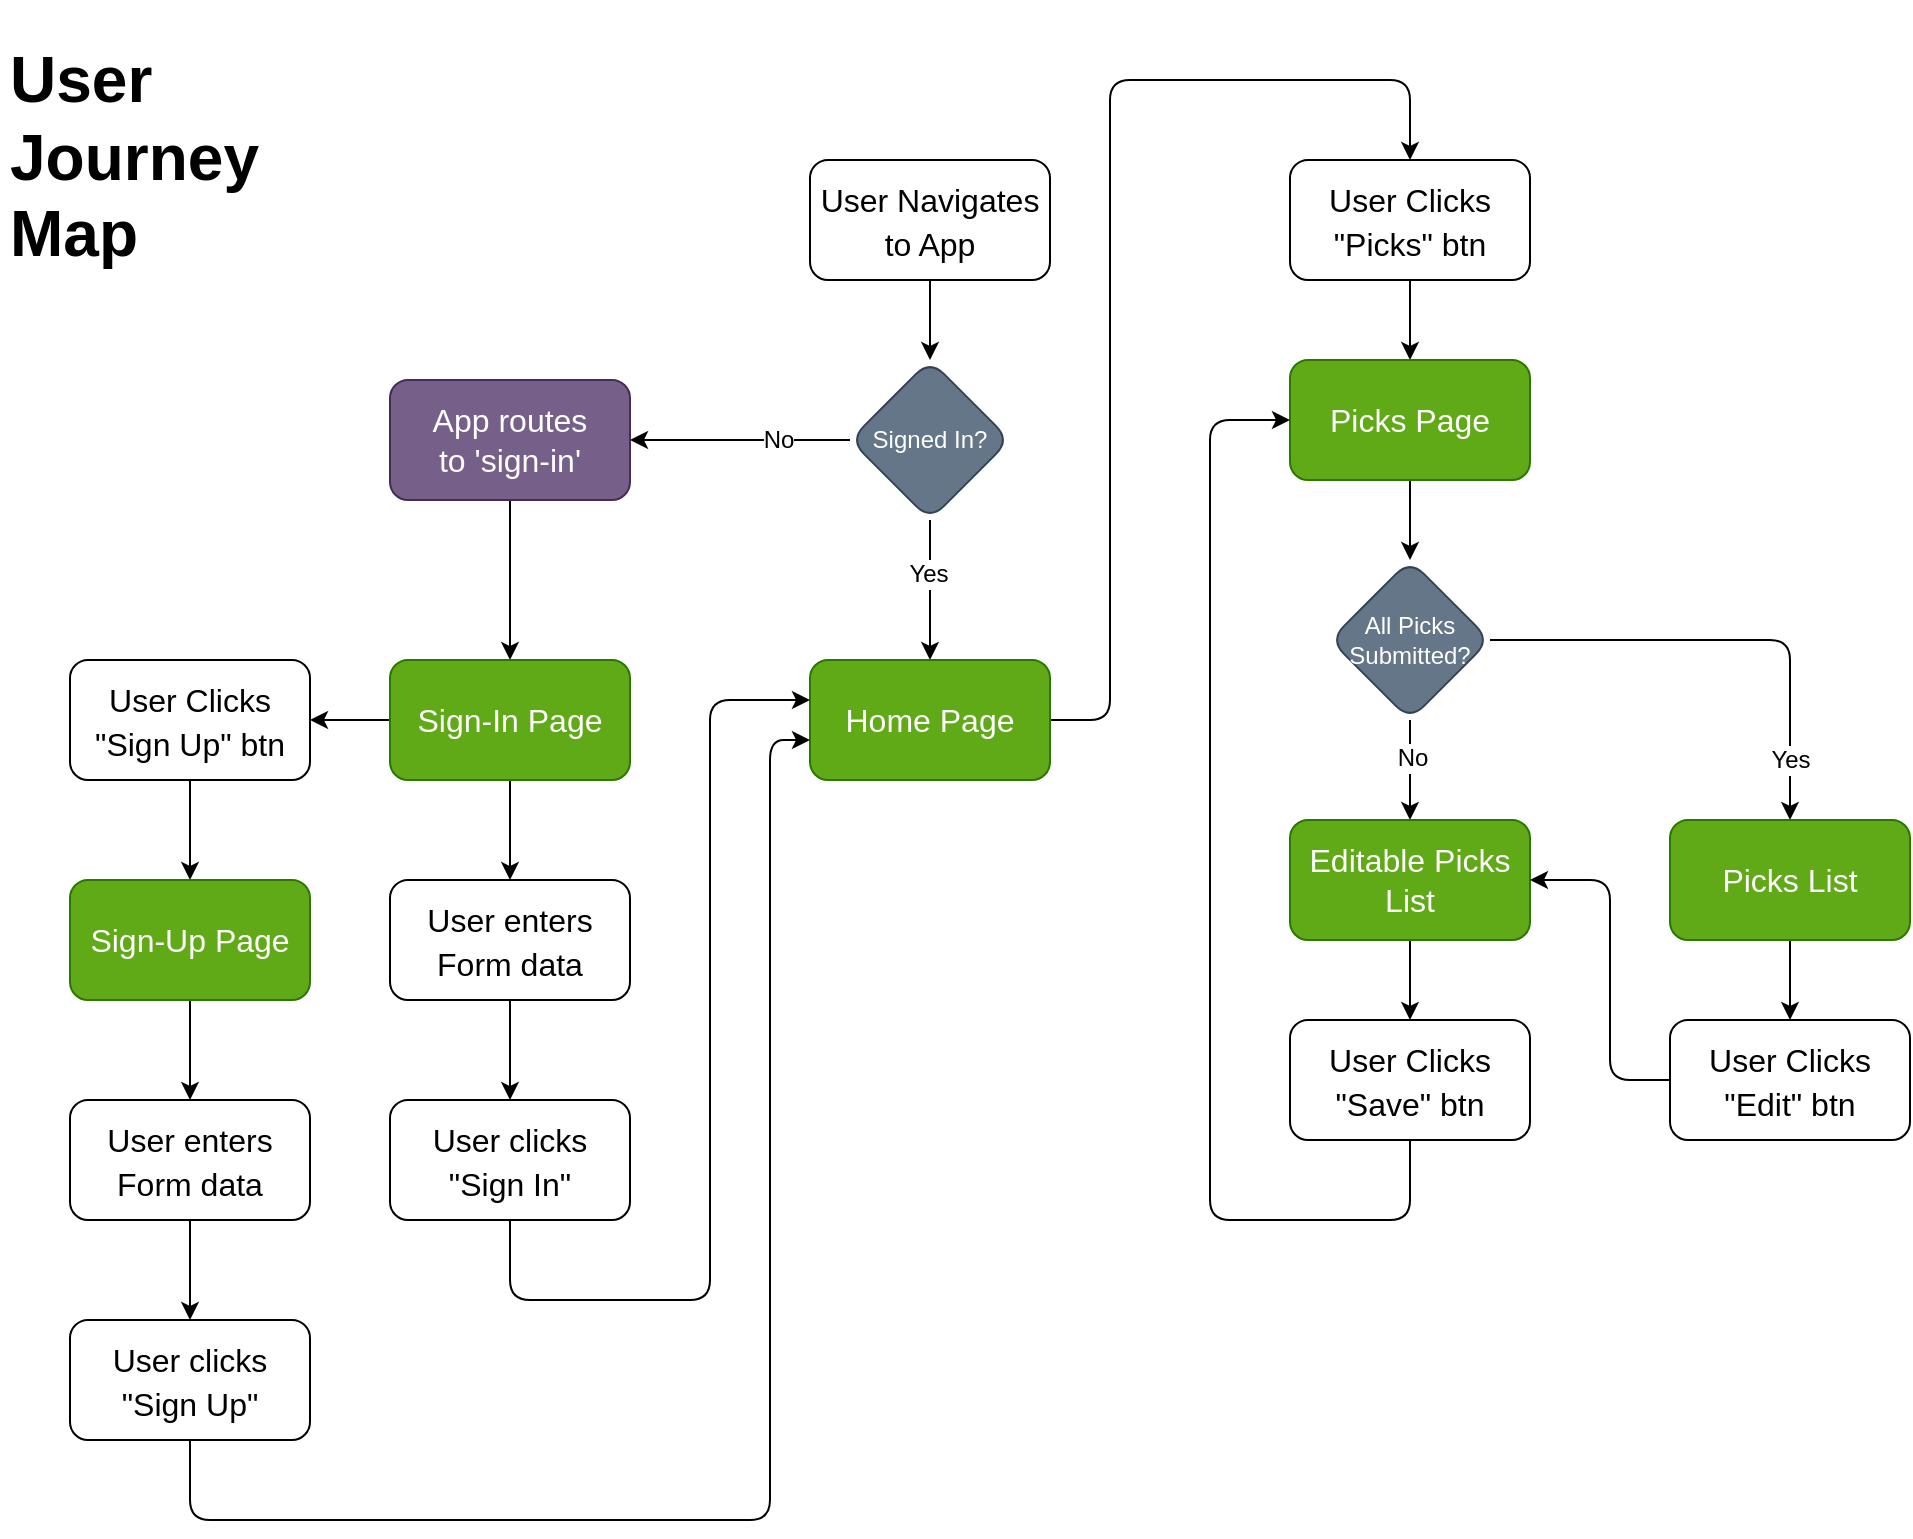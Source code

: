 <mxfile pages="1">
    <diagram id="zRO-7GfLZ9Ne2-XPavVl" name="UX">
        <mxGraphModel dx="1744" dy="904" grid="1" gridSize="10" guides="1" tooltips="1" connect="1" arrows="1" fold="1" page="0" pageScale="1" pageWidth="850" pageHeight="1100" math="0" shadow="0">
            <root>
                <mxCell id="0"/>
                <mxCell id="1" parent="0"/>
                <mxCell id="mmg97_lOrhJmph0ZtLdZ-7" value="" style="edgeStyle=none;html=1;fontSize=22;" edge="1" parent="1" source="mmg97_lOrhJmph0ZtLdZ-2" target="mmg97_lOrhJmph0ZtLdZ-6">
                    <mxGeometry relative="1" as="geometry"/>
                </mxCell>
                <mxCell id="mmg97_lOrhJmph0ZtLdZ-2" value="&lt;p style=&quot;line-height: 88%;&quot;&gt;&lt;font style=&quot;font-size: 16px;&quot;&gt;User Navigates&lt;br&gt;to App&lt;/font&gt;&lt;/p&gt;" style="whiteSpace=wrap;html=1;fontSize=22;rounded=1;sketch=0;strokeWidth=1;" vertex="1" parent="1">
                    <mxGeometry x="170" y="190" width="120" height="60" as="geometry"/>
                </mxCell>
                <mxCell id="mmg97_lOrhJmph0ZtLdZ-9" value="" style="edgeStyle=none;html=1;fontSize=12;" edge="1" parent="1" source="mmg97_lOrhJmph0ZtLdZ-6" target="mmg97_lOrhJmph0ZtLdZ-8">
                    <mxGeometry relative="1" as="geometry"/>
                </mxCell>
                <mxCell id="mmg97_lOrhJmph0ZtLdZ-10" value="No" style="edgeLabel;html=1;align=center;verticalAlign=middle;resizable=0;points=[];fontSize=12;" vertex="1" connectable="0" parent="mmg97_lOrhJmph0ZtLdZ-9">
                    <mxGeometry x="-0.467" y="3" relative="1" as="geometry">
                        <mxPoint x="-7" y="-3" as="offset"/>
                    </mxGeometry>
                </mxCell>
                <mxCell id="mmg97_lOrhJmph0ZtLdZ-15" value="" style="edgeStyle=none;html=1;fontSize=16;" edge="1" parent="1" source="mmg97_lOrhJmph0ZtLdZ-6" target="mmg97_lOrhJmph0ZtLdZ-14">
                    <mxGeometry relative="1" as="geometry"/>
                </mxCell>
                <mxCell id="mmg97_lOrhJmph0ZtLdZ-16" value="Yes" style="edgeLabel;html=1;align=center;verticalAlign=middle;resizable=0;points=[];fontSize=12;" vertex="1" connectable="0" parent="mmg97_lOrhJmph0ZtLdZ-15">
                    <mxGeometry x="-0.271" y="3" relative="1" as="geometry">
                        <mxPoint x="-4" y="1" as="offset"/>
                    </mxGeometry>
                </mxCell>
                <mxCell id="mmg97_lOrhJmph0ZtLdZ-6" value="&lt;font style=&quot;font-size: 12px;&quot;&gt;Signed In?&lt;/font&gt;" style="rhombus;whiteSpace=wrap;html=1;fontSize=12;fillColor=#647687;strokeColor=#314354;fontColor=#ffffff;rounded=1;sketch=0;strokeWidth=1;" vertex="1" parent="1">
                    <mxGeometry x="190" y="290" width="80" height="80" as="geometry"/>
                </mxCell>
                <mxCell id="mmg97_lOrhJmph0ZtLdZ-12" value="" style="edgeStyle=none;html=1;fontSize=12;" edge="1" parent="1" source="mmg97_lOrhJmph0ZtLdZ-8" target="mmg97_lOrhJmph0ZtLdZ-11">
                    <mxGeometry relative="1" as="geometry"/>
                </mxCell>
                <mxCell id="mmg97_lOrhJmph0ZtLdZ-8" value="App routes&lt;br style=&quot;font-size: 16px;&quot;&gt;to 'sign-in'" style="whiteSpace=wrap;html=1;fontSize=16;fillColor=#76608a;strokeColor=#432D57;fontColor=#ffffff;rounded=1;sketch=0;strokeWidth=1;" vertex="1" parent="1">
                    <mxGeometry x="-40" y="300" width="120" height="60" as="geometry"/>
                </mxCell>
                <mxCell id="mmg97_lOrhJmph0ZtLdZ-37" style="edgeStyle=none;html=1;exitX=0;exitY=0.5;exitDx=0;exitDy=0;entryX=1;entryY=0.5;entryDx=0;entryDy=0;fontSize=16;" edge="1" parent="1" source="mmg97_lOrhJmph0ZtLdZ-11" target="mmg97_lOrhJmph0ZtLdZ-36">
                    <mxGeometry relative="1" as="geometry"/>
                </mxCell>
                <mxCell id="mmg97_lOrhJmph0ZtLdZ-39" style="edgeStyle=none;html=1;exitX=0.5;exitY=1;exitDx=0;exitDy=0;entryX=0.5;entryY=0;entryDx=0;entryDy=0;fontSize=16;" edge="1" parent="1" source="mmg97_lOrhJmph0ZtLdZ-11" target="mmg97_lOrhJmph0ZtLdZ-38">
                    <mxGeometry relative="1" as="geometry"/>
                </mxCell>
                <mxCell id="mmg97_lOrhJmph0ZtLdZ-11" value="Sign-In Page" style="whiteSpace=wrap;html=1;fontSize=16;fillColor=#60a917;strokeColor=#2D7600;fontColor=#ffffff;rounded=1;sketch=0;strokeWidth=1;" vertex="1" parent="1">
                    <mxGeometry x="-40" y="440" width="120" height="60" as="geometry"/>
                </mxCell>
                <mxCell id="mmg97_lOrhJmph0ZtLdZ-13" value="&lt;h1&gt;User Journey Map&lt;/h1&gt;" style="text;html=1;strokeColor=none;fillColor=none;spacing=5;spacingTop=-20;whiteSpace=wrap;overflow=hidden;rounded=0;sketch=0;strokeWidth=1;fontSize=16;" vertex="1" parent="1">
                    <mxGeometry x="-235" y="120" width="190" height="150" as="geometry"/>
                </mxCell>
                <mxCell id="mmg97_lOrhJmph0ZtLdZ-18" style="edgeStyle=none;html=1;exitX=1;exitY=0.5;exitDx=0;exitDy=0;entryX=0.5;entryY=0;entryDx=0;entryDy=0;fontSize=12;" edge="1" parent="1" source="mmg97_lOrhJmph0ZtLdZ-14" target="mmg97_lOrhJmph0ZtLdZ-17">
                    <mxGeometry relative="1" as="geometry">
                        <Array as="points">
                            <mxPoint x="320" y="470"/>
                            <mxPoint x="320" y="150"/>
                            <mxPoint x="470" y="150"/>
                        </Array>
                    </mxGeometry>
                </mxCell>
                <mxCell id="mmg97_lOrhJmph0ZtLdZ-14" value="&lt;font style=&quot;font-size: 16px;&quot;&gt;Home Page&lt;/font&gt;" style="whiteSpace=wrap;html=1;fontSize=16;fillColor=#60a917;strokeColor=#2D7600;fontColor=#ffffff;rounded=1;sketch=0;strokeWidth=1;" vertex="1" parent="1">
                    <mxGeometry x="170" y="440" width="120" height="60" as="geometry"/>
                </mxCell>
                <mxCell id="mmg97_lOrhJmph0ZtLdZ-20" value="" style="edgeStyle=none;html=1;fontSize=12;" edge="1" parent="1" source="mmg97_lOrhJmph0ZtLdZ-17" target="mmg97_lOrhJmph0ZtLdZ-19">
                    <mxGeometry relative="1" as="geometry"/>
                </mxCell>
                <mxCell id="mmg97_lOrhJmph0ZtLdZ-17" value="&lt;p style=&quot;line-height: 88%;&quot;&gt;&lt;font style=&quot;font-size: 16px;&quot;&gt;User Clicks&lt;br&gt;&quot;Picks&quot; btn&lt;/font&gt;&lt;/p&gt;" style="whiteSpace=wrap;html=1;fontSize=22;rounded=1;sketch=0;strokeWidth=1;" vertex="1" parent="1">
                    <mxGeometry x="410" y="190" width="120" height="60" as="geometry"/>
                </mxCell>
                <mxCell id="mmg97_lOrhJmph0ZtLdZ-22" value="" style="edgeStyle=none;html=1;fontSize=16;" edge="1" parent="1" source="mmg97_lOrhJmph0ZtLdZ-19" target="mmg97_lOrhJmph0ZtLdZ-21">
                    <mxGeometry relative="1" as="geometry"/>
                </mxCell>
                <mxCell id="mmg97_lOrhJmph0ZtLdZ-19" value="Picks Page" style="whiteSpace=wrap;html=1;fontSize=16;rounded=1;sketch=0;strokeWidth=1;fillColor=#60a917;fontColor=#ffffff;strokeColor=#2D7600;" vertex="1" parent="1">
                    <mxGeometry x="410" y="290" width="120" height="60" as="geometry"/>
                </mxCell>
                <mxCell id="mmg97_lOrhJmph0ZtLdZ-24" value="" style="edgeStyle=none;html=1;fontSize=12;" edge="1" parent="1" source="mmg97_lOrhJmph0ZtLdZ-21" target="mmg97_lOrhJmph0ZtLdZ-23">
                    <mxGeometry relative="1" as="geometry"/>
                </mxCell>
                <mxCell id="mmg97_lOrhJmph0ZtLdZ-25" value="No" style="edgeLabel;html=1;align=center;verticalAlign=middle;resizable=0;points=[];fontSize=12;" vertex="1" connectable="0" parent="mmg97_lOrhJmph0ZtLdZ-24">
                    <mxGeometry x="-0.248" y="1" relative="1" as="geometry">
                        <mxPoint as="offset"/>
                    </mxGeometry>
                </mxCell>
                <mxCell id="mmg97_lOrhJmph0ZtLdZ-28" value="" style="edgeStyle=none;html=1;fontSize=16;" edge="1" parent="1" source="mmg97_lOrhJmph0ZtLdZ-21" target="mmg97_lOrhJmph0ZtLdZ-27">
                    <mxGeometry relative="1" as="geometry">
                        <Array as="points">
                            <mxPoint x="660" y="430"/>
                        </Array>
                    </mxGeometry>
                </mxCell>
                <mxCell id="mmg97_lOrhJmph0ZtLdZ-29" value="Yes" style="edgeLabel;html=1;align=center;verticalAlign=middle;resizable=0;points=[];fontSize=12;" vertex="1" connectable="0" parent="mmg97_lOrhJmph0ZtLdZ-28">
                    <mxGeometry x="-0.001" relative="1" as="geometry">
                        <mxPoint x="30" y="60" as="offset"/>
                    </mxGeometry>
                </mxCell>
                <mxCell id="mmg97_lOrhJmph0ZtLdZ-21" value="All Picks&lt;br&gt;Submitted?" style="rhombus;whiteSpace=wrap;html=1;fontSize=12;fillColor=#647687;strokeColor=#314354;fontColor=#ffffff;rounded=1;sketch=0;strokeWidth=1;" vertex="1" parent="1">
                    <mxGeometry x="430" y="390" width="80" height="80" as="geometry"/>
                </mxCell>
                <mxCell id="mmg97_lOrhJmph0ZtLdZ-34" style="edgeStyle=none;html=1;exitX=0.5;exitY=1;exitDx=0;exitDy=0;entryX=0.5;entryY=0;entryDx=0;entryDy=0;fontSize=16;" edge="1" parent="1" source="mmg97_lOrhJmph0ZtLdZ-23" target="mmg97_lOrhJmph0ZtLdZ-33">
                    <mxGeometry relative="1" as="geometry"/>
                </mxCell>
                <mxCell id="mmg97_lOrhJmph0ZtLdZ-23" value="Editable Picks&lt;br&gt;List" style="whiteSpace=wrap;html=1;fillColor=#60a917;strokeColor=#2D7600;fontColor=#ffffff;rounded=1;sketch=0;strokeWidth=1;fontSize=16;" vertex="1" parent="1">
                    <mxGeometry x="410" y="520" width="120" height="60" as="geometry"/>
                </mxCell>
                <mxCell id="mmg97_lOrhJmph0ZtLdZ-31" style="edgeStyle=none;html=1;exitX=0.5;exitY=1;exitDx=0;exitDy=0;fontSize=16;" edge="1" parent="1" source="mmg97_lOrhJmph0ZtLdZ-27" target="mmg97_lOrhJmph0ZtLdZ-30">
                    <mxGeometry relative="1" as="geometry"/>
                </mxCell>
                <mxCell id="mmg97_lOrhJmph0ZtLdZ-27" value="Picks List" style="whiteSpace=wrap;html=1;fillColor=#60a917;strokeColor=#2D7600;fontColor=#ffffff;rounded=1;sketch=0;strokeWidth=1;fontSize=16;" vertex="1" parent="1">
                    <mxGeometry x="600" y="520" width="120" height="60" as="geometry"/>
                </mxCell>
                <mxCell id="mmg97_lOrhJmph0ZtLdZ-32" style="edgeStyle=none;html=1;exitX=0;exitY=0.5;exitDx=0;exitDy=0;entryX=1;entryY=0.5;entryDx=0;entryDy=0;fontSize=16;" edge="1" parent="1" source="mmg97_lOrhJmph0ZtLdZ-30" target="mmg97_lOrhJmph0ZtLdZ-23">
                    <mxGeometry relative="1" as="geometry">
                        <Array as="points">
                            <mxPoint x="570" y="650"/>
                            <mxPoint x="570" y="550"/>
                        </Array>
                    </mxGeometry>
                </mxCell>
                <mxCell id="mmg97_lOrhJmph0ZtLdZ-30" value="&lt;p style=&quot;line-height: 88%;&quot;&gt;&lt;font style=&quot;font-size: 16px;&quot;&gt;User Clicks&lt;br&gt;&quot;Edit&quot; btn&lt;/font&gt;&lt;/p&gt;" style="whiteSpace=wrap;html=1;fontSize=22;rounded=1;sketch=0;strokeWidth=1;" vertex="1" parent="1">
                    <mxGeometry x="600" y="620" width="120" height="60" as="geometry"/>
                </mxCell>
                <mxCell id="mmg97_lOrhJmph0ZtLdZ-35" style="edgeStyle=none;html=1;exitX=0.5;exitY=1;exitDx=0;exitDy=0;entryX=0;entryY=0.5;entryDx=0;entryDy=0;fontSize=16;" edge="1" parent="1" source="mmg97_lOrhJmph0ZtLdZ-33" target="mmg97_lOrhJmph0ZtLdZ-19">
                    <mxGeometry relative="1" as="geometry">
                        <Array as="points">
                            <mxPoint x="470" y="720"/>
                            <mxPoint x="370" y="720"/>
                            <mxPoint x="370" y="320"/>
                        </Array>
                    </mxGeometry>
                </mxCell>
                <mxCell id="mmg97_lOrhJmph0ZtLdZ-33" value="&lt;p style=&quot;line-height: 88%;&quot;&gt;&lt;font style=&quot;font-size: 16px;&quot;&gt;User Clicks&lt;br&gt;&quot;Save&quot; btn&lt;/font&gt;&lt;/p&gt;" style="whiteSpace=wrap;html=1;fontSize=22;rounded=1;sketch=0;strokeWidth=1;" vertex="1" parent="1">
                    <mxGeometry x="410" y="620" width="120" height="60" as="geometry"/>
                </mxCell>
                <mxCell id="mmg97_lOrhJmph0ZtLdZ-45" value="" style="edgeStyle=none;html=1;fontSize=16;" edge="1" parent="1" source="mmg97_lOrhJmph0ZtLdZ-36" target="mmg97_lOrhJmph0ZtLdZ-44">
                    <mxGeometry relative="1" as="geometry"/>
                </mxCell>
                <mxCell id="mmg97_lOrhJmph0ZtLdZ-36" value="&lt;p style=&quot;line-height: 88%;&quot;&gt;&lt;font style=&quot;font-size: 16px;&quot;&gt;User Clicks&lt;br&gt;&quot;Sign Up&quot; btn&lt;/font&gt;&lt;/p&gt;" style="whiteSpace=wrap;html=1;fontSize=22;rounded=1;sketch=0;strokeWidth=1;" vertex="1" parent="1">
                    <mxGeometry x="-200" y="440" width="120" height="60" as="geometry"/>
                </mxCell>
                <mxCell id="mmg97_lOrhJmph0ZtLdZ-42" value="" style="edgeStyle=none;html=1;fontSize=16;" edge="1" parent="1" source="mmg97_lOrhJmph0ZtLdZ-38" target="mmg97_lOrhJmph0ZtLdZ-41">
                    <mxGeometry relative="1" as="geometry"/>
                </mxCell>
                <mxCell id="mmg97_lOrhJmph0ZtLdZ-38" value="&lt;p style=&quot;line-height: 88%;&quot;&gt;&lt;font style=&quot;font-size: 16px;&quot;&gt;User enters&lt;br&gt;Form data&lt;/font&gt;&lt;/p&gt;" style="whiteSpace=wrap;html=1;fontSize=22;rounded=1;sketch=0;strokeWidth=1;" vertex="1" parent="1">
                    <mxGeometry x="-40" y="550" width="120" height="60" as="geometry"/>
                </mxCell>
                <mxCell id="mmg97_lOrhJmph0ZtLdZ-43" style="edgeStyle=none;html=1;exitX=0.5;exitY=1;exitDx=0;exitDy=0;fontSize=16;" edge="1" parent="1" source="mmg97_lOrhJmph0ZtLdZ-41">
                    <mxGeometry relative="1" as="geometry">
                        <mxPoint x="170" y="460" as="targetPoint"/>
                        <Array as="points">
                            <mxPoint x="20" y="760"/>
                            <mxPoint x="120" y="760"/>
                            <mxPoint x="120" y="460"/>
                        </Array>
                    </mxGeometry>
                </mxCell>
                <mxCell id="mmg97_lOrhJmph0ZtLdZ-41" value="&lt;p style=&quot;line-height: 88%;&quot;&gt;&lt;font style=&quot;font-size: 16px;&quot;&gt;User clicks&lt;br&gt;&quot;Sign In&quot;&lt;/font&gt;&lt;/p&gt;" style="whiteSpace=wrap;html=1;fontSize=22;rounded=1;sketch=0;strokeWidth=1;" vertex="1" parent="1">
                    <mxGeometry x="-40" y="660" width="120" height="60" as="geometry"/>
                </mxCell>
                <mxCell id="mmg97_lOrhJmph0ZtLdZ-49" style="edgeStyle=none;html=1;exitX=0.5;exitY=1;exitDx=0;exitDy=0;entryX=0.5;entryY=0;entryDx=0;entryDy=0;fontSize=16;" edge="1" parent="1" source="mmg97_lOrhJmph0ZtLdZ-44" target="mmg97_lOrhJmph0ZtLdZ-47">
                    <mxGeometry relative="1" as="geometry"/>
                </mxCell>
                <mxCell id="mmg97_lOrhJmph0ZtLdZ-44" value="Sign-Up Page" style="whiteSpace=wrap;html=1;fontSize=16;rounded=1;sketch=0;strokeWidth=1;fillColor=#60a917;fontColor=#ffffff;strokeColor=#2D7600;" vertex="1" parent="1">
                    <mxGeometry x="-200" y="550" width="120" height="60" as="geometry"/>
                </mxCell>
                <mxCell id="mmg97_lOrhJmph0ZtLdZ-46" value="" style="edgeStyle=none;html=1;fontSize=16;" edge="1" parent="1" source="mmg97_lOrhJmph0ZtLdZ-47" target="mmg97_lOrhJmph0ZtLdZ-48">
                    <mxGeometry relative="1" as="geometry"/>
                </mxCell>
                <mxCell id="mmg97_lOrhJmph0ZtLdZ-47" value="&lt;p style=&quot;line-height: 88%;&quot;&gt;&lt;font style=&quot;font-size: 16px;&quot;&gt;User enters&lt;br&gt;Form data&lt;/font&gt;&lt;/p&gt;" style="whiteSpace=wrap;html=1;fontSize=22;rounded=1;sketch=0;strokeWidth=1;" vertex="1" parent="1">
                    <mxGeometry x="-200" y="660" width="120" height="60" as="geometry"/>
                </mxCell>
                <mxCell id="mmg97_lOrhJmph0ZtLdZ-50" style="edgeStyle=none;html=1;exitX=0.5;exitY=1;exitDx=0;exitDy=0;fontSize=16;" edge="1" parent="1" source="mmg97_lOrhJmph0ZtLdZ-48">
                    <mxGeometry relative="1" as="geometry">
                        <mxPoint x="170" y="480" as="targetPoint"/>
                        <Array as="points">
                            <mxPoint x="-140" y="870"/>
                            <mxPoint x="150" y="870"/>
                            <mxPoint x="150" y="480"/>
                        </Array>
                    </mxGeometry>
                </mxCell>
                <mxCell id="mmg97_lOrhJmph0ZtLdZ-48" value="&lt;p style=&quot;line-height: 88%;&quot;&gt;&lt;font style=&quot;font-size: 16px;&quot;&gt;User clicks&lt;br&gt;&quot;Sign Up&quot;&lt;/font&gt;&lt;/p&gt;" style="whiteSpace=wrap;html=1;fontSize=22;rounded=1;sketch=0;strokeWidth=1;" vertex="1" parent="1">
                    <mxGeometry x="-200" y="770" width="120" height="60" as="geometry"/>
                </mxCell>
            </root>
        </mxGraphModel>
    </diagram>
    <diagram name="UI" id="AVUJP_bfGcbwHv7Mb2Ml">
        <mxGraphModel dx="767" dy="745" grid="1" gridSize="10" guides="1" tooltips="1" connect="1" arrows="1" fold="1" page="1" pageScale="1" pageWidth="1400" pageHeight="850" background="none" math="0" shadow="0">
            <root>
                <mxCell id="fo4pJJIi-6-L1ebDa4Mh-0"/>
                <mxCell id="fo4pJJIi-6-L1ebDa4Mh-1" parent="fo4pJJIi-6-L1ebDa4Mh-0"/>
                <mxCell id="vxyS6bkbdfXYU7xugbUl-300" value="" style="rounded=0;whiteSpace=wrap;html=1;" vertex="1" parent="fo4pJJIi-6-L1ebDa4Mh-1">
                    <mxGeometry x="1350" y="80" width="480" height="730" as="geometry"/>
                </mxCell>
                <mxCell id="vxyS6bkbdfXYU7xugbUl-628" value="" style="rounded=0;whiteSpace=wrap;html=1;align=left;verticalAlign=top;fontSize=16;" vertex="1" parent="fo4pJJIi-6-L1ebDa4Mh-1">
                    <mxGeometry x="1370" y="220" width="440" height="30" as="geometry"/>
                </mxCell>
                <mxCell id="vxyS6bkbdfXYU7xugbUl-245" value="&lt;font style=&quot;font-size: 22px;&quot;&gt;All Time&lt;br&gt;&amp;nbsp; &amp;nbsp; &amp;nbsp; &amp;nbsp; &amp;nbsp; &amp;nbsp;&amp;nbsp;&lt;br&gt;Week 1&lt;/font&gt;" style="rounded=0;whiteSpace=wrap;html=1;align=left;fontSize=28;verticalAlign=bottom;spacingBottom=6;spacingLeft=10;" vertex="1" parent="fo4pJJIi-6-L1ebDa4Mh-1">
                    <mxGeometry x="40" y="180" width="260" height="160" as="geometry"/>
                </mxCell>
                <mxCell id="fo4pJJIi-6-L1ebDa4Mh-2" value="" style="rounded=0;whiteSpace=wrap;html=1;" parent="fo4pJJIi-6-L1ebDa4Mh-1" vertex="1">
                    <mxGeometry x="330" y="80" width="480" height="730" as="geometry"/>
                </mxCell>
                <mxCell id="fo4pJJIi-6-L1ebDa4Mh-3" value="&lt;h1&gt;UI Prototyping&lt;/h1&gt;&lt;div&gt;&lt;font style=&quot;font-size: 22px;&quot;&gt;Footballer 2&lt;/font&gt;&lt;/div&gt;" style="text;html=1;strokeColor=none;fillColor=none;spacing=5;spacingTop=-20;whiteSpace=wrap;overflow=hidden;rounded=0;" parent="fo4pJJIi-6-L1ebDa4Mh-1" vertex="1">
                    <mxGeometry x="40" y="40" width="230" height="120" as="geometry"/>
                </mxCell>
                <mxCell id="fo4pJJIi-6-L1ebDa4Mh-4" value="This Week" style="rounded=0;whiteSpace=wrap;html=1;align=left;fontSize=28;" parent="fo4pJJIi-6-L1ebDa4Mh-1" vertex="1">
                    <mxGeometry x="350" y="100" width="260" height="40" as="geometry"/>
                </mxCell>
                <mxCell id="fo4pJJIi-6-L1ebDa4Mh-5" value="Leaders" style="rounded=1;whiteSpace=wrap;html=1;align=left;verticalAlign=top;fontSize=20;spacingLeft=1;spacingTop=5;arcSize=4;strokeColor=none;fillColor=#1c1f22;" parent="fo4pJJIi-6-L1ebDa4Mh-1" vertex="1">
                    <mxGeometry x="350" y="150" width="440" height="260" as="geometry"/>
                </mxCell>
                <mxCell id="vxyS6bkbdfXYU7xugbUl-296" value="" style="html=1;verticalLabelPosition=bottom;align=center;labelBackgroundColor=#ffffff;verticalAlign=top;strokeWidth=2;shadow=0;dashed=0;shape=mxgraph.ios7.icons.reload;rounded=1;fontSize=20;opacity=80;" vertex="1" parent="fo4pJJIi-6-L1ebDa4Mh-1">
                    <mxGeometry x="993" y="750" width="24" height="27" as="geometry"/>
                </mxCell>
                <mxCell id="vxyS6bkbdfXYU7xugbUl-13" value="" style="rounded=0;whiteSpace=wrap;html=1;fontSize=16;" vertex="1" parent="fo4pJJIi-6-L1ebDa4Mh-1">
                    <mxGeometry x="430" y="200" width="80" height="10" as="geometry"/>
                </mxCell>
                <mxCell id="vxyS6bkbdfXYU7xugbUl-297" value="" style="html=1;verticalLabelPosition=bottom;align=center;labelBackgroundColor=#ffffff;verticalAlign=top;strokeWidth=2;shadow=0;dashed=0;shape=mxgraph.ios7.icons.reload;rounded=1;fontSize=20;opacity=80;" vertex="1" parent="fo4pJJIi-6-L1ebDa4Mh-1">
                    <mxGeometry x="546" y="436.5" width="24" height="27" as="geometry"/>
                </mxCell>
                <mxCell id="vxyS6bkbdfXYU7xugbUl-14" value="" style="rounded=0;whiteSpace=wrap;html=1;fontSize=16;fillColor=#2A3947;fontColor=#ffffff;strokeColor=#FFFFFF;" vertex="1" parent="fo4pJJIi-6-L1ebDa4Mh-1">
                    <mxGeometry x="430" y="210" width="170" height="10" as="geometry"/>
                </mxCell>
                <mxCell id="vxyS6bkbdfXYU7xugbUl-298" value="30s" style="text;html=1;strokeColor=none;fillColor=none;align=left;verticalAlign=middle;whiteSpace=wrap;rounded=0;fontSize=14;spacingLeft=5;textOpacity=50;" vertex="1" parent="fo4pJJIi-6-L1ebDa4Mh-1">
                    <mxGeometry x="576" y="440" width="61" height="20" as="geometry"/>
                </mxCell>
                <mxCell id="vxyS6bkbdfXYU7xugbUl-15" value="tim" style="text;html=1;strokeColor=none;fillColor=none;align=left;verticalAlign=middle;whiteSpace=wrap;rounded=0;fontSize=8;spacingLeft=4;" vertex="1" parent="fo4pJJIi-6-L1ebDa4Mh-1">
                    <mxGeometry x="360" y="200" width="60" height="20" as="geometry"/>
                </mxCell>
                <mxCell id="vxyS6bkbdfXYU7xugbUl-16" value="won" style="text;html=1;strokeColor=none;fillColor=none;align=center;verticalAlign=middle;whiteSpace=wrap;rounded=0;fontSize=14;" vertex="1" parent="fo4pJJIi-6-L1ebDa4Mh-1">
                    <mxGeometry x="660" y="380" width="60" height="20" as="geometry"/>
                </mxCell>
                <mxCell id="vxyS6bkbdfXYU7xugbUl-17" value="winning" style="text;html=1;strokeColor=none;fillColor=none;align=center;verticalAlign=middle;whiteSpace=wrap;rounded=0;fontSize=14;" vertex="1" parent="fo4pJJIi-6-L1ebDa4Mh-1">
                    <mxGeometry x="720" y="380" width="60" height="20" as="geometry"/>
                </mxCell>
                <mxCell id="vxyS6bkbdfXYU7xugbUl-18" value="" style="rounded=0;whiteSpace=wrap;html=1;fontSize=16;" vertex="1" parent="fo4pJJIi-6-L1ebDa4Mh-1">
                    <mxGeometry x="661" y="386" width="10" height="10" as="geometry"/>
                </mxCell>
                <mxCell id="vxyS6bkbdfXYU7xugbUl-20" value="purpleskittle" style="text;html=1;strokeColor=none;fillColor=none;align=left;verticalAlign=middle;whiteSpace=wrap;rounded=0;fontSize=8;spacingLeft=4;" vertex="1" parent="fo4pJJIi-6-L1ebDa4Mh-1">
                    <mxGeometry x="360" y="230" width="60" height="20" as="geometry"/>
                </mxCell>
                <mxCell id="vxyS6bkbdfXYU7xugbUl-21" value="" style="rounded=0;whiteSpace=wrap;html=1;fontSize=16;" vertex="1" parent="fo4pJJIi-6-L1ebDa4Mh-1">
                    <mxGeometry x="430" y="230" width="130" height="10" as="geometry"/>
                </mxCell>
                <mxCell id="vxyS6bkbdfXYU7xugbUl-22" value="" style="rounded=0;whiteSpace=wrap;html=1;fontSize=16;fillColor=#2A3947;fontColor=#ffffff;strokeColor=#FFFFFF;" vertex="1" parent="fo4pJJIi-6-L1ebDa4Mh-1">
                    <mxGeometry x="430" y="240" width="100" height="10" as="geometry"/>
                </mxCell>
                <mxCell id="vxyS6bkbdfXYU7xugbUl-23" value="" style="rounded=0;whiteSpace=wrap;html=1;fontSize=16;" vertex="1" parent="fo4pJJIi-6-L1ebDa4Mh-1">
                    <mxGeometry x="430" y="260" width="80" height="10" as="geometry"/>
                </mxCell>
                <mxCell id="vxyS6bkbdfXYU7xugbUl-24" value="" style="rounded=0;whiteSpace=wrap;html=1;fontSize=16;fillColor=#2A3947;fontColor=#ffffff;strokeColor=#FFFFFF;" vertex="1" parent="fo4pJJIi-6-L1ebDa4Mh-1">
                    <mxGeometry x="430" y="270" width="170" height="10" as="geometry"/>
                </mxCell>
                <mxCell id="vxyS6bkbdfXYU7xugbUl-25" value="tim" style="text;html=1;strokeColor=none;fillColor=none;align=left;verticalAlign=middle;whiteSpace=wrap;rounded=0;fontSize=8;spacingLeft=4;" vertex="1" parent="fo4pJJIi-6-L1ebDa4Mh-1">
                    <mxGeometry x="360" y="260" width="60" height="20" as="geometry"/>
                </mxCell>
                <mxCell id="vxyS6bkbdfXYU7xugbUl-26" value="purpleskittle" style="text;html=1;strokeColor=none;fillColor=none;align=left;verticalAlign=middle;whiteSpace=wrap;rounded=0;fontSize=8;spacingLeft=4;" vertex="1" parent="fo4pJJIi-6-L1ebDa4Mh-1">
                    <mxGeometry x="360" y="290" width="60" height="20" as="geometry"/>
                </mxCell>
                <mxCell id="vxyS6bkbdfXYU7xugbUl-27" value="" style="rounded=0;whiteSpace=wrap;html=1;fontSize=16;" vertex="1" parent="fo4pJJIi-6-L1ebDa4Mh-1">
                    <mxGeometry x="430" y="290" width="260" height="10" as="geometry"/>
                </mxCell>
                <mxCell id="vxyS6bkbdfXYU7xugbUl-28" value="" style="rounded=0;whiteSpace=wrap;html=1;fontSize=16;fillColor=#2A3947;fontColor=#ffffff;strokeColor=#FFFFFF;" vertex="1" parent="fo4pJJIi-6-L1ebDa4Mh-1">
                    <mxGeometry x="430" y="300" width="50" height="10" as="geometry"/>
                </mxCell>
                <mxCell id="vxyS6bkbdfXYU7xugbUl-29" value="" style="rounded=0;whiteSpace=wrap;html=1;fontSize=16;" vertex="1" parent="fo4pJJIi-6-L1ebDa4Mh-1">
                    <mxGeometry x="430" y="320" width="170" height="10" as="geometry"/>
                </mxCell>
                <mxCell id="vxyS6bkbdfXYU7xugbUl-30" value="" style="rounded=0;whiteSpace=wrap;html=1;fontSize=16;fillColor=#2A3947;fontColor=#ffffff;strokeColor=#FFFFFF;" vertex="1" parent="fo4pJJIi-6-L1ebDa4Mh-1">
                    <mxGeometry x="430" y="330" width="170" height="10" as="geometry"/>
                </mxCell>
                <mxCell id="vxyS6bkbdfXYU7xugbUl-31" value="tim" style="text;html=1;strokeColor=none;fillColor=none;align=left;verticalAlign=middle;whiteSpace=wrap;rounded=0;fontSize=8;spacingLeft=4;" vertex="1" parent="fo4pJJIi-6-L1ebDa4Mh-1">
                    <mxGeometry x="360" y="320" width="60" height="20" as="geometry"/>
                </mxCell>
                <mxCell id="vxyS6bkbdfXYU7xugbUl-32" value="purpleskittle" style="text;html=1;strokeColor=none;fillColor=none;align=left;verticalAlign=middle;whiteSpace=wrap;rounded=0;fontSize=8;spacingLeft=4;" vertex="1" parent="fo4pJJIi-6-L1ebDa4Mh-1">
                    <mxGeometry x="360" y="350" width="60" height="20" as="geometry"/>
                </mxCell>
                <mxCell id="vxyS6bkbdfXYU7xugbUl-33" value="" style="rounded=0;whiteSpace=wrap;html=1;fontSize=16;" vertex="1" parent="fo4pJJIi-6-L1ebDa4Mh-1">
                    <mxGeometry x="430" y="350" width="130" height="10" as="geometry"/>
                </mxCell>
                <mxCell id="vxyS6bkbdfXYU7xugbUl-34" value="" style="rounded=0;whiteSpace=wrap;html=1;fontSize=16;fillColor=#2A3947;fontColor=#ffffff;strokeColor=#FFFFFF;" vertex="1" parent="fo4pJJIi-6-L1ebDa4Mh-1">
                    <mxGeometry x="430" y="360" width="100" height="10" as="geometry"/>
                </mxCell>
                <mxCell id="vxyS6bkbdfXYU7xugbUl-36" value="My Picks" style="rounded=1;whiteSpace=wrap;html=1;strokeColor=#FFFFFF;fontSize=19;fillColor=#2A3947;" vertex="1" parent="fo4pJJIi-6-L1ebDa4Mh-1">
                    <mxGeometry x="350" y="430" width="180" height="40" as="geometry"/>
                </mxCell>
                <mxCell id="vxyS6bkbdfXYU7xugbUl-37" value="&lt;font style=&quot;font-size: 20px;&quot;&gt;T&lt;/font&gt;" style="ellipse;whiteSpace=wrap;html=1;aspect=fixed;strokeColor=#FFFFFF;fontSize=13;fillColor=#2A3947;spacingLeft=2;spacingTop=2;" vertex="1" parent="fo4pJJIi-6-L1ebDa4Mh-1">
                    <mxGeometry x="750" y="100" width="40" height="40" as="geometry"/>
                </mxCell>
                <mxCell id="vxyS6bkbdfXYU7xugbUl-38" value="" style="html=1;verticalLabelPosition=bottom;align=center;labelBackgroundColor=#ffffff;verticalAlign=top;strokeWidth=2;shadow=0;dashed=0;shape=mxgraph.ios7.icons.bell;fontSize=20;" vertex="1" parent="fo4pJJIi-6-L1ebDa4Mh-1">
                    <mxGeometry x="708" y="108.45" width="24" height="23.1" as="geometry"/>
                </mxCell>
                <mxCell id="vxyS6bkbdfXYU7xugbUl-39" value="2" style="ellipse;whiteSpace=wrap;html=1;aspect=fixed;strokeColor=#FFFFFF;fontSize=20;fillColor=#2A3947;spacingLeft=2;" vertex="1" parent="fo4pJJIi-6-L1ebDa4Mh-1">
                    <mxGeometry x="660" y="105" width="30" height="30" as="geometry"/>
                </mxCell>
                <mxCell id="vxyS6bkbdfXYU7xugbUl-41" value="" style="rounded=0;whiteSpace=wrap;html=1;" vertex="1" parent="fo4pJJIi-6-L1ebDa4Mh-1">
                    <mxGeometry x="840" y="80" width="480" height="730" as="geometry"/>
                </mxCell>
                <mxCell id="vxyS6bkbdfXYU7xugbUl-44" value="" style="rounded=0;whiteSpace=wrap;html=1;fontSize=16;" vertex="1" parent="fo4pJJIi-6-L1ebDa4Mh-1">
                    <mxGeometry x="1020" y="230" width="80" height="10" as="geometry"/>
                </mxCell>
                <mxCell id="vxyS6bkbdfXYU7xugbUl-45" value="" style="rounded=0;whiteSpace=wrap;html=1;fontSize=16;fillColor=#2A3947;fontColor=#ffffff;strokeColor=#FFFFFF;" vertex="1" parent="fo4pJJIi-6-L1ebDa4Mh-1">
                    <mxGeometry x="1020" y="210" width="170" height="10" as="geometry"/>
                </mxCell>
                <mxCell id="vxyS6bkbdfXYU7xugbUl-46" value="tim" style="text;html=1;strokeColor=none;fillColor=none;align=left;verticalAlign=middle;whiteSpace=wrap;rounded=0;fontSize=8;spacingLeft=4;" vertex="1" parent="fo4pJJIi-6-L1ebDa4Mh-1">
                    <mxGeometry x="880" y="230" width="60" height="20" as="geometry"/>
                </mxCell>
                <mxCell id="vxyS6bkbdfXYU7xugbUl-47" value="won" style="text;html=1;strokeColor=none;fillColor=none;align=center;verticalAlign=middle;whiteSpace=wrap;rounded=0;fontSize=14;" vertex="1" parent="fo4pJJIi-6-L1ebDa4Mh-1">
                    <mxGeometry x="1010" y="390" width="60" height="20" as="geometry"/>
                </mxCell>
                <mxCell id="vxyS6bkbdfXYU7xugbUl-48" value="winning" style="text;html=1;strokeColor=none;fillColor=none;align=center;verticalAlign=middle;whiteSpace=wrap;rounded=0;fontSize=14;" vertex="1" parent="fo4pJJIi-6-L1ebDa4Mh-1">
                    <mxGeometry x="1070" y="390" width="60" height="20" as="geometry"/>
                </mxCell>
                <mxCell id="vxyS6bkbdfXYU7xugbUl-49" value="" style="rounded=0;whiteSpace=wrap;html=1;fontSize=16;" vertex="1" parent="fo4pJJIi-6-L1ebDa4Mh-1">
                    <mxGeometry x="1011" y="396" width="10" height="10" as="geometry"/>
                </mxCell>
                <mxCell id="vxyS6bkbdfXYU7xugbUl-50" value="" style="rounded=0;whiteSpace=wrap;html=1;fontSize=16;" vertex="1" parent="fo4pJJIi-6-L1ebDa4Mh-1">
                    <mxGeometry x="1060" y="396" width="10" height="10" as="geometry"/>
                </mxCell>
                <mxCell id="vxyS6bkbdfXYU7xugbUl-51" value="purpleskittle" style="text;html=1;strokeColor=none;fillColor=none;align=left;verticalAlign=middle;whiteSpace=wrap;rounded=0;fontSize=8;spacingLeft=4;" vertex="1" parent="fo4pJJIi-6-L1ebDa4Mh-1">
                    <mxGeometry x="880" y="260" width="60" height="20" as="geometry"/>
                </mxCell>
                <mxCell id="vxyS6bkbdfXYU7xugbUl-52" value="" style="rounded=0;whiteSpace=wrap;html=1;fontSize=16;" vertex="1" parent="fo4pJJIi-6-L1ebDa4Mh-1">
                    <mxGeometry x="1020" y="260" width="130" height="10" as="geometry"/>
                </mxCell>
                <mxCell id="vxyS6bkbdfXYU7xugbUl-53" value="" style="rounded=0;whiteSpace=wrap;html=1;fontSize=16;fillColor=#2A3947;fontColor=#ffffff;strokeColor=#FFFFFF;" vertex="1" parent="fo4pJJIi-6-L1ebDa4Mh-1">
                    <mxGeometry x="1020" y="270" width="100" height="10" as="geometry"/>
                </mxCell>
                <mxCell id="vxyS6bkbdfXYU7xugbUl-54" value="" style="rounded=0;whiteSpace=wrap;html=1;fontSize=16;" vertex="1" parent="fo4pJJIi-6-L1ebDa4Mh-1">
                    <mxGeometry x="1020" y="240" width="80" height="10" as="geometry"/>
                </mxCell>
                <mxCell id="vxyS6bkbdfXYU7xugbUl-55" value="" style="rounded=0;whiteSpace=wrap;html=1;fontSize=16;fillColor=#2A3947;fontColor=#ffffff;strokeColor=#FFFFFF;" vertex="1" parent="fo4pJJIi-6-L1ebDa4Mh-1">
                    <mxGeometry x="1020" y="220" width="170" height="10" as="geometry"/>
                </mxCell>
                <mxCell id="vxyS6bkbdfXYU7xugbUl-56" value="tim" style="text;html=1;strokeColor=none;fillColor=none;align=left;verticalAlign=middle;whiteSpace=wrap;rounded=0;fontSize=8;spacingLeft=4;" vertex="1" parent="fo4pJJIi-6-L1ebDa4Mh-1">
                    <mxGeometry x="880" y="240" width="60" height="20" as="geometry"/>
                </mxCell>
                <mxCell id="vxyS6bkbdfXYU7xugbUl-57" value="purpleskittle" style="text;html=1;strokeColor=none;fillColor=none;align=left;verticalAlign=middle;whiteSpace=wrap;rounded=0;fontSize=8;spacingLeft=4;" vertex="1" parent="fo4pJJIi-6-L1ebDa4Mh-1">
                    <mxGeometry x="880" y="290" width="60" height="20" as="geometry"/>
                </mxCell>
                <mxCell id="vxyS6bkbdfXYU7xugbUl-58" value="" style="rounded=0;whiteSpace=wrap;html=1;fontSize=16;" vertex="1" parent="fo4pJJIi-6-L1ebDa4Mh-1">
                    <mxGeometry x="940" y="290" width="130" height="10" as="geometry"/>
                </mxCell>
                <mxCell id="vxyS6bkbdfXYU7xugbUl-59" value="" style="rounded=0;whiteSpace=wrap;html=1;fontSize=16;fillColor=#2A3947;fontColor=#ffffff;strokeColor=#FFFFFF;" vertex="1" parent="fo4pJJIi-6-L1ebDa4Mh-1">
                    <mxGeometry x="940" y="300" width="100" height="10" as="geometry"/>
                </mxCell>
                <mxCell id="vxyS6bkbdfXYU7xugbUl-60" value="" style="rounded=0;whiteSpace=wrap;html=1;fontSize=16;" vertex="1" parent="fo4pJJIi-6-L1ebDa4Mh-1">
                    <mxGeometry x="940" y="320" width="170" height="10" as="geometry"/>
                </mxCell>
                <mxCell id="vxyS6bkbdfXYU7xugbUl-61" value="" style="rounded=0;whiteSpace=wrap;html=1;fontSize=16;fillColor=#2A3947;fontColor=#ffffff;strokeColor=#FFFFFF;" vertex="1" parent="fo4pJJIi-6-L1ebDa4Mh-1">
                    <mxGeometry x="940" y="330" width="170" height="10" as="geometry"/>
                </mxCell>
                <mxCell id="vxyS6bkbdfXYU7xugbUl-62" value="tim" style="text;html=1;strokeColor=none;fillColor=none;align=left;verticalAlign=middle;whiteSpace=wrap;rounded=0;fontSize=8;spacingLeft=4;" vertex="1" parent="fo4pJJIi-6-L1ebDa4Mh-1">
                    <mxGeometry x="880" y="320" width="60" height="20" as="geometry"/>
                </mxCell>
                <mxCell id="vxyS6bkbdfXYU7xugbUl-63" value="purpleskittle" style="text;html=1;strokeColor=none;fillColor=none;align=left;verticalAlign=middle;whiteSpace=wrap;rounded=0;fontSize=8;spacingLeft=4;" vertex="1" parent="fo4pJJIi-6-L1ebDa4Mh-1">
                    <mxGeometry x="880" y="350" width="60" height="20" as="geometry"/>
                </mxCell>
                <mxCell id="vxyS6bkbdfXYU7xugbUl-64" value="" style="rounded=0;whiteSpace=wrap;html=1;fontSize=16;" vertex="1" parent="fo4pJJIi-6-L1ebDa4Mh-1">
                    <mxGeometry x="940" y="350" width="130" height="10" as="geometry"/>
                </mxCell>
                <mxCell id="vxyS6bkbdfXYU7xugbUl-65" value="" style="rounded=0;whiteSpace=wrap;html=1;fontSize=16;fillColor=#2A3947;fontColor=#ffffff;strokeColor=#FFFFFF;" vertex="1" parent="fo4pJJIi-6-L1ebDa4Mh-1">
                    <mxGeometry x="940" y="360" width="100" height="10" as="geometry"/>
                </mxCell>
                <mxCell id="vxyS6bkbdfXYU7xugbUl-66" value="My Picks" style="rounded=1;whiteSpace=wrap;html=1;strokeColor=#FFFFFF;fontSize=13;fillColor=#2A3947;" vertex="1" parent="fo4pJJIi-6-L1ebDa4Mh-1">
                    <mxGeometry x="880" y="430" width="110" height="40" as="geometry"/>
                </mxCell>
                <mxCell id="vxyS6bkbdfXYU7xugbUl-67" value="&lt;font style=&quot;font-size: 20px;&quot;&gt;T&lt;/font&gt;" style="ellipse;whiteSpace=wrap;html=1;aspect=fixed;strokeColor=#FFFFFF;fontSize=13;fillColor=#2A3947;spacingLeft=2;spacingTop=2;" vertex="1" parent="fo4pJJIi-6-L1ebDa4Mh-1">
                    <mxGeometry x="1260" y="100" width="40" height="40" as="geometry"/>
                </mxCell>
                <mxCell id="vxyS6bkbdfXYU7xugbUl-68" value="" style="html=1;verticalLabelPosition=bottom;align=center;labelBackgroundColor=#ffffff;verticalAlign=top;strokeWidth=2;shadow=0;dashed=0;shape=mxgraph.ios7.icons.bell;fontSize=20;" vertex="1" parent="fo4pJJIi-6-L1ebDa4Mh-1">
                    <mxGeometry x="1210" y="108.45" width="24" height="23.1" as="geometry"/>
                </mxCell>
                <mxCell id="vxyS6bkbdfXYU7xugbUl-69" value="2" style="ellipse;whiteSpace=wrap;html=1;aspect=fixed;strokeColor=#FFFFFF;fontSize=20;fillColor=#2A3947;spacingLeft=2;" vertex="1" parent="fo4pJJIi-6-L1ebDa4Mh-1">
                    <mxGeometry x="1160" y="105" width="30" height="30" as="geometry"/>
                </mxCell>
                <mxCell id="vxyS6bkbdfXYU7xugbUl-70" value="" style="rounded=0;whiteSpace=wrap;html=1;textOpacity=10;opacity=10;fillColor=#647687;fontColor=#ffffff;strokeColor=#314354;" vertex="1" parent="fo4pJJIi-6-L1ebDa4Mh-1">
                    <mxGeometry x="840" y="80" width="480" height="730" as="geometry"/>
                </mxCell>
                <mxCell id="vxyS6bkbdfXYU7xugbUl-71" value="" style="rounded=0;whiteSpace=wrap;html=1;" vertex="1" parent="fo4pJJIi-6-L1ebDa4Mh-1">
                    <mxGeometry x="840" y="80" width="330" height="730" as="geometry"/>
                </mxCell>
                <mxCell id="vxyS6bkbdfXYU7xugbUl-42" value="My Picks" style="rounded=0;whiteSpace=wrap;html=1;align=left;fontSize=28;" vertex="1" parent="fo4pJJIi-6-L1ebDa4Mh-1">
                    <mxGeometry x="860" y="120" width="120" height="40" as="geometry"/>
                </mxCell>
                <mxCell id="vxyS6bkbdfXYU7xugbUl-43" value="" style="rounded=0;whiteSpace=wrap;html=1;align=left;verticalAlign=top;fontSize=16;" vertex="1" parent="fo4pJJIi-6-L1ebDa4Mh-1">
                    <mxGeometry x="840" y="160" width="330" height="40" as="geometry"/>
                </mxCell>
                <mxCell id="vxyS6bkbdfXYU7xugbUl-72" value="" style="rounded=0;whiteSpace=wrap;html=1;align=left;verticalAlign=top;fontSize=16;" vertex="1" parent="fo4pJJIi-6-L1ebDa4Mh-1">
                    <mxGeometry x="840" y="230" width="330" height="40" as="geometry"/>
                </mxCell>
                <mxCell id="vxyS6bkbdfXYU7xugbUl-73" value="&lt;span style=&quot;font-size: 20px;&quot;&gt;@&lt;/span&gt;" style="ellipse;whiteSpace=wrap;html=1;aspect=fixed;strokeColor=#FFFFFF;fontSize=13;fillColor=#2A3947;spacingLeft=2;spacingTop=2;" vertex="1" parent="fo4pJJIi-6-L1ebDa4Mh-1">
                    <mxGeometry x="900" y="240" width="20" height="20" as="geometry"/>
                </mxCell>
                <mxCell id="vxyS6bkbdfXYU7xugbUl-74" value="&lt;span style=&quot;font-size: 20px;&quot;&gt;#&lt;/span&gt;" style="ellipse;whiteSpace=wrap;html=1;aspect=fixed;strokeColor=#FFFFFF;fontSize=13;fillColor=#2A3947;spacingLeft=2;spacingTop=2;" vertex="1" parent="fo4pJJIi-6-L1ebDa4Mh-1">
                    <mxGeometry x="1050" y="240" width="20" height="20" as="geometry"/>
                </mxCell>
                <mxCell id="vxyS6bkbdfXYU7xugbUl-75" value="CHI" style="text;html=1;strokeColor=none;fillColor=none;align=center;verticalAlign=middle;whiteSpace=wrap;rounded=0;fontSize=14;" vertex="1" parent="fo4pJJIi-6-L1ebDa4Mh-1">
                    <mxGeometry x="910" y="240" width="60" height="20" as="geometry"/>
                </mxCell>
                <mxCell id="vxyS6bkbdfXYU7xugbUl-76" value="NE" style="text;html=1;strokeColor=none;fillColor=none;align=center;verticalAlign=middle;whiteSpace=wrap;rounded=0;fontSize=14;" vertex="1" parent="fo4pJJIi-6-L1ebDa4Mh-1">
                    <mxGeometry x="1060" y="240" width="60" height="20" as="geometry"/>
                </mxCell>
                <mxCell id="vxyS6bkbdfXYU7xugbUl-78" value="" style="html=1;verticalLabelPosition=bottom;align=center;labelBackgroundColor=#ffffff;verticalAlign=top;strokeWidth=2;shadow=0;dashed=0;shape=mxgraph.ios7.icons.edit;fontSize=20;opacity=50;" vertex="1" parent="fo4pJJIi-6-L1ebDa4Mh-1">
                    <mxGeometry x="1100.6" y="120" width="29.4" height="29.4" as="geometry"/>
                </mxCell>
                <mxCell id="vxyS6bkbdfXYU7xugbUl-79" value="-3.5" style="text;html=1;strokeColor=none;fillColor=none;align=center;verticalAlign=middle;whiteSpace=wrap;rounded=0;fontSize=14;" vertex="1" parent="fo4pJJIi-6-L1ebDa4Mh-1">
                    <mxGeometry x="970" y="240" width="60" height="20" as="geometry"/>
                </mxCell>
                <mxCell id="vxyS6bkbdfXYU7xugbUl-80" value="" style="html=1;verticalLabelPosition=bottom;labelBackgroundColor=#ffffff;verticalAlign=top;shadow=0;dashed=0;strokeWidth=2;shape=mxgraph.ios7.misc.select;sketch=0;fontSize=20;aspect=fixed;" vertex="1" parent="fo4pJJIi-6-L1ebDa4Mh-1">
                    <mxGeometry x="854" y="235" width="30" height="30" as="geometry"/>
                </mxCell>
                <mxCell id="vxyS6bkbdfXYU7xugbUl-81" value="" style="rounded=0;whiteSpace=wrap;html=1;fontSize=16;" vertex="1" parent="fo4pJJIi-6-L1ebDa4Mh-1">
                    <mxGeometry x="1020" y="270" width="80" height="10" as="geometry"/>
                </mxCell>
                <mxCell id="vxyS6bkbdfXYU7xugbUl-82" value="tim" style="text;html=1;strokeColor=none;fillColor=none;align=left;verticalAlign=middle;whiteSpace=wrap;rounded=0;fontSize=8;spacingLeft=4;" vertex="1" parent="fo4pJJIi-6-L1ebDa4Mh-1">
                    <mxGeometry x="880" y="270" width="60" height="20" as="geometry"/>
                </mxCell>
                <mxCell id="vxyS6bkbdfXYU7xugbUl-85" value="" style="rounded=0;whiteSpace=wrap;html=1;fontSize=16;" vertex="1" parent="fo4pJJIi-6-L1ebDa4Mh-1">
                    <mxGeometry x="1020" y="280" width="80" height="10" as="geometry"/>
                </mxCell>
                <mxCell id="vxyS6bkbdfXYU7xugbUl-86" value="tim" style="text;html=1;strokeColor=none;fillColor=none;align=left;verticalAlign=middle;whiteSpace=wrap;rounded=0;fontSize=8;spacingLeft=4;" vertex="1" parent="fo4pJJIi-6-L1ebDa4Mh-1">
                    <mxGeometry x="880" y="280" width="60" height="20" as="geometry"/>
                </mxCell>
                <mxCell id="vxyS6bkbdfXYU7xugbUl-87" value="" style="rounded=0;whiteSpace=wrap;html=1;align=left;verticalAlign=top;fontSize=16;" vertex="1" parent="fo4pJJIi-6-L1ebDa4Mh-1">
                    <mxGeometry x="840" y="270" width="330" height="40" as="geometry"/>
                </mxCell>
                <mxCell id="vxyS6bkbdfXYU7xugbUl-88" value="&lt;span style=&quot;font-size: 20px;&quot;&gt;^&lt;/span&gt;" style="ellipse;whiteSpace=wrap;html=1;aspect=fixed;strokeColor=#FFFFFF;fontSize=13;fillColor=#2A3947;spacingLeft=2;spacingTop=2;" vertex="1" parent="fo4pJJIi-6-L1ebDa4Mh-1">
                    <mxGeometry x="900" y="280" width="20" height="20" as="geometry"/>
                </mxCell>
                <mxCell id="vxyS6bkbdfXYU7xugbUl-89" value="&lt;span style=&quot;font-size: 20px;&quot;&gt;*&lt;/span&gt;" style="ellipse;whiteSpace=wrap;html=1;aspect=fixed;strokeColor=#FFFFFF;fontSize=13;fillColor=#2A3947;spacingLeft=2;spacingTop=2;" vertex="1" parent="fo4pJJIi-6-L1ebDa4Mh-1">
                    <mxGeometry x="1050" y="280" width="20" height="20" as="geometry"/>
                </mxCell>
                <mxCell id="vxyS6bkbdfXYU7xugbUl-90" value="DEN" style="text;html=1;strokeColor=none;fillColor=none;align=center;verticalAlign=middle;whiteSpace=wrap;rounded=0;fontSize=14;" vertex="1" parent="fo4pJJIi-6-L1ebDa4Mh-1">
                    <mxGeometry x="910" y="280" width="60" height="20" as="geometry"/>
                </mxCell>
                <mxCell id="vxyS6bkbdfXYU7xugbUl-91" value="DAL" style="text;html=1;strokeColor=none;fillColor=none;align=center;verticalAlign=middle;whiteSpace=wrap;rounded=0;fontSize=14;" vertex="1" parent="fo4pJJIi-6-L1ebDa4Mh-1">
                    <mxGeometry x="1060" y="280" width="60" height="20" as="geometry"/>
                </mxCell>
                <mxCell id="vxyS6bkbdfXYU7xugbUl-92" value="-10" style="text;html=1;strokeColor=none;fillColor=none;align=center;verticalAlign=middle;whiteSpace=wrap;rounded=0;fontSize=14;" vertex="1" parent="fo4pJJIi-6-L1ebDa4Mh-1">
                    <mxGeometry x="970" y="280" width="60" height="20" as="geometry"/>
                </mxCell>
                <mxCell id="vxyS6bkbdfXYU7xugbUl-93" value="" style="html=1;verticalLabelPosition=bottom;labelBackgroundColor=#ffffff;verticalAlign=top;shadow=0;dashed=0;strokeWidth=2;shape=mxgraph.ios7.misc.select;sketch=0;fontSize=20;aspect=fixed;" vertex="1" parent="fo4pJJIi-6-L1ebDa4Mh-1">
                    <mxGeometry x="1134" y="275" width="30" height="30" as="geometry"/>
                </mxCell>
                <mxCell id="vxyS6bkbdfXYU7xugbUl-94" value="Hide Selected" style="text;html=1;strokeColor=none;fillColor=none;align=left;verticalAlign=middle;whiteSpace=wrap;rounded=0;fontSize=14;spacingLeft=5;" vertex="1" parent="fo4pJJIi-6-L1ebDa4Mh-1">
                    <mxGeometry x="1061" y="170" width="110" height="20" as="geometry"/>
                </mxCell>
                <mxCell id="vxyS6bkbdfXYU7xugbUl-95" value="" style="rounded=1;arcSize=50;sketch=0;hachureGap=4;pointerEvents=0;fontFamily=Architects Daughter;fontSource=https%3A%2F%2Ffonts.googleapis.com%2Fcss%3Ffamily%3DArchitects%2BDaughter;fontSize=20;" vertex="1" parent="fo4pJJIi-6-L1ebDa4Mh-1">
                    <mxGeometry x="1020" y="170" width="40" height="20" as="geometry"/>
                </mxCell>
                <mxCell id="vxyS6bkbdfXYU7xugbUl-96" value="" style="shape=ellipse;strokeColor=none;fillColor=#ffffff;sketch=0;hachureGap=4;pointerEvents=0;fontFamily=Architects Daughter;fontSource=https%3A%2F%2Ffonts.googleapis.com%2Fcss%3Ffamily%3DArchitects%2BDaughter;fontSize=20;" vertex="1" parent="vxyS6bkbdfXYU7xugbUl-95">
                    <mxGeometry x="1" y="0.5" width="16" height="16" relative="1" as="geometry">
                        <mxPoint x="-18" y="-8" as="offset"/>
                    </mxGeometry>
                </mxCell>
                <mxCell id="vxyS6bkbdfXYU7xugbUl-97" value="" style="html=1;shadow=0;dashed=0;shape=mxgraph.atlassian.check;strokeColor=#ffffff;strokeWidth=2;sketch=1;hachureGap=4;pointerEvents=0;fontFamily=Architects Daughter;fontSource=https%3A%2F%2Ffonts.googleapis.com%2Fcss%3Ffamily%3DArchitects%2BDaughter;fontSize=20;fillColor=#2A3947;" vertex="1" parent="vxyS6bkbdfXYU7xugbUl-95">
                    <mxGeometry y="0.5" width="10" height="8" relative="1" as="geometry">
                        <mxPoint x="6" y="-5" as="offset"/>
                    </mxGeometry>
                </mxCell>
                <mxCell id="vxyS6bkbdfXYU7xugbUl-98" value="" style="rounded=0;whiteSpace=wrap;html=1;fontSize=16;" vertex="1" parent="fo4pJJIi-6-L1ebDa4Mh-1">
                    <mxGeometry x="1020" y="310" width="80" height="10" as="geometry"/>
                </mxCell>
                <mxCell id="vxyS6bkbdfXYU7xugbUl-99" value="tim" style="text;html=1;strokeColor=none;fillColor=none;align=left;verticalAlign=middle;whiteSpace=wrap;rounded=0;fontSize=8;spacingLeft=4;" vertex="1" parent="fo4pJJIi-6-L1ebDa4Mh-1">
                    <mxGeometry x="880" y="310" width="60" height="20" as="geometry"/>
                </mxCell>
                <mxCell id="vxyS6bkbdfXYU7xugbUl-100" value="purpleskittle" style="text;html=1;strokeColor=none;fillColor=none;align=left;verticalAlign=middle;whiteSpace=wrap;rounded=0;fontSize=8;spacingLeft=4;" vertex="1" parent="fo4pJJIi-6-L1ebDa4Mh-1">
                    <mxGeometry x="880" y="340" width="60" height="20" as="geometry"/>
                </mxCell>
                <mxCell id="vxyS6bkbdfXYU7xugbUl-101" value="" style="rounded=0;whiteSpace=wrap;html=1;fontSize=16;" vertex="1" parent="fo4pJJIi-6-L1ebDa4Mh-1">
                    <mxGeometry x="1020" y="340" width="130" height="10" as="geometry"/>
                </mxCell>
                <mxCell id="vxyS6bkbdfXYU7xugbUl-102" value="" style="rounded=0;whiteSpace=wrap;html=1;fontSize=16;fillColor=#2A3947;fontColor=#ffffff;strokeColor=#FFFFFF;" vertex="1" parent="fo4pJJIi-6-L1ebDa4Mh-1">
                    <mxGeometry x="1020" y="350" width="100" height="10" as="geometry"/>
                </mxCell>
                <mxCell id="vxyS6bkbdfXYU7xugbUl-103" value="" style="rounded=0;whiteSpace=wrap;html=1;fontSize=16;" vertex="1" parent="fo4pJJIi-6-L1ebDa4Mh-1">
                    <mxGeometry x="1020" y="320" width="80" height="10" as="geometry"/>
                </mxCell>
                <mxCell id="vxyS6bkbdfXYU7xugbUl-104" value="tim" style="text;html=1;strokeColor=none;fillColor=none;align=left;verticalAlign=middle;whiteSpace=wrap;rounded=0;fontSize=8;spacingLeft=4;" vertex="1" parent="fo4pJJIi-6-L1ebDa4Mh-1">
                    <mxGeometry x="880" y="320" width="60" height="20" as="geometry"/>
                </mxCell>
                <mxCell id="vxyS6bkbdfXYU7xugbUl-105" value="purpleskittle" style="text;html=1;strokeColor=none;fillColor=none;align=left;verticalAlign=middle;whiteSpace=wrap;rounded=0;fontSize=8;spacingLeft=4;" vertex="1" parent="fo4pJJIi-6-L1ebDa4Mh-1">
                    <mxGeometry x="880" y="370" width="60" height="20" as="geometry"/>
                </mxCell>
                <mxCell id="vxyS6bkbdfXYU7xugbUl-106" value="" style="rounded=0;whiteSpace=wrap;html=1;fontSize=16;" vertex="1" parent="fo4pJJIi-6-L1ebDa4Mh-1">
                    <mxGeometry x="940" y="370" width="130" height="10" as="geometry"/>
                </mxCell>
                <mxCell id="vxyS6bkbdfXYU7xugbUl-107" value="" style="rounded=0;whiteSpace=wrap;html=1;fontSize=16;fillColor=#2A3947;fontColor=#ffffff;strokeColor=#FFFFFF;" vertex="1" parent="fo4pJJIi-6-L1ebDa4Mh-1">
                    <mxGeometry x="940" y="380" width="100" height="10" as="geometry"/>
                </mxCell>
                <mxCell id="vxyS6bkbdfXYU7xugbUl-108" value="" style="rounded=0;whiteSpace=wrap;html=1;align=left;verticalAlign=top;fontSize=16;" vertex="1" parent="fo4pJJIi-6-L1ebDa4Mh-1">
                    <mxGeometry x="840" y="310" width="330" height="40" as="geometry"/>
                </mxCell>
                <mxCell id="vxyS6bkbdfXYU7xugbUl-109" value="&lt;span style=&quot;font-size: 20px;&quot;&gt;@&lt;/span&gt;" style="ellipse;whiteSpace=wrap;html=1;aspect=fixed;strokeColor=#FFFFFF;fontSize=13;fillColor=#2A3947;spacingLeft=2;spacingTop=2;" vertex="1" parent="fo4pJJIi-6-L1ebDa4Mh-1">
                    <mxGeometry x="900" y="320" width="20" height="20" as="geometry"/>
                </mxCell>
                <mxCell id="vxyS6bkbdfXYU7xugbUl-110" value="&lt;span style=&quot;font-size: 20px;&quot;&gt;#&lt;/span&gt;" style="ellipse;whiteSpace=wrap;html=1;aspect=fixed;strokeColor=#FFFFFF;fontSize=13;fillColor=#2A3947;spacingLeft=2;spacingTop=2;" vertex="1" parent="fo4pJJIi-6-L1ebDa4Mh-1">
                    <mxGeometry x="1050" y="320" width="20" height="20" as="geometry"/>
                </mxCell>
                <mxCell id="vxyS6bkbdfXYU7xugbUl-111" value="CHI" style="text;html=1;strokeColor=none;fillColor=none;align=center;verticalAlign=middle;whiteSpace=wrap;rounded=0;fontSize=14;" vertex="1" parent="fo4pJJIi-6-L1ebDa4Mh-1">
                    <mxGeometry x="910" y="320" width="60" height="20" as="geometry"/>
                </mxCell>
                <mxCell id="vxyS6bkbdfXYU7xugbUl-112" value="NE" style="text;html=1;strokeColor=none;fillColor=none;align=center;verticalAlign=middle;whiteSpace=wrap;rounded=0;fontSize=14;" vertex="1" parent="fo4pJJIi-6-L1ebDa4Mh-1">
                    <mxGeometry x="1060" y="320" width="60" height="20" as="geometry"/>
                </mxCell>
                <mxCell id="vxyS6bkbdfXYU7xugbUl-113" value="-3.5" style="text;html=1;strokeColor=none;fillColor=none;align=center;verticalAlign=middle;whiteSpace=wrap;rounded=0;fontSize=14;" vertex="1" parent="fo4pJJIi-6-L1ebDa4Mh-1">
                    <mxGeometry x="970" y="320" width="60" height="20" as="geometry"/>
                </mxCell>
                <mxCell id="vxyS6bkbdfXYU7xugbUl-114" value="" style="html=1;verticalLabelPosition=bottom;labelBackgroundColor=#ffffff;verticalAlign=top;shadow=0;dashed=0;strokeWidth=2;shape=mxgraph.ios7.misc.select;sketch=0;fontSize=20;aspect=fixed;" vertex="1" parent="fo4pJJIi-6-L1ebDa4Mh-1">
                    <mxGeometry x="854" y="315" width="30" height="30" as="geometry"/>
                </mxCell>
                <mxCell id="vxyS6bkbdfXYU7xugbUl-115" value="" style="rounded=0;whiteSpace=wrap;html=1;fontSize=16;" vertex="1" parent="fo4pJJIi-6-L1ebDa4Mh-1">
                    <mxGeometry x="1020" y="350" width="80" height="10" as="geometry"/>
                </mxCell>
                <mxCell id="vxyS6bkbdfXYU7xugbUl-116" value="tim" style="text;html=1;strokeColor=none;fillColor=none;align=left;verticalAlign=middle;whiteSpace=wrap;rounded=0;fontSize=8;spacingLeft=4;" vertex="1" parent="fo4pJJIi-6-L1ebDa4Mh-1">
                    <mxGeometry x="880" y="350" width="60" height="20" as="geometry"/>
                </mxCell>
                <mxCell id="vxyS6bkbdfXYU7xugbUl-117" value="" style="rounded=0;whiteSpace=wrap;html=1;fontSize=16;" vertex="1" parent="fo4pJJIi-6-L1ebDa4Mh-1">
                    <mxGeometry x="1020" y="360" width="80" height="10" as="geometry"/>
                </mxCell>
                <mxCell id="vxyS6bkbdfXYU7xugbUl-118" value="tim" style="text;html=1;strokeColor=none;fillColor=none;align=left;verticalAlign=middle;whiteSpace=wrap;rounded=0;fontSize=8;spacingLeft=4;" vertex="1" parent="fo4pJJIi-6-L1ebDa4Mh-1">
                    <mxGeometry x="880" y="360" width="60" height="20" as="geometry"/>
                </mxCell>
                <mxCell id="vxyS6bkbdfXYU7xugbUl-119" value="" style="rounded=0;whiteSpace=wrap;html=1;align=left;verticalAlign=top;fontSize=16;" vertex="1" parent="fo4pJJIi-6-L1ebDa4Mh-1">
                    <mxGeometry x="840" y="350" width="330" height="40" as="geometry"/>
                </mxCell>
                <mxCell id="vxyS6bkbdfXYU7xugbUl-120" value="&lt;span style=&quot;font-size: 20px;&quot;&gt;^&lt;/span&gt;" style="ellipse;whiteSpace=wrap;html=1;aspect=fixed;strokeColor=#FFFFFF;fontSize=13;fillColor=#2A3947;spacingLeft=2;spacingTop=2;" vertex="1" parent="fo4pJJIi-6-L1ebDa4Mh-1">
                    <mxGeometry x="900" y="360" width="20" height="20" as="geometry"/>
                </mxCell>
                <mxCell id="vxyS6bkbdfXYU7xugbUl-121" value="&lt;span style=&quot;font-size: 20px;&quot;&gt;*&lt;/span&gt;" style="ellipse;whiteSpace=wrap;html=1;aspect=fixed;strokeColor=#FFFFFF;fontSize=13;fillColor=#2A3947;spacingLeft=2;spacingTop=2;" vertex="1" parent="fo4pJJIi-6-L1ebDa4Mh-1">
                    <mxGeometry x="1050" y="360" width="20" height="20" as="geometry"/>
                </mxCell>
                <mxCell id="vxyS6bkbdfXYU7xugbUl-122" value="DEN" style="text;html=1;strokeColor=none;fillColor=none;align=center;verticalAlign=middle;whiteSpace=wrap;rounded=0;fontSize=14;" vertex="1" parent="fo4pJJIi-6-L1ebDa4Mh-1">
                    <mxGeometry x="910" y="360" width="60" height="20" as="geometry"/>
                </mxCell>
                <mxCell id="vxyS6bkbdfXYU7xugbUl-123" value="DAL" style="text;html=1;strokeColor=none;fillColor=none;align=center;verticalAlign=middle;whiteSpace=wrap;rounded=0;fontSize=14;" vertex="1" parent="fo4pJJIi-6-L1ebDa4Mh-1">
                    <mxGeometry x="1060" y="360" width="60" height="20" as="geometry"/>
                </mxCell>
                <mxCell id="vxyS6bkbdfXYU7xugbUl-124" value="-10" style="text;html=1;strokeColor=none;fillColor=none;align=center;verticalAlign=middle;whiteSpace=wrap;rounded=0;fontSize=14;" vertex="1" parent="fo4pJJIi-6-L1ebDa4Mh-1">
                    <mxGeometry x="970" y="360" width="60" height="20" as="geometry"/>
                </mxCell>
                <mxCell id="vxyS6bkbdfXYU7xugbUl-125" value="" style="html=1;verticalLabelPosition=bottom;labelBackgroundColor=#ffffff;verticalAlign=top;shadow=0;dashed=0;strokeWidth=2;shape=mxgraph.ios7.misc.select;sketch=0;fontSize=20;aspect=fixed;" vertex="1" parent="fo4pJJIi-6-L1ebDa4Mh-1">
                    <mxGeometry x="1134" y="355" width="30" height="30" as="geometry"/>
                </mxCell>
                <mxCell id="vxyS6bkbdfXYU7xugbUl-126" value="" style="rounded=0;whiteSpace=wrap;html=1;fontSize=16;" vertex="1" parent="fo4pJJIi-6-L1ebDa4Mh-1">
                    <mxGeometry x="1020" y="400" width="80" height="10" as="geometry"/>
                </mxCell>
                <mxCell id="vxyS6bkbdfXYU7xugbUl-127" value="tim" style="text;html=1;strokeColor=none;fillColor=none;align=left;verticalAlign=middle;whiteSpace=wrap;rounded=0;fontSize=8;spacingLeft=4;" vertex="1" parent="fo4pJJIi-6-L1ebDa4Mh-1">
                    <mxGeometry x="880" y="400" width="60" height="20" as="geometry"/>
                </mxCell>
                <mxCell id="vxyS6bkbdfXYU7xugbUl-128" value="purpleskittle" style="text;html=1;strokeColor=none;fillColor=none;align=left;verticalAlign=middle;whiteSpace=wrap;rounded=0;fontSize=8;spacingLeft=4;" vertex="1" parent="fo4pJJIi-6-L1ebDa4Mh-1">
                    <mxGeometry x="880" y="430" width="60" height="20" as="geometry"/>
                </mxCell>
                <mxCell id="vxyS6bkbdfXYU7xugbUl-129" value="" style="rounded=0;whiteSpace=wrap;html=1;fontSize=16;" vertex="1" parent="fo4pJJIi-6-L1ebDa4Mh-1">
                    <mxGeometry x="1020" y="430" width="130" height="10" as="geometry"/>
                </mxCell>
                <mxCell id="vxyS6bkbdfXYU7xugbUl-130" value="" style="rounded=0;whiteSpace=wrap;html=1;fontSize=16;fillColor=#2A3947;fontColor=#ffffff;strokeColor=#FFFFFF;" vertex="1" parent="fo4pJJIi-6-L1ebDa4Mh-1">
                    <mxGeometry x="1020" y="440" width="100" height="10" as="geometry"/>
                </mxCell>
                <mxCell id="vxyS6bkbdfXYU7xugbUl-131" value="" style="rounded=0;whiteSpace=wrap;html=1;fontSize=16;" vertex="1" parent="fo4pJJIi-6-L1ebDa4Mh-1">
                    <mxGeometry x="1020" y="410" width="80" height="10" as="geometry"/>
                </mxCell>
                <mxCell id="vxyS6bkbdfXYU7xugbUl-132" value="tim" style="text;html=1;strokeColor=none;fillColor=none;align=left;verticalAlign=middle;whiteSpace=wrap;rounded=0;fontSize=8;spacingLeft=4;" vertex="1" parent="fo4pJJIi-6-L1ebDa4Mh-1">
                    <mxGeometry x="880" y="410" width="60" height="20" as="geometry"/>
                </mxCell>
                <mxCell id="vxyS6bkbdfXYU7xugbUl-133" value="purpleskittle" style="text;html=1;strokeColor=none;fillColor=none;align=left;verticalAlign=middle;whiteSpace=wrap;rounded=0;fontSize=8;spacingLeft=4;" vertex="1" parent="fo4pJJIi-6-L1ebDa4Mh-1">
                    <mxGeometry x="880" y="460" width="60" height="20" as="geometry"/>
                </mxCell>
                <mxCell id="vxyS6bkbdfXYU7xugbUl-134" value="" style="rounded=0;whiteSpace=wrap;html=1;fontSize=16;" vertex="1" parent="fo4pJJIi-6-L1ebDa4Mh-1">
                    <mxGeometry x="940" y="460" width="130" height="10" as="geometry"/>
                </mxCell>
                <mxCell id="vxyS6bkbdfXYU7xugbUl-135" value="" style="rounded=0;whiteSpace=wrap;html=1;fontSize=16;fillColor=#2A3947;fontColor=#ffffff;strokeColor=#FFFFFF;" vertex="1" parent="fo4pJJIi-6-L1ebDa4Mh-1">
                    <mxGeometry x="940" y="470" width="100" height="10" as="geometry"/>
                </mxCell>
                <mxCell id="vxyS6bkbdfXYU7xugbUl-136" value="" style="rounded=0;whiteSpace=wrap;html=1;align=left;verticalAlign=top;fontSize=16;" vertex="1" parent="fo4pJJIi-6-L1ebDa4Mh-1">
                    <mxGeometry x="840" y="400" width="330" height="40" as="geometry"/>
                </mxCell>
                <mxCell id="vxyS6bkbdfXYU7xugbUl-137" value="&lt;span style=&quot;font-size: 20px;&quot;&gt;@&lt;/span&gt;" style="ellipse;whiteSpace=wrap;html=1;aspect=fixed;strokeColor=#FFFFFF;fontSize=13;fillColor=#2A3947;spacingLeft=2;spacingTop=2;" vertex="1" parent="fo4pJJIi-6-L1ebDa4Mh-1">
                    <mxGeometry x="900" y="410" width="20" height="20" as="geometry"/>
                </mxCell>
                <mxCell id="vxyS6bkbdfXYU7xugbUl-138" value="&lt;span style=&quot;font-size: 20px;&quot;&gt;#&lt;/span&gt;" style="ellipse;whiteSpace=wrap;html=1;aspect=fixed;strokeColor=#FFFFFF;fontSize=13;fillColor=#2A3947;spacingLeft=2;spacingTop=2;" vertex="1" parent="fo4pJJIi-6-L1ebDa4Mh-1">
                    <mxGeometry x="1050" y="410" width="20" height="20" as="geometry"/>
                </mxCell>
                <mxCell id="vxyS6bkbdfXYU7xugbUl-139" value="CHI" style="text;html=1;strokeColor=none;fillColor=none;align=center;verticalAlign=middle;whiteSpace=wrap;rounded=0;fontSize=14;" vertex="1" parent="fo4pJJIi-6-L1ebDa4Mh-1">
                    <mxGeometry x="910" y="410" width="60" height="20" as="geometry"/>
                </mxCell>
                <mxCell id="vxyS6bkbdfXYU7xugbUl-140" value="NE" style="text;html=1;strokeColor=none;fillColor=none;align=center;verticalAlign=middle;whiteSpace=wrap;rounded=0;fontSize=14;" vertex="1" parent="fo4pJJIi-6-L1ebDa4Mh-1">
                    <mxGeometry x="1060" y="410" width="60" height="20" as="geometry"/>
                </mxCell>
                <mxCell id="vxyS6bkbdfXYU7xugbUl-141" value="-3.5" style="text;html=1;strokeColor=none;fillColor=none;align=center;verticalAlign=middle;whiteSpace=wrap;rounded=0;fontSize=14;" vertex="1" parent="fo4pJJIi-6-L1ebDa4Mh-1">
                    <mxGeometry x="970" y="410" width="60" height="20" as="geometry"/>
                </mxCell>
                <mxCell id="vxyS6bkbdfXYU7xugbUl-142" value="" style="html=1;verticalLabelPosition=bottom;labelBackgroundColor=#ffffff;verticalAlign=top;shadow=0;dashed=0;strokeWidth=2;shape=mxgraph.ios7.misc.select;sketch=0;fontSize=20;aspect=fixed;" vertex="1" parent="fo4pJJIi-6-L1ebDa4Mh-1">
                    <mxGeometry x="854" y="405" width="30" height="30" as="geometry"/>
                </mxCell>
                <mxCell id="vxyS6bkbdfXYU7xugbUl-143" value="" style="rounded=0;whiteSpace=wrap;html=1;fontSize=16;" vertex="1" parent="fo4pJJIi-6-L1ebDa4Mh-1">
                    <mxGeometry x="1020" y="440" width="80" height="10" as="geometry"/>
                </mxCell>
                <mxCell id="vxyS6bkbdfXYU7xugbUl-144" value="tim" style="text;html=1;strokeColor=none;fillColor=none;align=left;verticalAlign=middle;whiteSpace=wrap;rounded=0;fontSize=8;spacingLeft=4;" vertex="1" parent="fo4pJJIi-6-L1ebDa4Mh-1">
                    <mxGeometry x="880" y="440" width="60" height="20" as="geometry"/>
                </mxCell>
                <mxCell id="vxyS6bkbdfXYU7xugbUl-145" value="" style="rounded=0;whiteSpace=wrap;html=1;fontSize=16;" vertex="1" parent="fo4pJJIi-6-L1ebDa4Mh-1">
                    <mxGeometry x="1020" y="450" width="80" height="10" as="geometry"/>
                </mxCell>
                <mxCell id="vxyS6bkbdfXYU7xugbUl-146" value="tim" style="text;html=1;strokeColor=none;fillColor=none;align=left;verticalAlign=middle;whiteSpace=wrap;rounded=0;fontSize=8;spacingLeft=4;" vertex="1" parent="fo4pJJIi-6-L1ebDa4Mh-1">
                    <mxGeometry x="880" y="450" width="60" height="20" as="geometry"/>
                </mxCell>
                <mxCell id="vxyS6bkbdfXYU7xugbUl-147" value="" style="rounded=0;whiteSpace=wrap;html=1;align=left;verticalAlign=top;fontSize=16;" vertex="1" parent="fo4pJJIi-6-L1ebDa4Mh-1">
                    <mxGeometry x="840" y="440" width="330" height="40" as="geometry"/>
                </mxCell>
                <mxCell id="vxyS6bkbdfXYU7xugbUl-148" value="&lt;span style=&quot;font-size: 20px;&quot;&gt;^&lt;/span&gt;" style="ellipse;whiteSpace=wrap;html=1;aspect=fixed;strokeColor=#FFFFFF;fontSize=13;fillColor=#2A3947;spacingLeft=2;spacingTop=2;" vertex="1" parent="fo4pJJIi-6-L1ebDa4Mh-1">
                    <mxGeometry x="900" y="450" width="20" height="20" as="geometry"/>
                </mxCell>
                <mxCell id="vxyS6bkbdfXYU7xugbUl-149" value="&lt;span style=&quot;font-size: 20px;&quot;&gt;*&lt;/span&gt;" style="ellipse;whiteSpace=wrap;html=1;aspect=fixed;strokeColor=#FFFFFF;fontSize=13;fillColor=#2A3947;spacingLeft=2;spacingTop=2;" vertex="1" parent="fo4pJJIi-6-L1ebDa4Mh-1">
                    <mxGeometry x="1050" y="450" width="20" height="20" as="geometry"/>
                </mxCell>
                <mxCell id="vxyS6bkbdfXYU7xugbUl-150" value="DEN" style="text;html=1;strokeColor=none;fillColor=none;align=center;verticalAlign=middle;whiteSpace=wrap;rounded=0;fontSize=14;" vertex="1" parent="fo4pJJIi-6-L1ebDa4Mh-1">
                    <mxGeometry x="910" y="450" width="60" height="20" as="geometry"/>
                </mxCell>
                <mxCell id="vxyS6bkbdfXYU7xugbUl-151" value="DAL" style="text;html=1;strokeColor=none;fillColor=none;align=center;verticalAlign=middle;whiteSpace=wrap;rounded=0;fontSize=14;" vertex="1" parent="fo4pJJIi-6-L1ebDa4Mh-1">
                    <mxGeometry x="1060" y="450" width="60" height="20" as="geometry"/>
                </mxCell>
                <mxCell id="vxyS6bkbdfXYU7xugbUl-152" value="-10" style="text;html=1;strokeColor=none;fillColor=none;align=center;verticalAlign=middle;whiteSpace=wrap;rounded=0;fontSize=14;" vertex="1" parent="fo4pJJIi-6-L1ebDa4Mh-1">
                    <mxGeometry x="970" y="450" width="60" height="20" as="geometry"/>
                </mxCell>
                <mxCell id="vxyS6bkbdfXYU7xugbUl-153" value="" style="html=1;verticalLabelPosition=bottom;labelBackgroundColor=#ffffff;verticalAlign=top;shadow=0;dashed=0;strokeWidth=2;shape=mxgraph.ios7.misc.select;sketch=0;fontSize=20;aspect=fixed;" vertex="1" parent="fo4pJJIi-6-L1ebDa4Mh-1">
                    <mxGeometry x="1134" y="445" width="30" height="30" as="geometry"/>
                </mxCell>
                <mxCell id="vxyS6bkbdfXYU7xugbUl-154" value="" style="rounded=0;whiteSpace=wrap;html=1;fontSize=16;" vertex="1" parent="fo4pJJIi-6-L1ebDa4Mh-1">
                    <mxGeometry x="1020" y="480" width="80" height="10" as="geometry"/>
                </mxCell>
                <mxCell id="vxyS6bkbdfXYU7xugbUl-155" value="tim" style="text;html=1;strokeColor=none;fillColor=none;align=left;verticalAlign=middle;whiteSpace=wrap;rounded=0;fontSize=8;spacingLeft=4;" vertex="1" parent="fo4pJJIi-6-L1ebDa4Mh-1">
                    <mxGeometry x="880" y="480" width="60" height="20" as="geometry"/>
                </mxCell>
                <mxCell id="vxyS6bkbdfXYU7xugbUl-156" value="purpleskittle" style="text;html=1;strokeColor=none;fillColor=none;align=left;verticalAlign=middle;whiteSpace=wrap;rounded=0;fontSize=8;spacingLeft=4;" vertex="1" parent="fo4pJJIi-6-L1ebDa4Mh-1">
                    <mxGeometry x="880" y="510" width="60" height="20" as="geometry"/>
                </mxCell>
                <mxCell id="vxyS6bkbdfXYU7xugbUl-157" value="" style="rounded=0;whiteSpace=wrap;html=1;fontSize=16;" vertex="1" parent="fo4pJJIi-6-L1ebDa4Mh-1">
                    <mxGeometry x="1020" y="510" width="130" height="10" as="geometry"/>
                </mxCell>
                <mxCell id="vxyS6bkbdfXYU7xugbUl-158" value="" style="rounded=0;whiteSpace=wrap;html=1;fontSize=16;fillColor=#2A3947;fontColor=#ffffff;strokeColor=#FFFFFF;" vertex="1" parent="fo4pJJIi-6-L1ebDa4Mh-1">
                    <mxGeometry x="1020" y="520" width="100" height="10" as="geometry"/>
                </mxCell>
                <mxCell id="vxyS6bkbdfXYU7xugbUl-159" value="" style="rounded=0;whiteSpace=wrap;html=1;fontSize=16;" vertex="1" parent="fo4pJJIi-6-L1ebDa4Mh-1">
                    <mxGeometry x="1020" y="490" width="80" height="10" as="geometry"/>
                </mxCell>
                <mxCell id="vxyS6bkbdfXYU7xugbUl-160" value="tim" style="text;html=1;strokeColor=none;fillColor=none;align=left;verticalAlign=middle;whiteSpace=wrap;rounded=0;fontSize=8;spacingLeft=4;" vertex="1" parent="fo4pJJIi-6-L1ebDa4Mh-1">
                    <mxGeometry x="880" y="490" width="60" height="20" as="geometry"/>
                </mxCell>
                <mxCell id="vxyS6bkbdfXYU7xugbUl-161" value="purpleskittle" style="text;html=1;strokeColor=none;fillColor=none;align=left;verticalAlign=middle;whiteSpace=wrap;rounded=0;fontSize=8;spacingLeft=4;" vertex="1" parent="fo4pJJIi-6-L1ebDa4Mh-1">
                    <mxGeometry x="880" y="540" width="60" height="20" as="geometry"/>
                </mxCell>
                <mxCell id="vxyS6bkbdfXYU7xugbUl-162" value="" style="rounded=0;whiteSpace=wrap;html=1;fontSize=16;" vertex="1" parent="fo4pJJIi-6-L1ebDa4Mh-1">
                    <mxGeometry x="940" y="540" width="130" height="10" as="geometry"/>
                </mxCell>
                <mxCell id="vxyS6bkbdfXYU7xugbUl-163" value="" style="rounded=0;whiteSpace=wrap;html=1;fontSize=16;fillColor=#2A3947;fontColor=#ffffff;strokeColor=#FFFFFF;" vertex="1" parent="fo4pJJIi-6-L1ebDa4Mh-1">
                    <mxGeometry x="940" y="550" width="100" height="10" as="geometry"/>
                </mxCell>
                <mxCell id="vxyS6bkbdfXYU7xugbUl-164" value="" style="rounded=0;whiteSpace=wrap;html=1;align=left;verticalAlign=top;fontSize=16;" vertex="1" parent="fo4pJJIi-6-L1ebDa4Mh-1">
                    <mxGeometry x="840" y="480" width="330" height="40" as="geometry"/>
                </mxCell>
                <mxCell id="vxyS6bkbdfXYU7xugbUl-165" value="&lt;span style=&quot;font-size: 20px;&quot;&gt;@&lt;/span&gt;" style="ellipse;whiteSpace=wrap;html=1;aspect=fixed;strokeColor=#FFFFFF;fontSize=13;fillColor=#2A3947;spacingLeft=2;spacingTop=2;" vertex="1" parent="fo4pJJIi-6-L1ebDa4Mh-1">
                    <mxGeometry x="900" y="490" width="20" height="20" as="geometry"/>
                </mxCell>
                <mxCell id="vxyS6bkbdfXYU7xugbUl-166" value="&lt;span style=&quot;font-size: 20px;&quot;&gt;#&lt;/span&gt;" style="ellipse;whiteSpace=wrap;html=1;aspect=fixed;strokeColor=#FFFFFF;fontSize=13;fillColor=#2A3947;spacingLeft=2;spacingTop=2;" vertex="1" parent="fo4pJJIi-6-L1ebDa4Mh-1">
                    <mxGeometry x="1050" y="490" width="20" height="20" as="geometry"/>
                </mxCell>
                <mxCell id="vxyS6bkbdfXYU7xugbUl-167" value="CHI" style="text;html=1;strokeColor=none;fillColor=none;align=center;verticalAlign=middle;whiteSpace=wrap;rounded=0;fontSize=14;" vertex="1" parent="fo4pJJIi-6-L1ebDa4Mh-1">
                    <mxGeometry x="910" y="490" width="60" height="20" as="geometry"/>
                </mxCell>
                <mxCell id="vxyS6bkbdfXYU7xugbUl-168" value="NE" style="text;html=1;strokeColor=none;fillColor=none;align=center;verticalAlign=middle;whiteSpace=wrap;rounded=0;fontSize=14;" vertex="1" parent="fo4pJJIi-6-L1ebDa4Mh-1">
                    <mxGeometry x="1060" y="490" width="60" height="20" as="geometry"/>
                </mxCell>
                <mxCell id="vxyS6bkbdfXYU7xugbUl-169" value="-3.5" style="text;html=1;strokeColor=none;fillColor=none;align=center;verticalAlign=middle;whiteSpace=wrap;rounded=0;fontSize=14;" vertex="1" parent="fo4pJJIi-6-L1ebDa4Mh-1">
                    <mxGeometry x="970" y="490" width="60" height="20" as="geometry"/>
                </mxCell>
                <mxCell id="vxyS6bkbdfXYU7xugbUl-170" value="" style="html=1;verticalLabelPosition=bottom;labelBackgroundColor=#ffffff;verticalAlign=top;shadow=0;dashed=0;strokeWidth=2;shape=mxgraph.ios7.misc.select;sketch=0;fontSize=20;aspect=fixed;" vertex="1" parent="fo4pJJIi-6-L1ebDa4Mh-1">
                    <mxGeometry x="854" y="485" width="30" height="30" as="geometry"/>
                </mxCell>
                <mxCell id="vxyS6bkbdfXYU7xugbUl-171" value="" style="rounded=0;whiteSpace=wrap;html=1;fontSize=16;" vertex="1" parent="fo4pJJIi-6-L1ebDa4Mh-1">
                    <mxGeometry x="1020" y="520" width="80" height="10" as="geometry"/>
                </mxCell>
                <mxCell id="vxyS6bkbdfXYU7xugbUl-172" value="tim" style="text;html=1;strokeColor=none;fillColor=none;align=left;verticalAlign=middle;whiteSpace=wrap;rounded=0;fontSize=8;spacingLeft=4;" vertex="1" parent="fo4pJJIi-6-L1ebDa4Mh-1">
                    <mxGeometry x="880" y="520" width="60" height="20" as="geometry"/>
                </mxCell>
                <mxCell id="vxyS6bkbdfXYU7xugbUl-173" value="" style="rounded=0;whiteSpace=wrap;html=1;fontSize=16;" vertex="1" parent="fo4pJJIi-6-L1ebDa4Mh-1">
                    <mxGeometry x="1020" y="530" width="80" height="10" as="geometry"/>
                </mxCell>
                <mxCell id="vxyS6bkbdfXYU7xugbUl-174" value="tim" style="text;html=1;strokeColor=none;fillColor=none;align=left;verticalAlign=middle;whiteSpace=wrap;rounded=0;fontSize=8;spacingLeft=4;" vertex="1" parent="fo4pJJIi-6-L1ebDa4Mh-1">
                    <mxGeometry x="880" y="530" width="60" height="20" as="geometry"/>
                </mxCell>
                <mxCell id="vxyS6bkbdfXYU7xugbUl-175" value="" style="rounded=0;whiteSpace=wrap;html=1;align=left;verticalAlign=top;fontSize=16;" vertex="1" parent="fo4pJJIi-6-L1ebDa4Mh-1">
                    <mxGeometry x="840" y="520" width="330" height="40" as="geometry"/>
                </mxCell>
                <mxCell id="vxyS6bkbdfXYU7xugbUl-176" value="&lt;span style=&quot;font-size: 20px;&quot;&gt;^&lt;/span&gt;" style="ellipse;whiteSpace=wrap;html=1;aspect=fixed;strokeColor=#FFFFFF;fontSize=13;fillColor=#2A3947;spacingLeft=2;spacingTop=2;" vertex="1" parent="fo4pJJIi-6-L1ebDa4Mh-1">
                    <mxGeometry x="900" y="530" width="20" height="20" as="geometry"/>
                </mxCell>
                <mxCell id="vxyS6bkbdfXYU7xugbUl-177" value="&lt;span style=&quot;font-size: 20px;&quot;&gt;*&lt;/span&gt;" style="ellipse;whiteSpace=wrap;html=1;aspect=fixed;strokeColor=#FFFFFF;fontSize=13;fillColor=#2A3947;spacingLeft=2;spacingTop=2;" vertex="1" parent="fo4pJJIi-6-L1ebDa4Mh-1">
                    <mxGeometry x="1050" y="530" width="20" height="20" as="geometry"/>
                </mxCell>
                <mxCell id="vxyS6bkbdfXYU7xugbUl-178" value="DEN" style="text;html=1;strokeColor=none;fillColor=none;align=center;verticalAlign=middle;whiteSpace=wrap;rounded=0;fontSize=14;" vertex="1" parent="fo4pJJIi-6-L1ebDa4Mh-1">
                    <mxGeometry x="910" y="530" width="60" height="20" as="geometry"/>
                </mxCell>
                <mxCell id="vxyS6bkbdfXYU7xugbUl-179" value="DAL" style="text;html=1;strokeColor=none;fillColor=none;align=center;verticalAlign=middle;whiteSpace=wrap;rounded=0;fontSize=14;" vertex="1" parent="fo4pJJIi-6-L1ebDa4Mh-1">
                    <mxGeometry x="1060" y="530" width="60" height="20" as="geometry"/>
                </mxCell>
                <mxCell id="vxyS6bkbdfXYU7xugbUl-180" value="-10" style="text;html=1;strokeColor=none;fillColor=none;align=center;verticalAlign=middle;whiteSpace=wrap;rounded=0;fontSize=14;" vertex="1" parent="fo4pJJIi-6-L1ebDa4Mh-1">
                    <mxGeometry x="970" y="530" width="60" height="20" as="geometry"/>
                </mxCell>
                <mxCell id="vxyS6bkbdfXYU7xugbUl-181" value="" style="html=1;verticalLabelPosition=bottom;labelBackgroundColor=#ffffff;verticalAlign=top;shadow=0;dashed=0;strokeWidth=2;shape=mxgraph.ios7.misc.select;sketch=0;fontSize=20;aspect=fixed;" vertex="1" parent="fo4pJJIi-6-L1ebDa4Mh-1">
                    <mxGeometry x="1134" y="525" width="30" height="30" as="geometry"/>
                </mxCell>
                <mxCell id="vxyS6bkbdfXYU7xugbUl-182" value="" style="rounded=0;whiteSpace=wrap;html=1;fontSize=16;" vertex="1" parent="fo4pJJIi-6-L1ebDa4Mh-1">
                    <mxGeometry x="1020" y="560" width="80" height="10" as="geometry"/>
                </mxCell>
                <mxCell id="vxyS6bkbdfXYU7xugbUl-183" value="tim" style="text;html=1;strokeColor=none;fillColor=none;align=left;verticalAlign=middle;whiteSpace=wrap;rounded=0;fontSize=8;spacingLeft=4;" vertex="1" parent="fo4pJJIi-6-L1ebDa4Mh-1">
                    <mxGeometry x="880" y="560" width="60" height="20" as="geometry"/>
                </mxCell>
                <mxCell id="vxyS6bkbdfXYU7xugbUl-184" value="purpleskittle" style="text;html=1;strokeColor=none;fillColor=none;align=left;verticalAlign=middle;whiteSpace=wrap;rounded=0;fontSize=8;spacingLeft=4;" vertex="1" parent="fo4pJJIi-6-L1ebDa4Mh-1">
                    <mxGeometry x="880" y="590" width="60" height="20" as="geometry"/>
                </mxCell>
                <mxCell id="vxyS6bkbdfXYU7xugbUl-185" value="" style="rounded=0;whiteSpace=wrap;html=1;fontSize=16;" vertex="1" parent="fo4pJJIi-6-L1ebDa4Mh-1">
                    <mxGeometry x="1020" y="590" width="130" height="10" as="geometry"/>
                </mxCell>
                <mxCell id="vxyS6bkbdfXYU7xugbUl-186" value="" style="rounded=0;whiteSpace=wrap;html=1;fontSize=16;fillColor=#2A3947;fontColor=#ffffff;strokeColor=#FFFFFF;" vertex="1" parent="fo4pJJIi-6-L1ebDa4Mh-1">
                    <mxGeometry x="1020" y="600" width="100" height="10" as="geometry"/>
                </mxCell>
                <mxCell id="vxyS6bkbdfXYU7xugbUl-187" value="" style="rounded=0;whiteSpace=wrap;html=1;fontSize=16;" vertex="1" parent="fo4pJJIi-6-L1ebDa4Mh-1">
                    <mxGeometry x="1020" y="570" width="80" height="10" as="geometry"/>
                </mxCell>
                <mxCell id="vxyS6bkbdfXYU7xugbUl-188" value="tim" style="text;html=1;strokeColor=none;fillColor=none;align=left;verticalAlign=middle;whiteSpace=wrap;rounded=0;fontSize=8;spacingLeft=4;" vertex="1" parent="fo4pJJIi-6-L1ebDa4Mh-1">
                    <mxGeometry x="880" y="570" width="60" height="20" as="geometry"/>
                </mxCell>
                <mxCell id="vxyS6bkbdfXYU7xugbUl-189" value="purpleskittle" style="text;html=1;strokeColor=none;fillColor=none;align=left;verticalAlign=middle;whiteSpace=wrap;rounded=0;fontSize=8;spacingLeft=4;" vertex="1" parent="fo4pJJIi-6-L1ebDa4Mh-1">
                    <mxGeometry x="880" y="620" width="60" height="20" as="geometry"/>
                </mxCell>
                <mxCell id="vxyS6bkbdfXYU7xugbUl-190" value="" style="rounded=0;whiteSpace=wrap;html=1;fontSize=16;" vertex="1" parent="fo4pJJIi-6-L1ebDa4Mh-1">
                    <mxGeometry x="940" y="620" width="130" height="10" as="geometry"/>
                </mxCell>
                <mxCell id="vxyS6bkbdfXYU7xugbUl-191" value="" style="rounded=0;whiteSpace=wrap;html=1;fontSize=16;fillColor=#2A3947;fontColor=#ffffff;strokeColor=#FFFFFF;" vertex="1" parent="fo4pJJIi-6-L1ebDa4Mh-1">
                    <mxGeometry x="940" y="630" width="100" height="10" as="geometry"/>
                </mxCell>
                <mxCell id="vxyS6bkbdfXYU7xugbUl-192" value="" style="rounded=0;whiteSpace=wrap;html=1;align=left;verticalAlign=top;fontSize=16;" vertex="1" parent="fo4pJJIi-6-L1ebDa4Mh-1">
                    <mxGeometry x="840" y="560" width="330" height="40" as="geometry"/>
                </mxCell>
                <mxCell id="vxyS6bkbdfXYU7xugbUl-193" value="&lt;span style=&quot;font-size: 20px;&quot;&gt;@&lt;/span&gt;" style="ellipse;whiteSpace=wrap;html=1;aspect=fixed;strokeColor=#FFFFFF;fontSize=13;fillColor=#2A3947;spacingLeft=2;spacingTop=2;" vertex="1" parent="fo4pJJIi-6-L1ebDa4Mh-1">
                    <mxGeometry x="900" y="570" width="20" height="20" as="geometry"/>
                </mxCell>
                <mxCell id="vxyS6bkbdfXYU7xugbUl-194" value="&lt;span style=&quot;font-size: 20px;&quot;&gt;#&lt;/span&gt;" style="ellipse;whiteSpace=wrap;html=1;aspect=fixed;strokeColor=#FFFFFF;fontSize=13;fillColor=#2A3947;spacingLeft=2;spacingTop=2;" vertex="1" parent="fo4pJJIi-6-L1ebDa4Mh-1">
                    <mxGeometry x="1050" y="570" width="20" height="20" as="geometry"/>
                </mxCell>
                <mxCell id="vxyS6bkbdfXYU7xugbUl-195" value="CHI" style="text;html=1;strokeColor=none;fillColor=none;align=center;verticalAlign=middle;whiteSpace=wrap;rounded=0;fontSize=14;" vertex="1" parent="fo4pJJIi-6-L1ebDa4Mh-1">
                    <mxGeometry x="910" y="570" width="60" height="20" as="geometry"/>
                </mxCell>
                <mxCell id="vxyS6bkbdfXYU7xugbUl-196" value="NE" style="text;html=1;strokeColor=none;fillColor=none;align=center;verticalAlign=middle;whiteSpace=wrap;rounded=0;fontSize=14;" vertex="1" parent="fo4pJJIi-6-L1ebDa4Mh-1">
                    <mxGeometry x="1060" y="570" width="60" height="20" as="geometry"/>
                </mxCell>
                <mxCell id="vxyS6bkbdfXYU7xugbUl-197" value="-3.5" style="text;html=1;strokeColor=none;fillColor=none;align=center;verticalAlign=middle;whiteSpace=wrap;rounded=0;fontSize=14;" vertex="1" parent="fo4pJJIi-6-L1ebDa4Mh-1">
                    <mxGeometry x="970" y="570" width="60" height="20" as="geometry"/>
                </mxCell>
                <mxCell id="vxyS6bkbdfXYU7xugbUl-198" value="" style="html=1;verticalLabelPosition=bottom;labelBackgroundColor=#ffffff;verticalAlign=top;shadow=0;dashed=0;strokeWidth=2;shape=mxgraph.ios7.misc.select;sketch=0;fontSize=20;aspect=fixed;" vertex="1" parent="fo4pJJIi-6-L1ebDa4Mh-1">
                    <mxGeometry x="854" y="565" width="30" height="30" as="geometry"/>
                </mxCell>
                <mxCell id="vxyS6bkbdfXYU7xugbUl-199" value="" style="rounded=0;whiteSpace=wrap;html=1;fontSize=16;" vertex="1" parent="fo4pJJIi-6-L1ebDa4Mh-1">
                    <mxGeometry x="1020" y="600" width="80" height="10" as="geometry"/>
                </mxCell>
                <mxCell id="vxyS6bkbdfXYU7xugbUl-200" value="tim" style="text;html=1;strokeColor=none;fillColor=none;align=left;verticalAlign=middle;whiteSpace=wrap;rounded=0;fontSize=8;spacingLeft=4;" vertex="1" parent="fo4pJJIi-6-L1ebDa4Mh-1">
                    <mxGeometry x="880" y="600" width="60" height="20" as="geometry"/>
                </mxCell>
                <mxCell id="vxyS6bkbdfXYU7xugbUl-201" value="" style="rounded=0;whiteSpace=wrap;html=1;fontSize=16;" vertex="1" parent="fo4pJJIi-6-L1ebDa4Mh-1">
                    <mxGeometry x="1020" y="610" width="80" height="10" as="geometry"/>
                </mxCell>
                <mxCell id="vxyS6bkbdfXYU7xugbUl-202" value="tim" style="text;html=1;strokeColor=none;fillColor=none;align=left;verticalAlign=middle;whiteSpace=wrap;rounded=0;fontSize=8;spacingLeft=4;" vertex="1" parent="fo4pJJIi-6-L1ebDa4Mh-1">
                    <mxGeometry x="880" y="610" width="60" height="20" as="geometry"/>
                </mxCell>
                <mxCell id="vxyS6bkbdfXYU7xugbUl-203" value="" style="rounded=0;whiteSpace=wrap;html=1;align=left;verticalAlign=top;fontSize=16;" vertex="1" parent="fo4pJJIi-6-L1ebDa4Mh-1">
                    <mxGeometry x="840" y="600" width="330" height="40" as="geometry"/>
                </mxCell>
                <mxCell id="vxyS6bkbdfXYU7xugbUl-204" value="&lt;span style=&quot;font-size: 20px;&quot;&gt;^&lt;/span&gt;" style="ellipse;whiteSpace=wrap;html=1;aspect=fixed;strokeColor=#FFFFFF;fontSize=13;fillColor=#2A3947;spacingLeft=2;spacingTop=2;" vertex="1" parent="fo4pJJIi-6-L1ebDa4Mh-1">
                    <mxGeometry x="900" y="610" width="20" height="20" as="geometry"/>
                </mxCell>
                <mxCell id="vxyS6bkbdfXYU7xugbUl-205" value="&lt;span style=&quot;font-size: 20px;&quot;&gt;*&lt;/span&gt;" style="ellipse;whiteSpace=wrap;html=1;aspect=fixed;strokeColor=#FFFFFF;fontSize=13;fillColor=#2A3947;spacingLeft=2;spacingTop=2;" vertex="1" parent="fo4pJJIi-6-L1ebDa4Mh-1">
                    <mxGeometry x="1050" y="610" width="20" height="20" as="geometry"/>
                </mxCell>
                <mxCell id="vxyS6bkbdfXYU7xugbUl-206" value="DEN" style="text;html=1;strokeColor=none;fillColor=none;align=center;verticalAlign=middle;whiteSpace=wrap;rounded=0;fontSize=14;" vertex="1" parent="fo4pJJIi-6-L1ebDa4Mh-1">
                    <mxGeometry x="910" y="610" width="60" height="20" as="geometry"/>
                </mxCell>
                <mxCell id="vxyS6bkbdfXYU7xugbUl-207" value="DAL" style="text;html=1;strokeColor=none;fillColor=none;align=center;verticalAlign=middle;whiteSpace=wrap;rounded=0;fontSize=14;" vertex="1" parent="fo4pJJIi-6-L1ebDa4Mh-1">
                    <mxGeometry x="1060" y="610" width="60" height="20" as="geometry"/>
                </mxCell>
                <mxCell id="vxyS6bkbdfXYU7xugbUl-208" value="-10" style="text;html=1;strokeColor=none;fillColor=none;align=center;verticalAlign=middle;whiteSpace=wrap;rounded=0;fontSize=14;" vertex="1" parent="fo4pJJIi-6-L1ebDa4Mh-1">
                    <mxGeometry x="970" y="610" width="60" height="20" as="geometry"/>
                </mxCell>
                <mxCell id="vxyS6bkbdfXYU7xugbUl-209" value="" style="html=1;verticalLabelPosition=bottom;labelBackgroundColor=#ffffff;verticalAlign=top;shadow=0;dashed=0;strokeWidth=2;shape=mxgraph.ios7.misc.select;sketch=0;fontSize=20;aspect=fixed;" vertex="1" parent="fo4pJJIi-6-L1ebDa4Mh-1">
                    <mxGeometry x="1134" y="605" width="30" height="30" as="geometry"/>
                </mxCell>
                <mxCell id="vxyS6bkbdfXYU7xugbUl-210" value="" style="rounded=0;whiteSpace=wrap;html=1;fontSize=16;" vertex="1" parent="fo4pJJIi-6-L1ebDa4Mh-1">
                    <mxGeometry x="1020" y="640" width="80" height="10" as="geometry"/>
                </mxCell>
                <mxCell id="vxyS6bkbdfXYU7xugbUl-211" value="tim" style="text;html=1;strokeColor=none;fillColor=none;align=left;verticalAlign=middle;whiteSpace=wrap;rounded=0;fontSize=8;spacingLeft=4;" vertex="1" parent="fo4pJJIi-6-L1ebDa4Mh-1">
                    <mxGeometry x="880" y="640" width="60" height="20" as="geometry"/>
                </mxCell>
                <mxCell id="vxyS6bkbdfXYU7xugbUl-212" value="purpleskittle" style="text;html=1;strokeColor=none;fillColor=none;align=left;verticalAlign=middle;whiteSpace=wrap;rounded=0;fontSize=8;spacingLeft=4;" vertex="1" parent="fo4pJJIi-6-L1ebDa4Mh-1">
                    <mxGeometry x="880" y="670" width="60" height="20" as="geometry"/>
                </mxCell>
                <mxCell id="vxyS6bkbdfXYU7xugbUl-213" value="" style="rounded=0;whiteSpace=wrap;html=1;fontSize=16;" vertex="1" parent="fo4pJJIi-6-L1ebDa4Mh-1">
                    <mxGeometry x="1020" y="670" width="130" height="10" as="geometry"/>
                </mxCell>
                <mxCell id="vxyS6bkbdfXYU7xugbUl-214" value="" style="rounded=0;whiteSpace=wrap;html=1;fontSize=16;fillColor=#2A3947;fontColor=#ffffff;strokeColor=#FFFFFF;" vertex="1" parent="fo4pJJIi-6-L1ebDa4Mh-1">
                    <mxGeometry x="1020" y="680" width="100" height="10" as="geometry"/>
                </mxCell>
                <mxCell id="vxyS6bkbdfXYU7xugbUl-215" value="" style="rounded=0;whiteSpace=wrap;html=1;fontSize=16;" vertex="1" parent="fo4pJJIi-6-L1ebDa4Mh-1">
                    <mxGeometry x="1020" y="650" width="80" height="10" as="geometry"/>
                </mxCell>
                <mxCell id="vxyS6bkbdfXYU7xugbUl-216" value="tim" style="text;html=1;strokeColor=none;fillColor=none;align=left;verticalAlign=middle;whiteSpace=wrap;rounded=0;fontSize=8;spacingLeft=4;" vertex="1" parent="fo4pJJIi-6-L1ebDa4Mh-1">
                    <mxGeometry x="880" y="650" width="60" height="20" as="geometry"/>
                </mxCell>
                <mxCell id="vxyS6bkbdfXYU7xugbUl-217" value="purpleskittle" style="text;html=1;strokeColor=none;fillColor=none;align=left;verticalAlign=middle;whiteSpace=wrap;rounded=0;fontSize=8;spacingLeft=4;" vertex="1" parent="fo4pJJIi-6-L1ebDa4Mh-1">
                    <mxGeometry x="880" y="700" width="60" height="20" as="geometry"/>
                </mxCell>
                <mxCell id="vxyS6bkbdfXYU7xugbUl-218" value="" style="rounded=0;whiteSpace=wrap;html=1;fontSize=16;" vertex="1" parent="fo4pJJIi-6-L1ebDa4Mh-1">
                    <mxGeometry x="940" y="700" width="130" height="10" as="geometry"/>
                </mxCell>
                <mxCell id="vxyS6bkbdfXYU7xugbUl-219" value="" style="rounded=0;whiteSpace=wrap;html=1;fontSize=16;fillColor=#2A3947;fontColor=#ffffff;strokeColor=#FFFFFF;" vertex="1" parent="fo4pJJIi-6-L1ebDa4Mh-1">
                    <mxGeometry x="940" y="710" width="100" height="10" as="geometry"/>
                </mxCell>
                <mxCell id="vxyS6bkbdfXYU7xugbUl-220" value="" style="rounded=0;whiteSpace=wrap;html=1;align=left;verticalAlign=top;fontSize=16;" vertex="1" parent="fo4pJJIi-6-L1ebDa4Mh-1">
                    <mxGeometry x="840" y="640" width="330" height="40" as="geometry"/>
                </mxCell>
                <mxCell id="vxyS6bkbdfXYU7xugbUl-221" value="&lt;span style=&quot;font-size: 20px;&quot;&gt;@&lt;/span&gt;" style="ellipse;whiteSpace=wrap;html=1;aspect=fixed;strokeColor=#FFFFFF;fontSize=13;fillColor=#2A3947;spacingLeft=2;spacingTop=2;" vertex="1" parent="fo4pJJIi-6-L1ebDa4Mh-1">
                    <mxGeometry x="900" y="650" width="20" height="20" as="geometry"/>
                </mxCell>
                <mxCell id="vxyS6bkbdfXYU7xugbUl-222" value="&lt;span style=&quot;font-size: 20px;&quot;&gt;#&lt;/span&gt;" style="ellipse;whiteSpace=wrap;html=1;aspect=fixed;strokeColor=#FFFFFF;fontSize=13;fillColor=#2A3947;spacingLeft=2;spacingTop=2;" vertex="1" parent="fo4pJJIi-6-L1ebDa4Mh-1">
                    <mxGeometry x="1050" y="650" width="20" height="20" as="geometry"/>
                </mxCell>
                <mxCell id="vxyS6bkbdfXYU7xugbUl-223" value="CHI" style="text;html=1;strokeColor=none;fillColor=none;align=center;verticalAlign=middle;whiteSpace=wrap;rounded=0;fontSize=14;" vertex="1" parent="fo4pJJIi-6-L1ebDa4Mh-1">
                    <mxGeometry x="910" y="650" width="60" height="20" as="geometry"/>
                </mxCell>
                <mxCell id="vxyS6bkbdfXYU7xugbUl-224" value="NE" style="text;html=1;strokeColor=none;fillColor=none;align=center;verticalAlign=middle;whiteSpace=wrap;rounded=0;fontSize=14;" vertex="1" parent="fo4pJJIi-6-L1ebDa4Mh-1">
                    <mxGeometry x="1060" y="650" width="60" height="20" as="geometry"/>
                </mxCell>
                <mxCell id="vxyS6bkbdfXYU7xugbUl-225" value="-3.5" style="text;html=1;strokeColor=none;fillColor=none;align=center;verticalAlign=middle;whiteSpace=wrap;rounded=0;fontSize=14;" vertex="1" parent="fo4pJJIi-6-L1ebDa4Mh-1">
                    <mxGeometry x="970" y="650" width="60" height="20" as="geometry"/>
                </mxCell>
                <mxCell id="vxyS6bkbdfXYU7xugbUl-226" value="" style="html=1;verticalLabelPosition=bottom;labelBackgroundColor=#ffffff;verticalAlign=top;shadow=0;dashed=0;strokeWidth=2;shape=mxgraph.ios7.misc.select;sketch=0;fontSize=20;aspect=fixed;" vertex="1" parent="fo4pJJIi-6-L1ebDa4Mh-1">
                    <mxGeometry x="854" y="645" width="30" height="30" as="geometry"/>
                </mxCell>
                <mxCell id="vxyS6bkbdfXYU7xugbUl-227" value="" style="rounded=0;whiteSpace=wrap;html=1;fontSize=16;" vertex="1" parent="fo4pJJIi-6-L1ebDa4Mh-1">
                    <mxGeometry x="1020" y="680" width="80" height="10" as="geometry"/>
                </mxCell>
                <mxCell id="vxyS6bkbdfXYU7xugbUl-228" value="tim" style="text;html=1;strokeColor=none;fillColor=none;align=left;verticalAlign=middle;whiteSpace=wrap;rounded=0;fontSize=8;spacingLeft=4;" vertex="1" parent="fo4pJJIi-6-L1ebDa4Mh-1">
                    <mxGeometry x="880" y="680" width="60" height="20" as="geometry"/>
                </mxCell>
                <mxCell id="vxyS6bkbdfXYU7xugbUl-229" value="" style="rounded=0;whiteSpace=wrap;html=1;fontSize=16;" vertex="1" parent="fo4pJJIi-6-L1ebDa4Mh-1">
                    <mxGeometry x="1020" y="690" width="80" height="10" as="geometry"/>
                </mxCell>
                <mxCell id="vxyS6bkbdfXYU7xugbUl-230" value="tim" style="text;html=1;strokeColor=none;fillColor=none;align=left;verticalAlign=middle;whiteSpace=wrap;rounded=0;fontSize=8;spacingLeft=4;" vertex="1" parent="fo4pJJIi-6-L1ebDa4Mh-1">
                    <mxGeometry x="880" y="690" width="60" height="20" as="geometry"/>
                </mxCell>
                <mxCell id="vxyS6bkbdfXYU7xugbUl-231" value="" style="rounded=0;whiteSpace=wrap;html=1;align=left;verticalAlign=top;fontSize=16;" vertex="1" parent="fo4pJJIi-6-L1ebDa4Mh-1">
                    <mxGeometry x="840" y="680" width="330" height="40" as="geometry"/>
                </mxCell>
                <mxCell id="vxyS6bkbdfXYU7xugbUl-232" value="&lt;span style=&quot;font-size: 20px;&quot;&gt;^&lt;/span&gt;" style="ellipse;whiteSpace=wrap;html=1;aspect=fixed;strokeColor=#FFFFFF;fontSize=13;fillColor=#2A3947;spacingLeft=2;spacingTop=2;" vertex="1" parent="fo4pJJIi-6-L1ebDa4Mh-1">
                    <mxGeometry x="900" y="690" width="20" height="20" as="geometry"/>
                </mxCell>
                <mxCell id="vxyS6bkbdfXYU7xugbUl-233" value="&lt;span style=&quot;font-size: 20px;&quot;&gt;*&lt;/span&gt;" style="ellipse;whiteSpace=wrap;html=1;aspect=fixed;strokeColor=#FFFFFF;fontSize=13;fillColor=#2A3947;spacingLeft=2;spacingTop=2;" vertex="1" parent="fo4pJJIi-6-L1ebDa4Mh-1">
                    <mxGeometry x="1050" y="690" width="20" height="20" as="geometry"/>
                </mxCell>
                <mxCell id="vxyS6bkbdfXYU7xugbUl-234" value="DEN" style="text;html=1;strokeColor=none;fillColor=none;align=center;verticalAlign=middle;whiteSpace=wrap;rounded=0;fontSize=14;" vertex="1" parent="fo4pJJIi-6-L1ebDa4Mh-1">
                    <mxGeometry x="910" y="690" width="60" height="20" as="geometry"/>
                </mxCell>
                <mxCell id="vxyS6bkbdfXYU7xugbUl-235" value="DAL" style="text;html=1;strokeColor=none;fillColor=none;align=center;verticalAlign=middle;whiteSpace=wrap;rounded=0;fontSize=14;" vertex="1" parent="fo4pJJIi-6-L1ebDa4Mh-1">
                    <mxGeometry x="1060" y="690" width="60" height="20" as="geometry"/>
                </mxCell>
                <mxCell id="vxyS6bkbdfXYU7xugbUl-236" value="-10" style="text;html=1;strokeColor=none;fillColor=none;align=center;verticalAlign=middle;whiteSpace=wrap;rounded=0;fontSize=14;" vertex="1" parent="fo4pJJIi-6-L1ebDa4Mh-1">
                    <mxGeometry x="970" y="690" width="60" height="20" as="geometry"/>
                </mxCell>
                <mxCell id="vxyS6bkbdfXYU7xugbUl-237" value="" style="html=1;verticalLabelPosition=bottom;labelBackgroundColor=#ffffff;verticalAlign=top;shadow=0;dashed=0;strokeWidth=2;shape=mxgraph.ios7.misc.select;sketch=0;fontSize=20;aspect=fixed;" vertex="1" parent="fo4pJJIi-6-L1ebDa4Mh-1">
                    <mxGeometry x="1134" y="685" width="30" height="30" as="geometry"/>
                </mxCell>
                <mxCell id="vxyS6bkbdfXYU7xugbUl-238" value="Odds" style="text;html=1;strokeColor=none;fillColor=none;align=left;verticalAlign=middle;whiteSpace=wrap;rounded=0;fontSize=14;spacingLeft=5;" vertex="1" parent="fo4pJJIi-6-L1ebDa4Mh-1">
                    <mxGeometry x="961" y="170" width="110" height="20" as="geometry"/>
                </mxCell>
                <mxCell id="vxyS6bkbdfXYU7xugbUl-239" value="" style="rounded=1;arcSize=50;sketch=0;hachureGap=4;pointerEvents=0;fontFamily=Architects Daughter;fontSource=https%3A%2F%2Ffonts.googleapis.com%2Fcss%3Ffamily%3DArchitects%2BDaughter;fontSize=20;" vertex="1" parent="fo4pJJIi-6-L1ebDa4Mh-1">
                    <mxGeometry x="916" y="170" width="40" height="20" as="geometry"/>
                </mxCell>
                <mxCell id="vxyS6bkbdfXYU7xugbUl-240" value="" style="shape=ellipse;strokeColor=none;fillColor=#ffffff;sketch=0;hachureGap=4;pointerEvents=0;fontFamily=Architects Daughter;fontSource=https%3A%2F%2Ffonts.googleapis.com%2Fcss%3Ffamily%3DArchitects%2BDaughter;fontSize=20;" vertex="1" parent="vxyS6bkbdfXYU7xugbUl-239">
                    <mxGeometry x="1" y="0.5" width="16" height="16" relative="1" as="geometry">
                        <mxPoint x="-18" y="-8" as="offset"/>
                    </mxGeometry>
                </mxCell>
                <mxCell id="vxyS6bkbdfXYU7xugbUl-241" value="" style="html=1;shadow=0;dashed=0;shape=mxgraph.atlassian.check;strokeColor=#ffffff;strokeWidth=2;sketch=1;hachureGap=4;pointerEvents=0;fontFamily=Architects Daughter;fontSource=https%3A%2F%2Ffonts.googleapis.com%2Fcss%3Ffamily%3DArchitects%2BDaughter;fontSize=20;fillColor=#2A3947;" vertex="1" parent="vxyS6bkbdfXYU7xugbUl-239">
                    <mxGeometry y="0.5" width="10" height="8" relative="1" as="geometry">
                        <mxPoint x="6" y="-5" as="offset"/>
                    </mxGeometry>
                </mxCell>
                <mxCell id="vxyS6bkbdfXYU7xugbUl-242" value="" style="rounded=0;whiteSpace=wrap;html=1;fontSize=16;fillColor=#2A3947;fontColor=#ffffff;strokeColor=#FFFFFF;" vertex="1" parent="fo4pJJIi-6-L1ebDa4Mh-1">
                    <mxGeometry x="710" y="386" width="10" height="10" as="geometry"/>
                </mxCell>
                <mxCell id="vxyS6bkbdfXYU7xugbUl-243" value="This Week" style="rounded=0;whiteSpace=wrap;html=1;align=left;fontSize=28;spacingLeft=10;" vertex="1" parent="fo4pJJIi-6-L1ebDa4Mh-1">
                    <mxGeometry x="40" y="180" width="260" height="40" as="geometry"/>
                </mxCell>
                <mxCell id="vxyS6bkbdfXYU7xugbUl-244" value="" style="html=1;verticalLabelPosition=bottom;labelBackgroundColor=#ffffff;verticalAlign=top;shadow=0;dashed=0;strokeWidth=2;shape=mxgraph.ios7.misc.down;fontSize=20;aspect=fixed;" vertex="1" parent="fo4pJJIi-6-L1ebDa4Mh-1">
                    <mxGeometry x="570" y="115" width="24" height="12" as="geometry"/>
                </mxCell>
                <mxCell id="vxyS6bkbdfXYU7xugbUl-246" value="" style="html=1;verticalLabelPosition=bottom;labelBackgroundColor=#ffffff;verticalAlign=top;shadow=0;dashed=0;strokeWidth=2;shape=mxgraph.ios7.misc.down;fontSize=20;aspect=fixed;rotation=-180;" vertex="1" parent="fo4pJJIi-6-L1ebDa4Mh-1">
                    <mxGeometry x="260" y="195" width="24" height="12" as="geometry"/>
                </mxCell>
                <mxCell id="vxyS6bkbdfXYU7xugbUl-247" value="Week 2" style="rounded=1;whiteSpace=wrap;html=1;align=left;fontSize=22;fillColor=#647687;fontColor=#ffffff;strokeColor=#314354;opacity=20;spacingLeft=10;spacingTop=1;arcSize=33;" vertex="1" parent="fo4pJJIi-6-L1ebDa4Mh-1">
                    <mxGeometry x="40" y="260" width="260" height="40" as="geometry"/>
                </mxCell>
                <mxCell id="vxyS6bkbdfXYU7xugbUl-248" value="" style="html=1;verticalLabelPosition=bottom;labelBackgroundColor=#ffffff;verticalAlign=top;shadow=0;dashed=0;strokeWidth=2;shape=mxgraph.ios7.misc.select;sketch=0;fontSize=20;aspect=fixed;fillColor=none;" vertex="1" parent="fo4pJJIi-6-L1ebDa4Mh-1">
                    <mxGeometry x="364" y="435" width="30" height="30" as="geometry"/>
                </mxCell>
                <mxCell id="vxyS6bkbdfXYU7xugbUl-249" value="" style="rounded=1;whiteSpace=wrap;html=1;strokeColor=#FFFFFF;fontSize=19;fillColor=none;opacity=20;" vertex="1" parent="fo4pJJIi-6-L1ebDa4Mh-1">
                    <mxGeometry x="350" y="490" width="140" height="120" as="geometry"/>
                </mxCell>
                <mxCell id="vxyS6bkbdfXYU7xugbUl-252" value="" style="rounded=1;whiteSpace=wrap;html=1;strokeColor=#FFFFFF;fontSize=19;fillColor=none;opacity=20;" vertex="1" parent="fo4pJJIi-6-L1ebDa4Mh-1">
                    <mxGeometry x="350" y="620" width="140" height="120" as="geometry"/>
                </mxCell>
                <mxCell id="vxyS6bkbdfXYU7xugbUl-253" value="" style="rounded=1;whiteSpace=wrap;html=1;strokeColor=#FFFFFF;fontSize=19;fillColor=none;opacity=20;" vertex="1" parent="fo4pJJIi-6-L1ebDa4Mh-1">
                    <mxGeometry x="500" y="620" width="140" height="120" as="geometry"/>
                </mxCell>
                <mxCell id="vxyS6bkbdfXYU7xugbUl-254" value="" style="rounded=1;whiteSpace=wrap;html=1;strokeColor=#FFFFFF;fontSize=19;fillColor=none;opacity=20;" vertex="1" parent="fo4pJJIi-6-L1ebDa4Mh-1">
                    <mxGeometry x="650" y="620" width="140" height="120" as="geometry"/>
                </mxCell>
                <mxCell id="vxyS6bkbdfXYU7xugbUl-255" value="" style="rounded=1;whiteSpace=wrap;html=1;strokeColor=#FFFFFF;fontSize=19;fillColor=none;opacity=20;" vertex="1" parent="fo4pJJIi-6-L1ebDa4Mh-1">
                    <mxGeometry x="350" y="750" width="140" height="120" as="geometry"/>
                </mxCell>
                <mxCell id="vxyS6bkbdfXYU7xugbUl-256" value="" style="rounded=1;whiteSpace=wrap;html=1;strokeColor=#FFFFFF;fontSize=19;fillColor=none;opacity=20;" vertex="1" parent="fo4pJJIi-6-L1ebDa4Mh-1">
                    <mxGeometry x="500" y="750" width="140" height="120" as="geometry"/>
                </mxCell>
                <mxCell id="vxyS6bkbdfXYU7xugbUl-257" value="" style="rounded=1;whiteSpace=wrap;html=1;strokeColor=#FFFFFF;fontSize=19;fillColor=none;opacity=20;" vertex="1" parent="fo4pJJIi-6-L1ebDa4Mh-1">
                    <mxGeometry x="650" y="750" width="140" height="120" as="geometry"/>
                </mxCell>
                <mxCell id="vxyS6bkbdfXYU7xugbUl-259" value="12:45&amp;nbsp; Q4" style="text;html=1;strokeColor=none;fillColor=none;align=left;verticalAlign=middle;whiteSpace=wrap;rounded=0;fontSize=12;spacingLeft=7;" vertex="1" parent="fo4pJJIi-6-L1ebDa4Mh-1">
                    <mxGeometry x="385" y="500" width="70" height="20" as="geometry"/>
                </mxCell>
                <mxCell id="vxyS6bkbdfXYU7xugbUl-262" value="&lt;span style=&quot;font-size: 20px;&quot;&gt;@&lt;/span&gt;" style="ellipse;whiteSpace=wrap;html=1;aspect=fixed;strokeColor=#FFFFFF;fontSize=13;fillColor=#2A3947;spacingLeft=2;spacingTop=2;" vertex="1" parent="fo4pJJIi-6-L1ebDa4Mh-1">
                    <mxGeometry x="360" y="530" width="20" height="20" as="geometry"/>
                </mxCell>
                <mxCell id="vxyS6bkbdfXYU7xugbUl-263" value="&lt;span style=&quot;font-size: 20px;&quot;&gt;#&lt;/span&gt;" style="ellipse;whiteSpace=wrap;html=1;aspect=fixed;strokeColor=#FFFFFF;fontSize=13;fillColor=#2A3947;spacingLeft=2;spacingTop=2;" vertex="1" parent="fo4pJJIi-6-L1ebDa4Mh-1">
                    <mxGeometry x="360" y="560" width="20" height="20" as="geometry"/>
                </mxCell>
                <mxCell id="vxyS6bkbdfXYU7xugbUl-264" value="CHI" style="text;html=1;strokeColor=none;fillColor=none;align=center;verticalAlign=middle;whiteSpace=wrap;rounded=0;fontSize=14;" vertex="1" parent="fo4pJJIi-6-L1ebDa4Mh-1">
                    <mxGeometry x="370" y="530" width="60" height="20" as="geometry"/>
                </mxCell>
                <mxCell id="vxyS6bkbdfXYU7xugbUl-265" value="24" style="text;html=1;strokeColor=none;fillColor=none;align=center;verticalAlign=middle;whiteSpace=wrap;rounded=0;fontSize=20;fontStyle=1" vertex="1" parent="fo4pJJIi-6-L1ebDa4Mh-1">
                    <mxGeometry x="410" y="530" width="60" height="20" as="geometry"/>
                </mxCell>
                <mxCell id="vxyS6bkbdfXYU7xugbUl-268" value="NE" style="text;html=1;strokeColor=none;fillColor=none;align=center;verticalAlign=middle;whiteSpace=wrap;rounded=0;fontSize=14;" vertex="1" parent="fo4pJJIi-6-L1ebDa4Mh-1">
                    <mxGeometry x="370" y="560" width="60" height="20" as="geometry"/>
                </mxCell>
                <mxCell id="vxyS6bkbdfXYU7xugbUl-269" value="16" style="text;html=1;strokeColor=none;fillColor=none;align=center;verticalAlign=middle;whiteSpace=wrap;rounded=0;fontSize=20;fontStyle=1" vertex="1" parent="fo4pJJIi-6-L1ebDa4Mh-1">
                    <mxGeometry x="410" y="560" width="60" height="20" as="geometry"/>
                </mxCell>
                <mxCell id="vxyS6bkbdfXYU7xugbUl-270" value="" style="rounded=1;whiteSpace=wrap;html=1;strokeColor=#FFFFFF;fontSize=19;fillColor=none;opacity=20;" vertex="1" parent="fo4pJJIi-6-L1ebDa4Mh-1">
                    <mxGeometry x="500" y="490" width="140" height="120" as="geometry"/>
                </mxCell>
                <mxCell id="vxyS6bkbdfXYU7xugbUl-271" value="12:45&amp;nbsp; Q4" style="text;html=1;strokeColor=none;fillColor=none;align=left;verticalAlign=middle;whiteSpace=wrap;rounded=0;fontSize=12;spacingLeft=7;" vertex="1" parent="fo4pJJIi-6-L1ebDa4Mh-1">
                    <mxGeometry x="535" y="500" width="70" height="20" as="geometry"/>
                </mxCell>
                <mxCell id="vxyS6bkbdfXYU7xugbUl-272" value="&lt;span style=&quot;font-size: 20px;&quot;&gt;@&lt;/span&gt;" style="ellipse;whiteSpace=wrap;html=1;aspect=fixed;strokeColor=#FFFFFF;fontSize=13;fillColor=#2A3947;spacingLeft=2;spacingTop=2;" vertex="1" parent="fo4pJJIi-6-L1ebDa4Mh-1">
                    <mxGeometry x="510" y="530" width="20" height="20" as="geometry"/>
                </mxCell>
                <mxCell id="vxyS6bkbdfXYU7xugbUl-273" value="&lt;span style=&quot;font-size: 20px;&quot;&gt;#&lt;/span&gt;" style="ellipse;whiteSpace=wrap;html=1;aspect=fixed;strokeColor=#FFFFFF;fontSize=13;fillColor=#2A3947;spacingLeft=2;spacingTop=2;" vertex="1" parent="fo4pJJIi-6-L1ebDa4Mh-1">
                    <mxGeometry x="510" y="560" width="20" height="20" as="geometry"/>
                </mxCell>
                <mxCell id="vxyS6bkbdfXYU7xugbUl-274" value="CHI" style="text;html=1;strokeColor=none;fillColor=none;align=center;verticalAlign=middle;whiteSpace=wrap;rounded=0;fontSize=14;" vertex="1" parent="fo4pJJIi-6-L1ebDa4Mh-1">
                    <mxGeometry x="520" y="530" width="60" height="20" as="geometry"/>
                </mxCell>
                <mxCell id="vxyS6bkbdfXYU7xugbUl-275" value="24" style="text;html=1;strokeColor=none;fillColor=none;align=center;verticalAlign=middle;whiteSpace=wrap;rounded=0;fontSize=20;fontStyle=1" vertex="1" parent="fo4pJJIi-6-L1ebDa4Mh-1">
                    <mxGeometry x="560" y="530" width="60" height="20" as="geometry"/>
                </mxCell>
                <mxCell id="vxyS6bkbdfXYU7xugbUl-276" value="NE" style="text;html=1;strokeColor=none;fillColor=none;align=center;verticalAlign=middle;whiteSpace=wrap;rounded=0;fontSize=14;" vertex="1" parent="fo4pJJIi-6-L1ebDa4Mh-1">
                    <mxGeometry x="520" y="560" width="60" height="20" as="geometry"/>
                </mxCell>
                <mxCell id="vxyS6bkbdfXYU7xugbUl-277" value="16" style="text;html=1;strokeColor=none;fillColor=none;align=center;verticalAlign=middle;whiteSpace=wrap;rounded=0;fontSize=20;fontStyle=1" vertex="1" parent="fo4pJJIi-6-L1ebDa4Mh-1">
                    <mxGeometry x="560" y="560" width="60" height="20" as="geometry"/>
                </mxCell>
                <mxCell id="vxyS6bkbdfXYU7xugbUl-278" value="" style="rounded=1;whiteSpace=wrap;html=1;strokeColor=#FFFFFF;fontSize=19;fillColor=none;opacity=20;" vertex="1" parent="fo4pJJIi-6-L1ebDa4Mh-1">
                    <mxGeometry x="650" y="490" width="140" height="120" as="geometry"/>
                </mxCell>
                <mxCell id="vxyS6bkbdfXYU7xugbUl-279" value="12:45&amp;nbsp; Q4" style="text;html=1;strokeColor=none;fillColor=none;align=left;verticalAlign=middle;whiteSpace=wrap;rounded=0;fontSize=12;spacingLeft=7;" vertex="1" parent="fo4pJJIi-6-L1ebDa4Mh-1">
                    <mxGeometry x="685" y="500" width="70" height="20" as="geometry"/>
                </mxCell>
                <mxCell id="vxyS6bkbdfXYU7xugbUl-280" value="&lt;span style=&quot;font-size: 20px;&quot;&gt;@&lt;/span&gt;" style="ellipse;whiteSpace=wrap;html=1;aspect=fixed;strokeColor=#FFFFFF;fontSize=13;fillColor=#2A3947;spacingLeft=2;spacingTop=2;" vertex="1" parent="fo4pJJIi-6-L1ebDa4Mh-1">
                    <mxGeometry x="660" y="530" width="20" height="20" as="geometry"/>
                </mxCell>
                <mxCell id="vxyS6bkbdfXYU7xugbUl-281" value="&lt;span style=&quot;font-size: 20px;&quot;&gt;#&lt;/span&gt;" style="ellipse;whiteSpace=wrap;html=1;aspect=fixed;strokeColor=#FFFFFF;fontSize=13;fillColor=#2A3947;spacingLeft=2;spacingTop=2;" vertex="1" parent="fo4pJJIi-6-L1ebDa4Mh-1">
                    <mxGeometry x="660" y="560" width="20" height="20" as="geometry"/>
                </mxCell>
                <mxCell id="vxyS6bkbdfXYU7xugbUl-282" value="CHI" style="text;html=1;strokeColor=none;fillColor=none;align=center;verticalAlign=middle;whiteSpace=wrap;rounded=0;fontSize=14;" vertex="1" parent="fo4pJJIi-6-L1ebDa4Mh-1">
                    <mxGeometry x="670" y="530" width="60" height="20" as="geometry"/>
                </mxCell>
                <mxCell id="vxyS6bkbdfXYU7xugbUl-283" value="24" style="text;html=1;strokeColor=none;fillColor=none;align=center;verticalAlign=middle;whiteSpace=wrap;rounded=0;fontSize=20;fontStyle=1" vertex="1" parent="fo4pJJIi-6-L1ebDa4Mh-1">
                    <mxGeometry x="710" y="530" width="60" height="20" as="geometry"/>
                </mxCell>
                <mxCell id="vxyS6bkbdfXYU7xugbUl-284" value="NE" style="text;html=1;strokeColor=none;fillColor=none;align=center;verticalAlign=middle;whiteSpace=wrap;rounded=0;fontSize=14;" vertex="1" parent="fo4pJJIi-6-L1ebDa4Mh-1">
                    <mxGeometry x="670" y="560" width="60" height="20" as="geometry"/>
                </mxCell>
                <mxCell id="vxyS6bkbdfXYU7xugbUl-285" value="16" style="text;html=1;strokeColor=none;fillColor=none;align=center;verticalAlign=middle;whiteSpace=wrap;rounded=0;fontSize=20;fontStyle=1" vertex="1" parent="fo4pJJIi-6-L1ebDa4Mh-1">
                    <mxGeometry x="710" y="560" width="60" height="20" as="geometry"/>
                </mxCell>
                <mxCell id="vxyS6bkbdfXYU7xugbUl-286" value="Show Active" style="text;html=1;strokeColor=none;fillColor=none;align=right;verticalAlign=middle;whiteSpace=wrap;rounded=0;fontSize=14;spacingLeft=5;" vertex="1" parent="fo4pJJIi-6-L1ebDa4Mh-1">
                    <mxGeometry x="681" y="440" width="110" height="20" as="geometry"/>
                </mxCell>
                <mxCell id="vxyS6bkbdfXYU7xugbUl-287" value="" style="rounded=1;arcSize=50;sketch=0;hachureGap=4;pointerEvents=0;fontFamily=Architects Daughter;fontSource=https%3A%2F%2Ffonts.googleapis.com%2Fcss%3Ffamily%3DArchitects%2BDaughter;fontSize=20;" vertex="1" parent="fo4pJJIi-6-L1ebDa4Mh-1">
                    <mxGeometry x="660" y="440" width="40" height="20" as="geometry"/>
                </mxCell>
                <mxCell id="vxyS6bkbdfXYU7xugbUl-288" value="" style="shape=ellipse;strokeColor=none;fillColor=#ffffff;sketch=0;hachureGap=4;pointerEvents=0;fontFamily=Architects Daughter;fontSource=https%3A%2F%2Ffonts.googleapis.com%2Fcss%3Ffamily%3DArchitects%2BDaughter;fontSize=20;" vertex="1" parent="vxyS6bkbdfXYU7xugbUl-287">
                    <mxGeometry x="1" y="0.5" width="16" height="16" relative="1" as="geometry">
                        <mxPoint x="-18" y="-8" as="offset"/>
                    </mxGeometry>
                </mxCell>
                <mxCell id="vxyS6bkbdfXYU7xugbUl-289" value="" style="html=1;shadow=0;dashed=0;shape=mxgraph.atlassian.check;strokeColor=#ffffff;strokeWidth=2;sketch=1;hachureGap=4;pointerEvents=0;fontFamily=Architects Daughter;fontSource=https%3A%2F%2Ffonts.googleapis.com%2Fcss%3Ffamily%3DArchitects%2BDaughter;fontSize=20;fillColor=#2A3947;" vertex="1" parent="vxyS6bkbdfXYU7xugbUl-287">
                    <mxGeometry y="0.5" width="10" height="8" relative="1" as="geometry">
                        <mxPoint x="6" y="-5" as="offset"/>
                    </mxGeometry>
                </mxCell>
                <mxCell id="vxyS6bkbdfXYU7xugbUl-290" value="" style="html=1;verticalLabelPosition=bottom;labelBackgroundColor=#ffffff;verticalAlign=top;shadow=0;dashed=0;strokeWidth=2;shape=mxgraph.ios7.misc.select;sketch=0;fontSize=20;aspect=fixed;fillColor=#008a00;fontColor=#ffffff;strokeColor=default;" vertex="1" parent="fo4pJJIi-6-L1ebDa4Mh-1">
                    <mxGeometry x="465" y="530" width="20" height="20" as="geometry"/>
                </mxCell>
                <mxCell id="vxyS6bkbdfXYU7xugbUl-293" value="Record" style="text;html=1;strokeColor=none;fillColor=none;align=left;verticalAlign=middle;whiteSpace=wrap;rounded=0;fontSize=14;spacingLeft=5;" vertex="1" parent="fo4pJJIi-6-L1ebDa4Mh-1">
                    <mxGeometry x="851" y="170" width="110" height="20" as="geometry"/>
                </mxCell>
                <mxCell id="vxyS6bkbdfXYU7xugbUl-294" value="" style="rounded=0;whiteSpace=wrap;html=1;strokeColor=none;fontSize=20;fillColor=#6d8764;opacity=80;fontColor=#ffffff;" vertex="1" parent="fo4pJJIi-6-L1ebDa4Mh-1">
                    <mxGeometry x="374" y="491" width="90" height="5" as="geometry"/>
                </mxCell>
                <mxCell id="vxyS6bkbdfXYU7xugbUl-295" value="" style="html=1;verticalLabelPosition=bottom;labelBackgroundColor=#ffffff;verticalAlign=top;shadow=0;dashed=0;strokeWidth=2;shape=mxgraph.ios7.misc.down;fontSize=20;aspect=fixed;rotation=-180;" vertex="1" parent="fo4pJJIi-6-L1ebDa4Mh-1">
                    <mxGeometry x="750" y="165" width="24" height="12" as="geometry"/>
                </mxCell>
                <mxCell id="vxyS6bkbdfXYU7xugbUl-301" value="" style="rounded=0;whiteSpace=wrap;html=1;fontSize=16;" vertex="1" parent="fo4pJJIi-6-L1ebDa4Mh-1">
                    <mxGeometry x="1620" y="250" width="80" height="10" as="geometry"/>
                </mxCell>
                <mxCell id="vxyS6bkbdfXYU7xugbUl-303" value="tim" style="text;html=1;strokeColor=none;fillColor=none;align=left;verticalAlign=middle;whiteSpace=wrap;rounded=0;fontSize=8;spacingLeft=4;" vertex="1" parent="fo4pJJIi-6-L1ebDa4Mh-1">
                    <mxGeometry x="1410" y="250" width="60" height="20" as="geometry"/>
                </mxCell>
                <mxCell id="vxyS6bkbdfXYU7xugbUl-311" value="" style="rounded=0;whiteSpace=wrap;html=1;fontSize=16;" vertex="1" parent="fo4pJJIi-6-L1ebDa4Mh-1">
                    <mxGeometry x="1620" y="260" width="80" height="10" as="geometry"/>
                </mxCell>
                <mxCell id="vxyS6bkbdfXYU7xugbUl-313" value="tim" style="text;html=1;strokeColor=none;fillColor=none;align=left;verticalAlign=middle;whiteSpace=wrap;rounded=0;fontSize=8;spacingLeft=4;" vertex="1" parent="fo4pJJIi-6-L1ebDa4Mh-1">
                    <mxGeometry x="1410" y="260" width="60" height="20" as="geometry"/>
                </mxCell>
                <mxCell id="vxyS6bkbdfXYU7xugbUl-324" value="&lt;font style=&quot;font-size: 20px;&quot;&gt;T&lt;/font&gt;" style="ellipse;whiteSpace=wrap;html=1;aspect=fixed;strokeColor=#FFFFFF;fontSize=13;fillColor=#2A3947;spacingLeft=2;spacingTop=2;" vertex="1" parent="fo4pJJIi-6-L1ebDa4Mh-1">
                    <mxGeometry x="1770" y="100" width="40" height="40" as="geometry"/>
                </mxCell>
                <mxCell id="vxyS6bkbdfXYU7xugbUl-325" value="" style="html=1;verticalLabelPosition=bottom;align=center;labelBackgroundColor=#ffffff;verticalAlign=top;strokeWidth=2;shadow=0;dashed=0;shape=mxgraph.ios7.icons.bell;fontSize=20;" vertex="1" parent="fo4pJJIi-6-L1ebDa4Mh-1">
                    <mxGeometry x="1720" y="108.45" width="24" height="23.1" as="geometry"/>
                </mxCell>
                <mxCell id="vxyS6bkbdfXYU7xugbUl-326" value="2" style="ellipse;whiteSpace=wrap;html=1;aspect=fixed;strokeColor=#FFFFFF;fontSize=20;fillColor=#2A3947;spacingLeft=2;" vertex="1" parent="fo4pJJIi-6-L1ebDa4Mh-1">
                    <mxGeometry x="1670" y="105" width="30" height="30" as="geometry"/>
                </mxCell>
                <mxCell id="vxyS6bkbdfXYU7xugbUl-329" value="My Picks" style="rounded=0;whiteSpace=wrap;html=1;align=left;fontSize=28;" vertex="1" parent="fo4pJJIi-6-L1ebDa4Mh-1">
                    <mxGeometry x="1370" y="120" width="120" height="40" as="geometry"/>
                </mxCell>
                <mxCell id="vxyS6bkbdfXYU7xugbUl-330" value="" style="rounded=0;whiteSpace=wrap;html=1;align=left;verticalAlign=top;fontSize=16;" vertex="1" parent="fo4pJJIi-6-L1ebDa4Mh-1">
                    <mxGeometry x="1350" y="160" width="480" height="40" as="geometry"/>
                </mxCell>
                <mxCell id="vxyS6bkbdfXYU7xugbUl-331" value="" style="rounded=0;whiteSpace=wrap;html=1;align=left;verticalAlign=top;fontSize=16;" vertex="1" parent="fo4pJJIi-6-L1ebDa4Mh-1">
                    <mxGeometry x="1370" y="250" width="440" height="60" as="geometry"/>
                </mxCell>
                <mxCell id="vxyS6bkbdfXYU7xugbUl-332" value="&lt;span style=&quot;font-size: 20px;&quot;&gt;@&lt;/span&gt;" style="ellipse;whiteSpace=wrap;html=1;aspect=fixed;strokeColor=#FFFFFF;fontSize=13;fillColor=#2A3947;spacingLeft=2;spacingTop=2;" vertex="1" parent="fo4pJJIi-6-L1ebDa4Mh-1">
                    <mxGeometry x="1430" y="266" width="30" height="30" as="geometry"/>
                </mxCell>
                <mxCell id="vxyS6bkbdfXYU7xugbUl-333" value="&lt;span style=&quot;font-size: 20px;&quot;&gt;#&lt;/span&gt;" style="ellipse;whiteSpace=wrap;html=1;aspect=fixed;strokeColor=#FFFFFF;fontSize=13;fillColor=#2A3947;spacingLeft=2;spacingTop=2;" vertex="1" parent="fo4pJJIi-6-L1ebDa4Mh-1">
                    <mxGeometry x="1650" y="266" width="30" height="30" as="geometry"/>
                </mxCell>
                <mxCell id="vxyS6bkbdfXYU7xugbUl-334" value="CHI" style="text;html=1;strokeColor=none;fillColor=none;align=left;verticalAlign=middle;whiteSpace=wrap;rounded=0;fontSize=14;" vertex="1" parent="fo4pJJIi-6-L1ebDa4Mh-1">
                    <mxGeometry x="1470" y="260" width="60" height="20" as="geometry"/>
                </mxCell>
                <mxCell id="vxyS6bkbdfXYU7xugbUl-335" value="NE" style="text;html=1;strokeColor=none;fillColor=none;align=left;verticalAlign=middle;whiteSpace=wrap;rounded=0;fontSize=14;" vertex="1" parent="fo4pJJIi-6-L1ebDa4Mh-1">
                    <mxGeometry x="1690" y="260" width="60" height="20" as="geometry"/>
                </mxCell>
                <mxCell id="vxyS6bkbdfXYU7xugbUl-337" value="-3.5" style="text;html=1;strokeColor=none;fillColor=none;align=center;verticalAlign=middle;whiteSpace=wrap;rounded=0;fontSize=19;" vertex="1" parent="fo4pJJIi-6-L1ebDa4Mh-1">
                    <mxGeometry x="1550" y="260" width="60" height="20" as="geometry"/>
                </mxCell>
                <mxCell id="vxyS6bkbdfXYU7xugbUl-338" value="" style="html=1;verticalLabelPosition=bottom;labelBackgroundColor=#ffffff;verticalAlign=top;shadow=0;dashed=0;strokeWidth=2;shape=mxgraph.ios7.misc.select;sketch=0;fontSize=20;aspect=fixed;fillColor=#008a00;fontColor=#ffffff;strokeColor=default;" vertex="1" parent="fo4pJJIi-6-L1ebDa4Mh-1">
                    <mxGeometry x="1384" y="265" width="30" height="30" as="geometry"/>
                </mxCell>
                <mxCell id="vxyS6bkbdfXYU7xugbUl-499" value="Home" style="text;html=1;strokeColor=none;fillColor=none;align=left;verticalAlign=middle;whiteSpace=wrap;rounded=0;fontSize=20;opacity=80;" vertex="1" parent="fo4pJJIi-6-L1ebDa4Mh-1">
                    <mxGeometry x="330" y="40" width="480" height="40" as="geometry"/>
                </mxCell>
                <mxCell id="vxyS6bkbdfXYU7xugbUl-500" value="Home (My Picks - Left Drawer)" style="text;html=1;strokeColor=none;fillColor=none;align=left;verticalAlign=middle;whiteSpace=wrap;rounded=0;fontSize=20;opacity=80;" vertex="1" parent="fo4pJJIi-6-L1ebDa4Mh-1">
                    <mxGeometry x="840" y="40" width="480" height="40" as="geometry"/>
                </mxCell>
                <mxCell id="vxyS6bkbdfXYU7xugbUl-501" value="My Picks" style="text;html=1;strokeColor=none;fillColor=none;align=left;verticalAlign=middle;whiteSpace=wrap;rounded=0;fontSize=20;opacity=80;" vertex="1" parent="fo4pJJIi-6-L1ebDa4Mh-1">
                    <mxGeometry x="1350" y="40" width="480" height="40" as="geometry"/>
                </mxCell>
                <mxCell id="vxyS6bkbdfXYU7xugbUl-502" value="Home" style="text;html=1;strokeColor=none;fillColor=none;align=center;verticalAlign=middle;whiteSpace=wrap;rounded=0;fontSize=14;fontStyle=1" vertex="1" parent="fo4pJJIi-6-L1ebDa4Mh-1">
                    <mxGeometry x="1420" y="225" width="60" height="20" as="geometry"/>
                </mxCell>
                <mxCell id="vxyS6bkbdfXYU7xugbUl-503" value="Away" style="text;html=1;strokeColor=none;fillColor=none;align=center;verticalAlign=middle;whiteSpace=wrap;rounded=0;fontSize=14;fontStyle=1" vertex="1" parent="fo4pJJIi-6-L1ebDa4Mh-1">
                    <mxGeometry x="1680" y="225" width="60" height="20" as="geometry"/>
                </mxCell>
                <mxCell id="vxyS6bkbdfXYU7xugbUl-504" value="Current Week" style="text;html=1;strokeColor=none;fillColor=none;align=left;verticalAlign=middle;whiteSpace=wrap;rounded=0;fontSize=14;spacingLeft=5;" vertex="1" parent="fo4pJJIi-6-L1ebDa4Mh-1">
                    <mxGeometry x="1368" y="170" width="110" height="20" as="geometry"/>
                </mxCell>
                <mxCell id="vxyS6bkbdfXYU7xugbUl-506" value="" style="html=1;verticalLabelPosition=bottom;labelBackgroundColor=#ffffff;verticalAlign=top;shadow=0;dashed=0;strokeWidth=2;shape=mxgraph.ios7.misc.down;rounded=1;fontSize=20;opacity=80;" vertex="1" parent="fo4pJJIi-6-L1ebDa4Mh-1">
                    <mxGeometry x="1480" y="176" width="12" height="6" as="geometry"/>
                </mxCell>
                <mxCell id="vxyS6bkbdfXYU7xugbUl-507" value="2-2-0" style="text;html=1;strokeColor=none;fillColor=none;align=left;verticalAlign=middle;whiteSpace=wrap;rounded=0;fontSize=14;" vertex="1" parent="fo4pJJIi-6-L1ebDa4Mh-1">
                    <mxGeometry x="1470" y="280" width="60" height="20" as="geometry"/>
                </mxCell>
                <mxCell id="vxyS6bkbdfXYU7xugbUl-508" value="3-1-0" style="text;html=1;strokeColor=none;fillColor=none;align=left;verticalAlign=middle;whiteSpace=wrap;rounded=0;fontSize=14;" vertex="1" parent="fo4pJJIi-6-L1ebDa4Mh-1">
                    <mxGeometry x="1690" y="280" width="60" height="20" as="geometry"/>
                </mxCell>
                <mxCell id="vxyS6bkbdfXYU7xugbUl-509" value="Odds" style="text;html=1;strokeColor=none;fillColor=none;align=center;verticalAlign=middle;whiteSpace=wrap;rounded=0;fontSize=14;fontStyle=1" vertex="1" parent="fo4pJJIi-6-L1ebDa4Mh-1">
                    <mxGeometry x="1550" y="225" width="60" height="20" as="geometry"/>
                </mxCell>
                <mxCell id="vxyS6bkbdfXYU7xugbUl-510" value="&lt;font style=&quot;font-size: 9px;&quot;&gt;NE to win by 4&lt;/font&gt;" style="text;html=1;strokeColor=none;fillColor=none;align=center;verticalAlign=middle;whiteSpace=wrap;rounded=0;fontSize=19;textOpacity=59;" vertex="1" parent="fo4pJJIi-6-L1ebDa4Mh-1">
                    <mxGeometry x="1520" y="280" width="120" height="20" as="geometry"/>
                </mxCell>
                <mxCell id="vxyS6bkbdfXYU7xugbUl-511" value="" style="rounded=0;whiteSpace=wrap;html=1;fontSize=16;" vertex="1" parent="fo4pJJIi-6-L1ebDa4Mh-1">
                    <mxGeometry x="1620" y="310" width="80" height="10" as="geometry"/>
                </mxCell>
                <mxCell id="vxyS6bkbdfXYU7xugbUl-512" value="tim" style="text;html=1;strokeColor=none;fillColor=none;align=left;verticalAlign=middle;whiteSpace=wrap;rounded=0;fontSize=8;spacingLeft=4;" vertex="1" parent="fo4pJJIi-6-L1ebDa4Mh-1">
                    <mxGeometry x="1410" y="310" width="60" height="20" as="geometry"/>
                </mxCell>
                <mxCell id="vxyS6bkbdfXYU7xugbUl-513" value="" style="rounded=0;whiteSpace=wrap;html=1;fontSize=16;" vertex="1" parent="fo4pJJIi-6-L1ebDa4Mh-1">
                    <mxGeometry x="1620" y="320" width="80" height="10" as="geometry"/>
                </mxCell>
                <mxCell id="vxyS6bkbdfXYU7xugbUl-514" value="tim" style="text;html=1;strokeColor=none;fillColor=none;align=left;verticalAlign=middle;whiteSpace=wrap;rounded=0;fontSize=8;spacingLeft=4;" vertex="1" parent="fo4pJJIi-6-L1ebDa4Mh-1">
                    <mxGeometry x="1410" y="320" width="60" height="20" as="geometry"/>
                </mxCell>
                <mxCell id="vxyS6bkbdfXYU7xugbUl-515" value="" style="rounded=0;whiteSpace=wrap;html=1;align=left;verticalAlign=top;fontSize=16;" vertex="1" parent="fo4pJJIi-6-L1ebDa4Mh-1">
                    <mxGeometry x="1370" y="310" width="440" height="60" as="geometry"/>
                </mxCell>
                <mxCell id="vxyS6bkbdfXYU7xugbUl-516" value="&lt;span style=&quot;font-size: 20px;&quot;&gt;^&lt;/span&gt;" style="ellipse;whiteSpace=wrap;html=1;aspect=fixed;strokeColor=#FFFFFF;fontSize=13;fillColor=#2A3947;spacingLeft=2;spacingTop=2;" vertex="1" parent="fo4pJJIi-6-L1ebDa4Mh-1">
                    <mxGeometry x="1430" y="326" width="30" height="30" as="geometry"/>
                </mxCell>
                <mxCell id="vxyS6bkbdfXYU7xugbUl-517" value="&lt;span style=&quot;font-size: 20px;&quot;&gt;*&lt;/span&gt;" style="ellipse;whiteSpace=wrap;html=1;aspect=fixed;strokeColor=#FFFFFF;fontSize=13;fillColor=#2A3947;spacingLeft=2;spacingTop=2;" vertex="1" parent="fo4pJJIi-6-L1ebDa4Mh-1">
                    <mxGeometry x="1650" y="326" width="30" height="30" as="geometry"/>
                </mxCell>
                <mxCell id="vxyS6bkbdfXYU7xugbUl-518" value="CLE" style="text;html=1;strokeColor=none;fillColor=none;align=left;verticalAlign=middle;whiteSpace=wrap;rounded=0;fontSize=14;" vertex="1" parent="fo4pJJIi-6-L1ebDa4Mh-1">
                    <mxGeometry x="1470" y="320" width="60" height="20" as="geometry"/>
                </mxCell>
                <mxCell id="vxyS6bkbdfXYU7xugbUl-519" value="DAL" style="text;html=1;strokeColor=none;fillColor=none;align=left;verticalAlign=middle;whiteSpace=wrap;rounded=0;fontSize=14;" vertex="1" parent="fo4pJJIi-6-L1ebDa4Mh-1">
                    <mxGeometry x="1690" y="320" width="60" height="20" as="geometry"/>
                </mxCell>
                <mxCell id="vxyS6bkbdfXYU7xugbUl-520" value="7.0" style="text;html=1;strokeColor=none;fillColor=none;align=center;verticalAlign=middle;whiteSpace=wrap;rounded=0;fontSize=19;" vertex="1" parent="fo4pJJIi-6-L1ebDa4Mh-1">
                    <mxGeometry x="1550" y="320" width="60" height="20" as="geometry"/>
                </mxCell>
                <mxCell id="vxyS6bkbdfXYU7xugbUl-521" value="" style="html=1;verticalLabelPosition=bottom;labelBackgroundColor=#ffffff;verticalAlign=top;shadow=0;dashed=0;strokeWidth=2;shape=mxgraph.ios7.misc.select;sketch=0;fontSize=20;aspect=fixed;fillColor=#008a00;fontColor=#ffffff;strokeColor=default;" vertex="1" parent="fo4pJJIi-6-L1ebDa4Mh-1">
                    <mxGeometry x="1764" y="325" width="30" height="30" as="geometry"/>
                </mxCell>
                <mxCell id="vxyS6bkbdfXYU7xugbUl-522" value="0-4-0" style="text;html=1;strokeColor=none;fillColor=none;align=left;verticalAlign=middle;whiteSpace=wrap;rounded=0;fontSize=14;" vertex="1" parent="fo4pJJIi-6-L1ebDa4Mh-1">
                    <mxGeometry x="1470" y="340" width="60" height="20" as="geometry"/>
                </mxCell>
                <mxCell id="vxyS6bkbdfXYU7xugbUl-523" value="4-0-0" style="text;html=1;strokeColor=none;fillColor=none;align=left;verticalAlign=middle;whiteSpace=wrap;rounded=0;fontSize=14;" vertex="1" parent="fo4pJJIi-6-L1ebDa4Mh-1">
                    <mxGeometry x="1690" y="340" width="60" height="20" as="geometry"/>
                </mxCell>
                <mxCell id="vxyS6bkbdfXYU7xugbUl-524" value="&lt;font style=&quot;font-size: 9px;&quot;&gt;CLE to win by 7.5&lt;/font&gt;" style="text;html=1;strokeColor=none;fillColor=none;align=center;verticalAlign=middle;whiteSpace=wrap;rounded=0;fontSize=19;textOpacity=59;" vertex="1" parent="fo4pJJIi-6-L1ebDa4Mh-1">
                    <mxGeometry x="1520" y="340" width="120" height="20" as="geometry"/>
                </mxCell>
                <mxCell id="vxyS6bkbdfXYU7xugbUl-525" value="" style="rounded=0;whiteSpace=wrap;html=1;fontSize=16;" vertex="1" parent="fo4pJJIi-6-L1ebDa4Mh-1">
                    <mxGeometry x="1620" y="370" width="80" height="10" as="geometry"/>
                </mxCell>
                <mxCell id="vxyS6bkbdfXYU7xugbUl-526" value="tim" style="text;html=1;strokeColor=none;fillColor=none;align=left;verticalAlign=middle;whiteSpace=wrap;rounded=0;fontSize=8;spacingLeft=4;" vertex="1" parent="fo4pJJIi-6-L1ebDa4Mh-1">
                    <mxGeometry x="1410" y="370" width="60" height="20" as="geometry"/>
                </mxCell>
                <mxCell id="vxyS6bkbdfXYU7xugbUl-527" value="" style="rounded=0;whiteSpace=wrap;html=1;fontSize=16;" vertex="1" parent="fo4pJJIi-6-L1ebDa4Mh-1">
                    <mxGeometry x="1620" y="380" width="80" height="10" as="geometry"/>
                </mxCell>
                <mxCell id="vxyS6bkbdfXYU7xugbUl-528" value="tim" style="text;html=1;strokeColor=none;fillColor=none;align=left;verticalAlign=middle;whiteSpace=wrap;rounded=0;fontSize=8;spacingLeft=4;" vertex="1" parent="fo4pJJIi-6-L1ebDa4Mh-1">
                    <mxGeometry x="1410" y="380" width="60" height="20" as="geometry"/>
                </mxCell>
                <mxCell id="vxyS6bkbdfXYU7xugbUl-529" value="" style="rounded=0;whiteSpace=wrap;html=1;align=left;verticalAlign=top;fontSize=16;" vertex="1" parent="fo4pJJIi-6-L1ebDa4Mh-1">
                    <mxGeometry x="1370" y="370" width="440" height="60" as="geometry"/>
                </mxCell>
                <mxCell id="vxyS6bkbdfXYU7xugbUl-530" value="&lt;span style=&quot;font-size: 20px;&quot;&gt;@&lt;/span&gt;" style="ellipse;whiteSpace=wrap;html=1;aspect=fixed;strokeColor=#FFFFFF;fontSize=13;fillColor=#2A3947;spacingLeft=2;spacingTop=2;" vertex="1" parent="fo4pJJIi-6-L1ebDa4Mh-1">
                    <mxGeometry x="1430" y="386" width="30" height="30" as="geometry"/>
                </mxCell>
                <mxCell id="vxyS6bkbdfXYU7xugbUl-531" value="&lt;span style=&quot;font-size: 20px;&quot;&gt;#&lt;/span&gt;" style="ellipse;whiteSpace=wrap;html=1;aspect=fixed;strokeColor=#FFFFFF;fontSize=13;fillColor=#2A3947;spacingLeft=2;spacingTop=2;" vertex="1" parent="fo4pJJIi-6-L1ebDa4Mh-1">
                    <mxGeometry x="1650" y="386" width="30" height="30" as="geometry"/>
                </mxCell>
                <mxCell id="vxyS6bkbdfXYU7xugbUl-532" value="CHI" style="text;html=1;strokeColor=none;fillColor=none;align=left;verticalAlign=middle;whiteSpace=wrap;rounded=0;fontSize=14;" vertex="1" parent="fo4pJJIi-6-L1ebDa4Mh-1">
                    <mxGeometry x="1470" y="380" width="60" height="20" as="geometry"/>
                </mxCell>
                <mxCell id="vxyS6bkbdfXYU7xugbUl-533" value="NE" style="text;html=1;strokeColor=none;fillColor=none;align=left;verticalAlign=middle;whiteSpace=wrap;rounded=0;fontSize=14;" vertex="1" parent="fo4pJJIi-6-L1ebDa4Mh-1">
                    <mxGeometry x="1690" y="380" width="60" height="20" as="geometry"/>
                </mxCell>
                <mxCell id="vxyS6bkbdfXYU7xugbUl-534" value="-3.5" style="text;html=1;strokeColor=none;fillColor=none;align=center;verticalAlign=middle;whiteSpace=wrap;rounded=0;fontSize=19;" vertex="1" parent="fo4pJJIi-6-L1ebDa4Mh-1">
                    <mxGeometry x="1550" y="380" width="60" height="20" as="geometry"/>
                </mxCell>
                <mxCell id="vxyS6bkbdfXYU7xugbUl-535" value="" style="html=1;verticalLabelPosition=bottom;labelBackgroundColor=#ffffff;verticalAlign=top;shadow=0;dashed=0;strokeWidth=2;shape=mxgraph.ios7.misc.select;sketch=0;fontSize=20;aspect=fixed;fillColor=#008a00;fontColor=#ffffff;strokeColor=default;" vertex="1" parent="fo4pJJIi-6-L1ebDa4Mh-1">
                    <mxGeometry x="1384" y="385" width="30" height="30" as="geometry"/>
                </mxCell>
                <mxCell id="vxyS6bkbdfXYU7xugbUl-536" value="2-2-0" style="text;html=1;strokeColor=none;fillColor=none;align=left;verticalAlign=middle;whiteSpace=wrap;rounded=0;fontSize=14;" vertex="1" parent="fo4pJJIi-6-L1ebDa4Mh-1">
                    <mxGeometry x="1470" y="400" width="60" height="20" as="geometry"/>
                </mxCell>
                <mxCell id="vxyS6bkbdfXYU7xugbUl-537" value="3-1-0" style="text;html=1;strokeColor=none;fillColor=none;align=left;verticalAlign=middle;whiteSpace=wrap;rounded=0;fontSize=14;" vertex="1" parent="fo4pJJIi-6-L1ebDa4Mh-1">
                    <mxGeometry x="1690" y="400" width="60" height="20" as="geometry"/>
                </mxCell>
                <mxCell id="vxyS6bkbdfXYU7xugbUl-538" value="&lt;font style=&quot;font-size: 9px;&quot;&gt;NE to win by 4&lt;/font&gt;" style="text;html=1;strokeColor=none;fillColor=none;align=center;verticalAlign=middle;whiteSpace=wrap;rounded=0;fontSize=19;textOpacity=59;" vertex="1" parent="fo4pJJIi-6-L1ebDa4Mh-1">
                    <mxGeometry x="1520" y="400" width="120" height="20" as="geometry"/>
                </mxCell>
                <mxCell id="vxyS6bkbdfXYU7xugbUl-539" value="" style="rounded=0;whiteSpace=wrap;html=1;fontSize=16;" vertex="1" parent="fo4pJJIi-6-L1ebDa4Mh-1">
                    <mxGeometry x="1620" y="430" width="80" height="10" as="geometry"/>
                </mxCell>
                <mxCell id="vxyS6bkbdfXYU7xugbUl-540" value="tim" style="text;html=1;strokeColor=none;fillColor=none;align=left;verticalAlign=middle;whiteSpace=wrap;rounded=0;fontSize=8;spacingLeft=4;" vertex="1" parent="fo4pJJIi-6-L1ebDa4Mh-1">
                    <mxGeometry x="1410" y="430" width="60" height="20" as="geometry"/>
                </mxCell>
                <mxCell id="vxyS6bkbdfXYU7xugbUl-541" value="" style="rounded=0;whiteSpace=wrap;html=1;fontSize=16;" vertex="1" parent="fo4pJJIi-6-L1ebDa4Mh-1">
                    <mxGeometry x="1620" y="440" width="80" height="10" as="geometry"/>
                </mxCell>
                <mxCell id="vxyS6bkbdfXYU7xugbUl-542" value="tim" style="text;html=1;strokeColor=none;fillColor=none;align=left;verticalAlign=middle;whiteSpace=wrap;rounded=0;fontSize=8;spacingLeft=4;" vertex="1" parent="fo4pJJIi-6-L1ebDa4Mh-1">
                    <mxGeometry x="1410" y="440" width="60" height="20" as="geometry"/>
                </mxCell>
                <mxCell id="vxyS6bkbdfXYU7xugbUl-543" value="" style="rounded=0;whiteSpace=wrap;html=1;align=left;verticalAlign=top;fontSize=16;" vertex="1" parent="fo4pJJIi-6-L1ebDa4Mh-1">
                    <mxGeometry x="1370" y="430" width="440" height="60" as="geometry"/>
                </mxCell>
                <mxCell id="vxyS6bkbdfXYU7xugbUl-544" value="&lt;span style=&quot;font-size: 20px;&quot;&gt;^&lt;/span&gt;" style="ellipse;whiteSpace=wrap;html=1;aspect=fixed;strokeColor=#FFFFFF;fontSize=13;fillColor=#2A3947;spacingLeft=2;spacingTop=2;" vertex="1" parent="fo4pJJIi-6-L1ebDa4Mh-1">
                    <mxGeometry x="1430" y="446" width="30" height="30" as="geometry"/>
                </mxCell>
                <mxCell id="vxyS6bkbdfXYU7xugbUl-545" value="&lt;span style=&quot;font-size: 20px;&quot;&gt;*&lt;/span&gt;" style="ellipse;whiteSpace=wrap;html=1;aspect=fixed;strokeColor=#FFFFFF;fontSize=13;fillColor=#2A3947;spacingLeft=2;spacingTop=2;" vertex="1" parent="fo4pJJIi-6-L1ebDa4Mh-1">
                    <mxGeometry x="1650" y="446" width="30" height="30" as="geometry"/>
                </mxCell>
                <mxCell id="vxyS6bkbdfXYU7xugbUl-546" value="CLE" style="text;html=1;strokeColor=none;fillColor=none;align=left;verticalAlign=middle;whiteSpace=wrap;rounded=0;fontSize=14;" vertex="1" parent="fo4pJJIi-6-L1ebDa4Mh-1">
                    <mxGeometry x="1470" y="440" width="60" height="20" as="geometry"/>
                </mxCell>
                <mxCell id="vxyS6bkbdfXYU7xugbUl-547" value="DAL" style="text;html=1;strokeColor=none;fillColor=none;align=left;verticalAlign=middle;whiteSpace=wrap;rounded=0;fontSize=14;" vertex="1" parent="fo4pJJIi-6-L1ebDa4Mh-1">
                    <mxGeometry x="1690" y="440" width="60" height="20" as="geometry"/>
                </mxCell>
                <mxCell id="vxyS6bkbdfXYU7xugbUl-548" value="7.0" style="text;html=1;strokeColor=none;fillColor=none;align=center;verticalAlign=middle;whiteSpace=wrap;rounded=0;fontSize=19;" vertex="1" parent="fo4pJJIi-6-L1ebDa4Mh-1">
                    <mxGeometry x="1550" y="440" width="60" height="20" as="geometry"/>
                </mxCell>
                <mxCell id="vxyS6bkbdfXYU7xugbUl-549" value="" style="html=1;verticalLabelPosition=bottom;labelBackgroundColor=#ffffff;verticalAlign=top;shadow=0;dashed=0;strokeWidth=2;shape=mxgraph.ios7.misc.select;sketch=0;fontSize=20;aspect=fixed;fillColor=#008a00;fontColor=#ffffff;strokeColor=default;" vertex="1" parent="fo4pJJIi-6-L1ebDa4Mh-1">
                    <mxGeometry x="1764" y="445" width="30" height="30" as="geometry"/>
                </mxCell>
                <mxCell id="vxyS6bkbdfXYU7xugbUl-550" value="0-4-0" style="text;html=1;strokeColor=none;fillColor=none;align=left;verticalAlign=middle;whiteSpace=wrap;rounded=0;fontSize=14;" vertex="1" parent="fo4pJJIi-6-L1ebDa4Mh-1">
                    <mxGeometry x="1470" y="460" width="60" height="20" as="geometry"/>
                </mxCell>
                <mxCell id="vxyS6bkbdfXYU7xugbUl-551" value="4-0-0" style="text;html=1;strokeColor=none;fillColor=none;align=left;verticalAlign=middle;whiteSpace=wrap;rounded=0;fontSize=14;" vertex="1" parent="fo4pJJIi-6-L1ebDa4Mh-1">
                    <mxGeometry x="1690" y="460" width="60" height="20" as="geometry"/>
                </mxCell>
                <mxCell id="vxyS6bkbdfXYU7xugbUl-552" value="&lt;font style=&quot;font-size: 9px;&quot;&gt;CLE to win by 7.5&lt;/font&gt;" style="text;html=1;strokeColor=none;fillColor=none;align=center;verticalAlign=middle;whiteSpace=wrap;rounded=0;fontSize=19;textOpacity=59;" vertex="1" parent="fo4pJJIi-6-L1ebDa4Mh-1">
                    <mxGeometry x="1520" y="460" width="120" height="20" as="geometry"/>
                </mxCell>
                <mxCell id="vxyS6bkbdfXYU7xugbUl-553" value="" style="rounded=0;whiteSpace=wrap;html=1;fontSize=16;" vertex="1" parent="fo4pJJIi-6-L1ebDa4Mh-1">
                    <mxGeometry x="1620" y="490" width="80" height="10" as="geometry"/>
                </mxCell>
                <mxCell id="vxyS6bkbdfXYU7xugbUl-554" value="tim" style="text;html=1;strokeColor=none;fillColor=none;align=left;verticalAlign=middle;whiteSpace=wrap;rounded=0;fontSize=8;spacingLeft=4;" vertex="1" parent="fo4pJJIi-6-L1ebDa4Mh-1">
                    <mxGeometry x="1410" y="490" width="60" height="20" as="geometry"/>
                </mxCell>
                <mxCell id="vxyS6bkbdfXYU7xugbUl-555" value="" style="rounded=0;whiteSpace=wrap;html=1;fontSize=16;" vertex="1" parent="fo4pJJIi-6-L1ebDa4Mh-1">
                    <mxGeometry x="1620" y="500" width="80" height="10" as="geometry"/>
                </mxCell>
                <mxCell id="vxyS6bkbdfXYU7xugbUl-556" value="tim" style="text;html=1;strokeColor=none;fillColor=none;align=left;verticalAlign=middle;whiteSpace=wrap;rounded=0;fontSize=8;spacingLeft=4;" vertex="1" parent="fo4pJJIi-6-L1ebDa4Mh-1">
                    <mxGeometry x="1410" y="500" width="60" height="20" as="geometry"/>
                </mxCell>
                <mxCell id="vxyS6bkbdfXYU7xugbUl-557" value="" style="rounded=0;whiteSpace=wrap;html=1;align=left;verticalAlign=top;fontSize=16;" vertex="1" parent="fo4pJJIi-6-L1ebDa4Mh-1">
                    <mxGeometry x="1370" y="490" width="440" height="60" as="geometry"/>
                </mxCell>
                <mxCell id="vxyS6bkbdfXYU7xugbUl-558" value="&lt;span style=&quot;font-size: 20px;&quot;&gt;@&lt;/span&gt;" style="ellipse;whiteSpace=wrap;html=1;aspect=fixed;strokeColor=#FFFFFF;fontSize=13;fillColor=#2A3947;spacingLeft=2;spacingTop=2;" vertex="1" parent="fo4pJJIi-6-L1ebDa4Mh-1">
                    <mxGeometry x="1430" y="506" width="30" height="30" as="geometry"/>
                </mxCell>
                <mxCell id="vxyS6bkbdfXYU7xugbUl-559" value="&lt;span style=&quot;font-size: 20px;&quot;&gt;#&lt;/span&gt;" style="ellipse;whiteSpace=wrap;html=1;aspect=fixed;strokeColor=#FFFFFF;fontSize=13;fillColor=#2A3947;spacingLeft=2;spacingTop=2;" vertex="1" parent="fo4pJJIi-6-L1ebDa4Mh-1">
                    <mxGeometry x="1650" y="506" width="30" height="30" as="geometry"/>
                </mxCell>
                <mxCell id="vxyS6bkbdfXYU7xugbUl-560" value="CHI" style="text;html=1;strokeColor=none;fillColor=none;align=left;verticalAlign=middle;whiteSpace=wrap;rounded=0;fontSize=14;" vertex="1" parent="fo4pJJIi-6-L1ebDa4Mh-1">
                    <mxGeometry x="1470" y="500" width="60" height="20" as="geometry"/>
                </mxCell>
                <mxCell id="vxyS6bkbdfXYU7xugbUl-561" value="NE" style="text;html=1;strokeColor=none;fillColor=none;align=left;verticalAlign=middle;whiteSpace=wrap;rounded=0;fontSize=14;" vertex="1" parent="fo4pJJIi-6-L1ebDa4Mh-1">
                    <mxGeometry x="1690" y="500" width="60" height="20" as="geometry"/>
                </mxCell>
                <mxCell id="vxyS6bkbdfXYU7xugbUl-562" value="-3.5" style="text;html=1;strokeColor=none;fillColor=none;align=center;verticalAlign=middle;whiteSpace=wrap;rounded=0;fontSize=19;" vertex="1" parent="fo4pJJIi-6-L1ebDa4Mh-1">
                    <mxGeometry x="1550" y="500" width="60" height="20" as="geometry"/>
                </mxCell>
                <mxCell id="vxyS6bkbdfXYU7xugbUl-563" value="" style="html=1;verticalLabelPosition=bottom;labelBackgroundColor=#ffffff;verticalAlign=top;shadow=0;dashed=0;strokeWidth=2;shape=mxgraph.ios7.misc.select;sketch=0;fontSize=20;aspect=fixed;fillColor=#008a00;fontColor=#ffffff;strokeColor=default;" vertex="1" parent="fo4pJJIi-6-L1ebDa4Mh-1">
                    <mxGeometry x="1384" y="505" width="30" height="30" as="geometry"/>
                </mxCell>
                <mxCell id="vxyS6bkbdfXYU7xugbUl-564" value="2-2-0" style="text;html=1;strokeColor=none;fillColor=none;align=left;verticalAlign=middle;whiteSpace=wrap;rounded=0;fontSize=14;" vertex="1" parent="fo4pJJIi-6-L1ebDa4Mh-1">
                    <mxGeometry x="1470" y="520" width="60" height="20" as="geometry"/>
                </mxCell>
                <mxCell id="vxyS6bkbdfXYU7xugbUl-565" value="3-1-0" style="text;html=1;strokeColor=none;fillColor=none;align=left;verticalAlign=middle;whiteSpace=wrap;rounded=0;fontSize=14;" vertex="1" parent="fo4pJJIi-6-L1ebDa4Mh-1">
                    <mxGeometry x="1690" y="520" width="60" height="20" as="geometry"/>
                </mxCell>
                <mxCell id="vxyS6bkbdfXYU7xugbUl-566" value="&lt;font style=&quot;font-size: 9px;&quot;&gt;NE to win by 4&lt;/font&gt;" style="text;html=1;strokeColor=none;fillColor=none;align=center;verticalAlign=middle;whiteSpace=wrap;rounded=0;fontSize=19;textOpacity=59;" vertex="1" parent="fo4pJJIi-6-L1ebDa4Mh-1">
                    <mxGeometry x="1520" y="520" width="120" height="20" as="geometry"/>
                </mxCell>
                <mxCell id="vxyS6bkbdfXYU7xugbUl-567" value="" style="rounded=0;whiteSpace=wrap;html=1;fontSize=16;" vertex="1" parent="fo4pJJIi-6-L1ebDa4Mh-1">
                    <mxGeometry x="1620" y="550" width="80" height="10" as="geometry"/>
                </mxCell>
                <mxCell id="vxyS6bkbdfXYU7xugbUl-568" value="tim" style="text;html=1;strokeColor=none;fillColor=none;align=left;verticalAlign=middle;whiteSpace=wrap;rounded=0;fontSize=8;spacingLeft=4;" vertex="1" parent="fo4pJJIi-6-L1ebDa4Mh-1">
                    <mxGeometry x="1410" y="550" width="60" height="20" as="geometry"/>
                </mxCell>
                <mxCell id="vxyS6bkbdfXYU7xugbUl-569" value="" style="rounded=0;whiteSpace=wrap;html=1;fontSize=16;" vertex="1" parent="fo4pJJIi-6-L1ebDa4Mh-1">
                    <mxGeometry x="1620" y="560" width="80" height="10" as="geometry"/>
                </mxCell>
                <mxCell id="vxyS6bkbdfXYU7xugbUl-570" value="tim" style="text;html=1;strokeColor=none;fillColor=none;align=left;verticalAlign=middle;whiteSpace=wrap;rounded=0;fontSize=8;spacingLeft=4;" vertex="1" parent="fo4pJJIi-6-L1ebDa4Mh-1">
                    <mxGeometry x="1410" y="560" width="60" height="20" as="geometry"/>
                </mxCell>
                <mxCell id="vxyS6bkbdfXYU7xugbUl-571" value="" style="rounded=0;whiteSpace=wrap;html=1;align=left;verticalAlign=top;fontSize=16;" vertex="1" parent="fo4pJJIi-6-L1ebDa4Mh-1">
                    <mxGeometry x="1370" y="550" width="440" height="60" as="geometry"/>
                </mxCell>
                <mxCell id="vxyS6bkbdfXYU7xugbUl-572" value="&lt;span style=&quot;font-size: 20px;&quot;&gt;^&lt;/span&gt;" style="ellipse;whiteSpace=wrap;html=1;aspect=fixed;strokeColor=#FFFFFF;fontSize=13;fillColor=#2A3947;spacingLeft=2;spacingTop=2;" vertex="1" parent="fo4pJJIi-6-L1ebDa4Mh-1">
                    <mxGeometry x="1430" y="566" width="30" height="30" as="geometry"/>
                </mxCell>
                <mxCell id="vxyS6bkbdfXYU7xugbUl-573" value="&lt;span style=&quot;font-size: 20px;&quot;&gt;*&lt;/span&gt;" style="ellipse;whiteSpace=wrap;html=1;aspect=fixed;strokeColor=#FFFFFF;fontSize=13;fillColor=#2A3947;spacingLeft=2;spacingTop=2;" vertex="1" parent="fo4pJJIi-6-L1ebDa4Mh-1">
                    <mxGeometry x="1650" y="566" width="30" height="30" as="geometry"/>
                </mxCell>
                <mxCell id="vxyS6bkbdfXYU7xugbUl-574" value="CLE" style="text;html=1;strokeColor=none;fillColor=none;align=left;verticalAlign=middle;whiteSpace=wrap;rounded=0;fontSize=14;" vertex="1" parent="fo4pJJIi-6-L1ebDa4Mh-1">
                    <mxGeometry x="1470" y="560" width="60" height="20" as="geometry"/>
                </mxCell>
                <mxCell id="vxyS6bkbdfXYU7xugbUl-575" value="DAL" style="text;html=1;strokeColor=none;fillColor=none;align=left;verticalAlign=middle;whiteSpace=wrap;rounded=0;fontSize=14;" vertex="1" parent="fo4pJJIi-6-L1ebDa4Mh-1">
                    <mxGeometry x="1690" y="560" width="60" height="20" as="geometry"/>
                </mxCell>
                <mxCell id="vxyS6bkbdfXYU7xugbUl-576" value="7.0" style="text;html=1;strokeColor=none;fillColor=none;align=center;verticalAlign=middle;whiteSpace=wrap;rounded=0;fontSize=19;" vertex="1" parent="fo4pJJIi-6-L1ebDa4Mh-1">
                    <mxGeometry x="1550" y="560" width="60" height="20" as="geometry"/>
                </mxCell>
                <mxCell id="vxyS6bkbdfXYU7xugbUl-577" value="" style="html=1;verticalLabelPosition=bottom;labelBackgroundColor=#ffffff;verticalAlign=top;shadow=0;dashed=0;strokeWidth=2;shape=mxgraph.ios7.misc.select;sketch=0;fontSize=20;aspect=fixed;fillColor=#008a00;fontColor=#ffffff;strokeColor=default;" vertex="1" parent="fo4pJJIi-6-L1ebDa4Mh-1">
                    <mxGeometry x="1764" y="565" width="30" height="30" as="geometry"/>
                </mxCell>
                <mxCell id="vxyS6bkbdfXYU7xugbUl-578" value="0-4-0" style="text;html=1;strokeColor=none;fillColor=none;align=left;verticalAlign=middle;whiteSpace=wrap;rounded=0;fontSize=14;" vertex="1" parent="fo4pJJIi-6-L1ebDa4Mh-1">
                    <mxGeometry x="1470" y="580" width="60" height="20" as="geometry"/>
                </mxCell>
                <mxCell id="vxyS6bkbdfXYU7xugbUl-579" value="4-0-0" style="text;html=1;strokeColor=none;fillColor=none;align=left;verticalAlign=middle;whiteSpace=wrap;rounded=0;fontSize=14;" vertex="1" parent="fo4pJJIi-6-L1ebDa4Mh-1">
                    <mxGeometry x="1690" y="580" width="60" height="20" as="geometry"/>
                </mxCell>
                <mxCell id="vxyS6bkbdfXYU7xugbUl-580" value="&lt;font style=&quot;font-size: 9px;&quot;&gt;CLE to win by 7.5&lt;/font&gt;" style="text;html=1;strokeColor=none;fillColor=none;align=center;verticalAlign=middle;whiteSpace=wrap;rounded=0;fontSize=19;textOpacity=59;" vertex="1" parent="fo4pJJIi-6-L1ebDa4Mh-1">
                    <mxGeometry x="1520" y="580" width="120" height="20" as="geometry"/>
                </mxCell>
                <mxCell id="vxyS6bkbdfXYU7xugbUl-581" value="" style="rounded=0;whiteSpace=wrap;html=1;fontSize=16;" vertex="1" parent="fo4pJJIi-6-L1ebDa4Mh-1">
                    <mxGeometry x="1620" y="610" width="80" height="10" as="geometry"/>
                </mxCell>
                <mxCell id="vxyS6bkbdfXYU7xugbUl-582" value="tim" style="text;html=1;strokeColor=none;fillColor=none;align=left;verticalAlign=middle;whiteSpace=wrap;rounded=0;fontSize=8;spacingLeft=4;" vertex="1" parent="fo4pJJIi-6-L1ebDa4Mh-1">
                    <mxGeometry x="1410" y="610" width="60" height="20" as="geometry"/>
                </mxCell>
                <mxCell id="vxyS6bkbdfXYU7xugbUl-583" value="" style="rounded=0;whiteSpace=wrap;html=1;fontSize=16;" vertex="1" parent="fo4pJJIi-6-L1ebDa4Mh-1">
                    <mxGeometry x="1620" y="620" width="80" height="10" as="geometry"/>
                </mxCell>
                <mxCell id="vxyS6bkbdfXYU7xugbUl-584" value="tim" style="text;html=1;strokeColor=none;fillColor=none;align=left;verticalAlign=middle;whiteSpace=wrap;rounded=0;fontSize=8;spacingLeft=4;" vertex="1" parent="fo4pJJIi-6-L1ebDa4Mh-1">
                    <mxGeometry x="1410" y="620" width="60" height="20" as="geometry"/>
                </mxCell>
                <mxCell id="vxyS6bkbdfXYU7xugbUl-585" value="" style="rounded=0;whiteSpace=wrap;html=1;align=left;verticalAlign=top;fontSize=16;" vertex="1" parent="fo4pJJIi-6-L1ebDa4Mh-1">
                    <mxGeometry x="1370" y="610" width="440" height="60" as="geometry"/>
                </mxCell>
                <mxCell id="vxyS6bkbdfXYU7xugbUl-586" value="&lt;span style=&quot;font-size: 20px;&quot;&gt;@&lt;/span&gt;" style="ellipse;whiteSpace=wrap;html=1;aspect=fixed;strokeColor=#FFFFFF;fontSize=13;fillColor=#2A3947;spacingLeft=2;spacingTop=2;" vertex="1" parent="fo4pJJIi-6-L1ebDa4Mh-1">
                    <mxGeometry x="1430" y="626" width="30" height="30" as="geometry"/>
                </mxCell>
                <mxCell id="vxyS6bkbdfXYU7xugbUl-587" value="&lt;span style=&quot;font-size: 20px;&quot;&gt;#&lt;/span&gt;" style="ellipse;whiteSpace=wrap;html=1;aspect=fixed;strokeColor=#FFFFFF;fontSize=13;fillColor=#2A3947;spacingLeft=2;spacingTop=2;" vertex="1" parent="fo4pJJIi-6-L1ebDa4Mh-1">
                    <mxGeometry x="1650" y="626" width="30" height="30" as="geometry"/>
                </mxCell>
                <mxCell id="vxyS6bkbdfXYU7xugbUl-588" value="CHI" style="text;html=1;strokeColor=none;fillColor=none;align=left;verticalAlign=middle;whiteSpace=wrap;rounded=0;fontSize=14;" vertex="1" parent="fo4pJJIi-6-L1ebDa4Mh-1">
                    <mxGeometry x="1470" y="620" width="60" height="20" as="geometry"/>
                </mxCell>
                <mxCell id="vxyS6bkbdfXYU7xugbUl-589" value="NE" style="text;html=1;strokeColor=none;fillColor=none;align=left;verticalAlign=middle;whiteSpace=wrap;rounded=0;fontSize=14;" vertex="1" parent="fo4pJJIi-6-L1ebDa4Mh-1">
                    <mxGeometry x="1690" y="620" width="60" height="20" as="geometry"/>
                </mxCell>
                <mxCell id="vxyS6bkbdfXYU7xugbUl-590" value="-3.5" style="text;html=1;strokeColor=none;fillColor=none;align=center;verticalAlign=middle;whiteSpace=wrap;rounded=0;fontSize=19;" vertex="1" parent="fo4pJJIi-6-L1ebDa4Mh-1">
                    <mxGeometry x="1550" y="620" width="60" height="20" as="geometry"/>
                </mxCell>
                <mxCell id="vxyS6bkbdfXYU7xugbUl-591" value="" style="html=1;verticalLabelPosition=bottom;labelBackgroundColor=#ffffff;verticalAlign=top;shadow=0;dashed=0;strokeWidth=2;shape=mxgraph.ios7.misc.select;sketch=0;fontSize=20;aspect=fixed;fillColor=#008a00;fontColor=#ffffff;strokeColor=default;" vertex="1" parent="fo4pJJIi-6-L1ebDa4Mh-1">
                    <mxGeometry x="1384" y="625" width="30" height="30" as="geometry"/>
                </mxCell>
                <mxCell id="vxyS6bkbdfXYU7xugbUl-592" value="2-2-0" style="text;html=1;strokeColor=none;fillColor=none;align=left;verticalAlign=middle;whiteSpace=wrap;rounded=0;fontSize=14;" vertex="1" parent="fo4pJJIi-6-L1ebDa4Mh-1">
                    <mxGeometry x="1470" y="640" width="60" height="20" as="geometry"/>
                </mxCell>
                <mxCell id="vxyS6bkbdfXYU7xugbUl-593" value="3-1-0" style="text;html=1;strokeColor=none;fillColor=none;align=left;verticalAlign=middle;whiteSpace=wrap;rounded=0;fontSize=14;" vertex="1" parent="fo4pJJIi-6-L1ebDa4Mh-1">
                    <mxGeometry x="1690" y="640" width="60" height="20" as="geometry"/>
                </mxCell>
                <mxCell id="vxyS6bkbdfXYU7xugbUl-594" value="&lt;font style=&quot;font-size: 9px;&quot;&gt;NE to win by 4&lt;/font&gt;" style="text;html=1;strokeColor=none;fillColor=none;align=center;verticalAlign=middle;whiteSpace=wrap;rounded=0;fontSize=19;textOpacity=59;" vertex="1" parent="fo4pJJIi-6-L1ebDa4Mh-1">
                    <mxGeometry x="1520" y="640" width="120" height="20" as="geometry"/>
                </mxCell>
                <mxCell id="vxyS6bkbdfXYU7xugbUl-595" value="" style="rounded=0;whiteSpace=wrap;html=1;fontSize=16;" vertex="1" parent="fo4pJJIi-6-L1ebDa4Mh-1">
                    <mxGeometry x="1620" y="670" width="80" height="10" as="geometry"/>
                </mxCell>
                <mxCell id="vxyS6bkbdfXYU7xugbUl-596" value="tim" style="text;html=1;strokeColor=none;fillColor=none;align=left;verticalAlign=middle;whiteSpace=wrap;rounded=0;fontSize=8;spacingLeft=4;" vertex="1" parent="fo4pJJIi-6-L1ebDa4Mh-1">
                    <mxGeometry x="1410" y="670" width="60" height="20" as="geometry"/>
                </mxCell>
                <mxCell id="vxyS6bkbdfXYU7xugbUl-597" value="" style="rounded=0;whiteSpace=wrap;html=1;fontSize=16;" vertex="1" parent="fo4pJJIi-6-L1ebDa4Mh-1">
                    <mxGeometry x="1620" y="680" width="80" height="10" as="geometry"/>
                </mxCell>
                <mxCell id="vxyS6bkbdfXYU7xugbUl-598" value="tim" style="text;html=1;strokeColor=none;fillColor=none;align=left;verticalAlign=middle;whiteSpace=wrap;rounded=0;fontSize=8;spacingLeft=4;" vertex="1" parent="fo4pJJIi-6-L1ebDa4Mh-1">
                    <mxGeometry x="1410" y="680" width="60" height="20" as="geometry"/>
                </mxCell>
                <mxCell id="vxyS6bkbdfXYU7xugbUl-599" value="" style="rounded=0;whiteSpace=wrap;html=1;align=left;verticalAlign=top;fontSize=16;" vertex="1" parent="fo4pJJIi-6-L1ebDa4Mh-1">
                    <mxGeometry x="1370" y="670" width="440" height="60" as="geometry"/>
                </mxCell>
                <mxCell id="vxyS6bkbdfXYU7xugbUl-600" value="&lt;span style=&quot;font-size: 20px;&quot;&gt;^&lt;/span&gt;" style="ellipse;whiteSpace=wrap;html=1;aspect=fixed;strokeColor=#FFFFFF;fontSize=13;fillColor=#2A3947;spacingLeft=2;spacingTop=2;" vertex="1" parent="fo4pJJIi-6-L1ebDa4Mh-1">
                    <mxGeometry x="1430" y="686" width="30" height="30" as="geometry"/>
                </mxCell>
                <mxCell id="vxyS6bkbdfXYU7xugbUl-601" value="&lt;span style=&quot;font-size: 20px;&quot;&gt;*&lt;/span&gt;" style="ellipse;whiteSpace=wrap;html=1;aspect=fixed;strokeColor=#FFFFFF;fontSize=13;fillColor=#2A3947;spacingLeft=2;spacingTop=2;" vertex="1" parent="fo4pJJIi-6-L1ebDa4Mh-1">
                    <mxGeometry x="1650" y="686" width="30" height="30" as="geometry"/>
                </mxCell>
                <mxCell id="vxyS6bkbdfXYU7xugbUl-602" value="CLE" style="text;html=1;strokeColor=none;fillColor=none;align=left;verticalAlign=middle;whiteSpace=wrap;rounded=0;fontSize=14;" vertex="1" parent="fo4pJJIi-6-L1ebDa4Mh-1">
                    <mxGeometry x="1470" y="680" width="60" height="20" as="geometry"/>
                </mxCell>
                <mxCell id="vxyS6bkbdfXYU7xugbUl-603" value="DAL" style="text;html=1;strokeColor=none;fillColor=none;align=left;verticalAlign=middle;whiteSpace=wrap;rounded=0;fontSize=14;" vertex="1" parent="fo4pJJIi-6-L1ebDa4Mh-1">
                    <mxGeometry x="1690" y="680" width="60" height="20" as="geometry"/>
                </mxCell>
                <mxCell id="vxyS6bkbdfXYU7xugbUl-604" value="7.0" style="text;html=1;strokeColor=none;fillColor=none;align=center;verticalAlign=middle;whiteSpace=wrap;rounded=0;fontSize=19;" vertex="1" parent="fo4pJJIi-6-L1ebDa4Mh-1">
                    <mxGeometry x="1550" y="680" width="60" height="20" as="geometry"/>
                </mxCell>
                <mxCell id="vxyS6bkbdfXYU7xugbUl-605" value="" style="html=1;verticalLabelPosition=bottom;labelBackgroundColor=#ffffff;verticalAlign=top;shadow=0;dashed=0;strokeWidth=2;shape=mxgraph.ios7.misc.select;sketch=0;fontSize=20;aspect=fixed;fillColor=#008a00;fontColor=#ffffff;strokeColor=default;" vertex="1" parent="fo4pJJIi-6-L1ebDa4Mh-1">
                    <mxGeometry x="1764" y="685" width="30" height="30" as="geometry"/>
                </mxCell>
                <mxCell id="vxyS6bkbdfXYU7xugbUl-606" value="0-4-0" style="text;html=1;strokeColor=none;fillColor=none;align=left;verticalAlign=middle;whiteSpace=wrap;rounded=0;fontSize=14;" vertex="1" parent="fo4pJJIi-6-L1ebDa4Mh-1">
                    <mxGeometry x="1470" y="700" width="60" height="20" as="geometry"/>
                </mxCell>
                <mxCell id="vxyS6bkbdfXYU7xugbUl-607" value="4-0-0" style="text;html=1;strokeColor=none;fillColor=none;align=left;verticalAlign=middle;whiteSpace=wrap;rounded=0;fontSize=14;" vertex="1" parent="fo4pJJIi-6-L1ebDa4Mh-1">
                    <mxGeometry x="1690" y="700" width="60" height="20" as="geometry"/>
                </mxCell>
                <mxCell id="vxyS6bkbdfXYU7xugbUl-608" value="&lt;font style=&quot;font-size: 9px;&quot;&gt;CLE to win by 7.5&lt;/font&gt;" style="text;html=1;strokeColor=none;fillColor=none;align=center;verticalAlign=middle;whiteSpace=wrap;rounded=0;fontSize=19;textOpacity=59;" vertex="1" parent="fo4pJJIi-6-L1ebDa4Mh-1">
                    <mxGeometry x="1520" y="700" width="120" height="20" as="geometry"/>
                </mxCell>
                <mxCell id="vxyS6bkbdfXYU7xugbUl-610" value="" style="ellipse;whiteSpace=wrap;html=1;aspect=fixed;rounded=1;sketch=0;strokeColor=default;strokeWidth=1;fontSize=9;fillColor=#4D4D4D;gradientColor=none;opacity=10;" vertex="1" parent="fo4pJJIi-6-L1ebDa4Mh-1">
                    <mxGeometry x="1762" y="262.5" width="34" height="34" as="geometry"/>
                </mxCell>
                <mxCell id="vxyS6bkbdfXYU7xugbUl-611" value="" style="ellipse;whiteSpace=wrap;html=1;aspect=fixed;rounded=1;sketch=0;strokeColor=default;strokeWidth=1;fontSize=9;fillColor=#4D4D4D;gradientColor=none;opacity=10;" vertex="1" parent="fo4pJJIi-6-L1ebDa4Mh-1">
                    <mxGeometry x="1382" y="322.5" width="34" height="34" as="geometry"/>
                </mxCell>
                <mxCell id="vxyS6bkbdfXYU7xugbUl-612" value="" style="ellipse;whiteSpace=wrap;html=1;aspect=fixed;rounded=1;sketch=0;strokeColor=default;strokeWidth=1;fontSize=9;fillColor=#4D4D4D;gradientColor=none;opacity=10;" vertex="1" parent="fo4pJJIi-6-L1ebDa4Mh-1">
                    <mxGeometry x="1762" y="382.5" width="34" height="34" as="geometry"/>
                </mxCell>
                <mxCell id="vxyS6bkbdfXYU7xugbUl-613" value="" style="ellipse;whiteSpace=wrap;html=1;aspect=fixed;rounded=1;sketch=0;strokeColor=default;strokeWidth=1;fontSize=9;fillColor=#4D4D4D;gradientColor=none;opacity=10;" vertex="1" parent="fo4pJJIi-6-L1ebDa4Mh-1">
                    <mxGeometry x="1382" y="442.5" width="34" height="34" as="geometry"/>
                </mxCell>
                <mxCell id="vxyS6bkbdfXYU7xugbUl-614" value="" style="ellipse;whiteSpace=wrap;html=1;aspect=fixed;rounded=1;sketch=0;strokeColor=default;strokeWidth=1;fontSize=9;fillColor=#4D4D4D;gradientColor=none;opacity=10;" vertex="1" parent="fo4pJJIi-6-L1ebDa4Mh-1">
                    <mxGeometry x="1762" y="502.5" width="34" height="34" as="geometry"/>
                </mxCell>
                <mxCell id="vxyS6bkbdfXYU7xugbUl-615" value="" style="ellipse;whiteSpace=wrap;html=1;aspect=fixed;rounded=1;sketch=0;strokeColor=default;strokeWidth=1;fontSize=9;fillColor=#4D4D4D;gradientColor=none;opacity=10;" vertex="1" parent="fo4pJJIi-6-L1ebDa4Mh-1">
                    <mxGeometry x="1382" y="562.5" width="34" height="34" as="geometry"/>
                </mxCell>
                <mxCell id="vxyS6bkbdfXYU7xugbUl-616" value="" style="ellipse;whiteSpace=wrap;html=1;aspect=fixed;rounded=1;sketch=0;strokeColor=default;strokeWidth=1;fontSize=9;fillColor=#4D4D4D;gradientColor=none;opacity=10;" vertex="1" parent="fo4pJJIi-6-L1ebDa4Mh-1">
                    <mxGeometry x="1762" y="622.5" width="34" height="34" as="geometry"/>
                </mxCell>
                <mxCell id="vxyS6bkbdfXYU7xugbUl-617" value="" style="ellipse;whiteSpace=wrap;html=1;aspect=fixed;rounded=1;sketch=0;strokeColor=default;strokeWidth=1;fontSize=9;fillColor=#4D4D4D;gradientColor=none;opacity=10;" vertex="1" parent="fo4pJJIi-6-L1ebDa4Mh-1">
                    <mxGeometry x="1382" y="682.5" width="34" height="34" as="geometry"/>
                </mxCell>
                <mxCell id="vxyS6bkbdfXYU7xugbUl-618" value="Hide Selected" style="text;html=1;strokeColor=none;fillColor=none;align=left;verticalAlign=middle;whiteSpace=wrap;rounded=0;fontSize=14;spacingLeft=5;" vertex="1" parent="fo4pJJIi-6-L1ebDa4Mh-1">
                    <mxGeometry x="1715" y="170" width="110" height="20" as="geometry"/>
                </mxCell>
                <mxCell id="vxyS6bkbdfXYU7xugbUl-619" value="" style="rounded=1;arcSize=50;sketch=0;hachureGap=4;pointerEvents=0;fontFamily=Architects Daughter;fontSource=https%3A%2F%2Ffonts.googleapis.com%2Fcss%3Ffamily%3DArchitects%2BDaughter;fontSize=20;" vertex="1" parent="fo4pJJIi-6-L1ebDa4Mh-1">
                    <mxGeometry x="1674" y="170" width="40" height="20" as="geometry"/>
                </mxCell>
                <mxCell id="vxyS6bkbdfXYU7xugbUl-620" value="" style="shape=ellipse;strokeColor=none;fillColor=#ffffff;sketch=0;hachureGap=4;pointerEvents=0;fontFamily=Architects Daughter;fontSource=https%3A%2F%2Ffonts.googleapis.com%2Fcss%3Ffamily%3DArchitects%2BDaughter;fontSize=20;" vertex="1" parent="vxyS6bkbdfXYU7xugbUl-619">
                    <mxGeometry x="1" y="0.5" width="16" height="16" relative="1" as="geometry">
                        <mxPoint x="-18" y="-8" as="offset"/>
                    </mxGeometry>
                </mxCell>
                <mxCell id="vxyS6bkbdfXYU7xugbUl-621" value="" style="html=1;shadow=0;dashed=0;shape=mxgraph.atlassian.check;strokeColor=#ffffff;strokeWidth=2;sketch=1;hachureGap=4;pointerEvents=0;fontFamily=Architects Daughter;fontSource=https%3A%2F%2Ffonts.googleapis.com%2Fcss%3Ffamily%3DArchitects%2BDaughter;fontSize=20;fillColor=#2A3947;" vertex="1" parent="vxyS6bkbdfXYU7xugbUl-619">
                    <mxGeometry y="0.5" width="10" height="8" relative="1" as="geometry">
                        <mxPoint x="6" y="-5" as="offset"/>
                    </mxGeometry>
                </mxCell>
                <mxCell id="vxyS6bkbdfXYU7xugbUl-622" value="" style="html=1;verticalLabelPosition=bottom;labelBackgroundColor=#ffffff;verticalAlign=top;shadow=0;dashed=0;strokeWidth=2;shape=mxgraph.ios7.misc.select;sketch=0;fontSize=20;aspect=fixed;fillColor=#008a00;fontColor=#ffffff;strokeColor=default;" vertex="1" parent="fo4pJJIi-6-L1ebDa4Mh-1">
                    <mxGeometry x="615" y="560" width="20" height="20" as="geometry"/>
                </mxCell>
                <mxCell id="vxyS6bkbdfXYU7xugbUl-623" value="" style="html=1;verticalLabelPosition=bottom;labelBackgroundColor=#ffffff;verticalAlign=top;shadow=0;dashed=0;strokeWidth=2;shape=mxgraph.ios7.misc.select;sketch=0;fontSize=20;aspect=fixed;fillColor=#008a00;fontColor=#ffffff;strokeColor=default;" vertex="1" parent="fo4pJJIi-6-L1ebDa4Mh-1">
                    <mxGeometry x="765" y="530" width="20" height="20" as="geometry"/>
                </mxCell>
                <mxCell id="vxyS6bkbdfXYU7xugbUl-624" value="Show Logos" style="text;html=1;strokeColor=none;fillColor=none;align=left;verticalAlign=middle;whiteSpace=wrap;rounded=0;fontSize=14;spacingLeft=5;" vertex="1" parent="fo4pJJIi-6-L1ebDa4Mh-1">
                    <mxGeometry x="1575" y="170" width="110" height="20" as="geometry"/>
                </mxCell>
                <mxCell id="vxyS6bkbdfXYU7xugbUl-625" value="" style="rounded=1;arcSize=50;sketch=0;hachureGap=4;pointerEvents=0;fontFamily=Architects Daughter;fontSource=https%3A%2F%2Ffonts.googleapis.com%2Fcss%3Ffamily%3DArchitects%2BDaughter;fontSize=20;" vertex="1" parent="fo4pJJIi-6-L1ebDa4Mh-1">
                    <mxGeometry x="1534" y="170" width="40" height="20" as="geometry"/>
                </mxCell>
                <mxCell id="vxyS6bkbdfXYU7xugbUl-626" value="" style="shape=ellipse;strokeColor=none;fillColor=#ffffff;sketch=0;hachureGap=4;pointerEvents=0;fontFamily=Architects Daughter;fontSource=https%3A%2F%2Ffonts.googleapis.com%2Fcss%3Ffamily%3DArchitects%2BDaughter;fontSize=20;" vertex="1" parent="vxyS6bkbdfXYU7xugbUl-625">
                    <mxGeometry x="1" y="0.5" width="16" height="16" relative="1" as="geometry">
                        <mxPoint x="-18" y="-8" as="offset"/>
                    </mxGeometry>
                </mxCell>
                <mxCell id="vxyS6bkbdfXYU7xugbUl-627" value="" style="html=1;shadow=0;dashed=0;shape=mxgraph.atlassian.check;strokeColor=#ffffff;strokeWidth=2;sketch=1;hachureGap=4;pointerEvents=0;fontFamily=Architects Daughter;fontSource=https%3A%2F%2Ffonts.googleapis.com%2Fcss%3Ffamily%3DArchitects%2BDaughter;fontSize=20;fillColor=#2A3947;" vertex="1" parent="vxyS6bkbdfXYU7xugbUl-625">
                    <mxGeometry y="0.5" width="10" height="8" relative="1" as="geometry">
                        <mxPoint x="6" y="-5" as="offset"/>
                    </mxGeometry>
                </mxCell>
            </root>
        </mxGraphModel>
    </diagram>
    <diagram id="dztBOANFAvIpilBolSLL" name="Workflows">
        <mxGraphModel dx="1344" dy="904" grid="1" gridSize="10" guides="1" tooltips="1" connect="1" arrows="1" fold="1" page="1" pageScale="1" pageWidth="1400" pageHeight="850" math="0" shadow="0">
            <root>
                <mxCell id="0"/>
                <mxCell id="1" parent="0"/>
                <mxCell id="liIhu_nuL6SnkejiNtax-1" value="" style="rounded=0;whiteSpace=wrap;html=1;" parent="1" vertex="1">
                    <mxGeometry x="300" y="190" width="620" height="530" as="geometry"/>
                </mxCell>
                <mxCell id="2" value="&lt;h1&gt;Workflow States&lt;/h1&gt;&lt;p&gt;Timing for API calls to ESPN APIs&lt;/p&gt;" style="text;html=1;strokeColor=none;fillColor=none;spacing=5;spacingTop=-20;whiteSpace=wrap;overflow=hidden;rounded=0;" parent="1" vertex="1">
                    <mxGeometry x="300" y="100" width="290" height="90" as="geometry"/>
                </mxCell>
                <mxCell id="amdknmdM2epJa_gma1rT-6" value="" style="edgeStyle=none;html=1;" parent="1" source="amdknmdM2epJa_gma1rT-4" target="amdknmdM2epJa_gma1rT-5" edge="1">
                    <mxGeometry relative="1" as="geometry"/>
                </mxCell>
                <mxCell id="amdknmdM2epJa_gma1rT-4" value="Start Up" style="rounded=0;whiteSpace=wrap;html=1;" parent="1" vertex="1">
                    <mxGeometry x="570" y="220" width="120" height="60" as="geometry"/>
                </mxCell>
                <mxCell id="amdknmdM2epJa_gma1rT-10" value="" style="edgeStyle=none;html=1;" parent="1" source="amdknmdM2epJa_gma1rT-5" target="amdknmdM2epJa_gma1rT-9" edge="1">
                    <mxGeometry relative="1" as="geometry"/>
                </mxCell>
                <mxCell id="amdknmdM2epJa_gma1rT-5" value="Query&lt;br&gt;Games Collection" style="rounded=0;whiteSpace=wrap;html=1;" parent="1" vertex="1">
                    <mxGeometry x="570" y="320" width="120" height="60" as="geometry"/>
                </mxCell>
                <mxCell id="amdknmdM2epJa_gma1rT-14" value="" style="edgeStyle=none;html=1;" parent="1" source="amdknmdM2epJa_gma1rT-9" target="amdknmdM2epJa_gma1rT-13" edge="1">
                    <mxGeometry relative="1" as="geometry"/>
                </mxCell>
                <mxCell id="amdknmdM2epJa_gma1rT-16" value="No" style="edgeLabel;html=1;align=center;verticalAlign=middle;resizable=0;points=[];fontSize=18;" parent="amdknmdM2epJa_gma1rT-14" vertex="1" connectable="0">
                    <mxGeometry x="-0.117" y="1" relative="1" as="geometry">
                        <mxPoint x="-1" y="-2" as="offset"/>
                    </mxGeometry>
                </mxCell>
                <mxCell id="amdknmdM2epJa_gma1rT-22" value="" style="edgeStyle=none;html=1;fontSize=18;" parent="1" source="amdknmdM2epJa_gma1rT-9" target="amdknmdM2epJa_gma1rT-21" edge="1">
                    <mxGeometry relative="1" as="geometry"/>
                </mxCell>
                <mxCell id="amdknmdM2epJa_gma1rT-23" value="Yes" style="edgeLabel;html=1;align=center;verticalAlign=middle;resizable=0;points=[];fontSize=18;" parent="amdknmdM2epJa_gma1rT-22" vertex="1" connectable="0">
                    <mxGeometry x="-0.278" relative="1" as="geometry">
                        <mxPoint x="7" y="-1" as="offset"/>
                    </mxGeometry>
                </mxCell>
                <mxCell id="amdknmdM2epJa_gma1rT-9" value="Current&lt;br&gt;Week" style="rhombus;whiteSpace=wrap;html=1;rounded=0;" parent="1" vertex="1">
                    <mxGeometry x="590" y="440" width="80" height="80" as="geometry"/>
                </mxCell>
                <mxCell id="amdknmdM2epJa_gma1rT-18" value="" style="edgeStyle=none;html=1;fontSize=18;" parent="1" source="amdknmdM2epJa_gma1rT-13" target="amdknmdM2epJa_gma1rT-17" edge="1">
                    <mxGeometry relative="1" as="geometry"/>
                </mxCell>
                <mxCell id="amdknmdM2epJa_gma1rT-13" value="Fetch data from&lt;br&gt;Schedule API" style="whiteSpace=wrap;html=1;rounded=0;" parent="1" vertex="1">
                    <mxGeometry x="385" y="450" width="120" height="60" as="geometry"/>
                </mxCell>
                <mxCell id="amdknmdM2epJa_gma1rT-15" value="Populating the Games Collection" style="text;html=1;strokeColor=none;fillColor=none;align=left;verticalAlign=middle;whiteSpace=wrap;rounded=0;fontSize=18;" parent="1" vertex="1">
                    <mxGeometry x="320" y="207.5" width="150" height="85" as="geometry"/>
                </mxCell>
                <mxCell id="amdknmdM2epJa_gma1rT-20" value="" style="edgeStyle=none;html=1;fontSize=18;" parent="1" source="amdknmdM2epJa_gma1rT-17" target="amdknmdM2epJa_gma1rT-19" edge="1">
                    <mxGeometry relative="1" as="geometry"/>
                </mxCell>
                <mxCell id="amdknmdM2epJa_gma1rT-17" value="Parse API data" style="whiteSpace=wrap;html=1;rounded=0;" parent="1" vertex="1">
                    <mxGeometry x="385" y="540" width="120" height="60" as="geometry"/>
                </mxCell>
                <mxCell id="amdknmdM2epJa_gma1rT-19" value="Insert&lt;br&gt;Game records&lt;br&gt;for Current Week" style="whiteSpace=wrap;html=1;rounded=0;" parent="1" vertex="1">
                    <mxGeometry x="385" y="630" width="120" height="60" as="geometry"/>
                </mxCell>
                <mxCell id="amdknmdM2epJa_gma1rT-21" value="Do Nothing" style="whiteSpace=wrap;html=1;rounded=0;" parent="1" vertex="1">
                    <mxGeometry x="750" y="450" width="120" height="60" as="geometry"/>
                </mxCell>
                <mxCell id="uPOxx9rghanID7KaR7cX-2" value="API Response Data" style="rounded=1;whiteSpace=wrap;html=1;sketch=0;strokeWidth=1;fontSize=16;verticalAlign=top;spacingLeft=0;spacingTop=10;fillColor=none;dashed=1;" vertex="1" parent="1">
                    <mxGeometry x="980" y="407.5" width="630" height="130" as="geometry"/>
                </mxCell>
                <mxCell id="uPOxx9rghanID7KaR7cX-3" value="" style="edgeStyle=none;html=1;fontSize=16;" edge="1" parent="1" source="uPOxx9rghanID7KaR7cX-4" target="uPOxx9rghanID7KaR7cX-8">
                    <mxGeometry relative="1" as="geometry"/>
                </mxCell>
                <mxCell id="uPOxx9rghanID7KaR7cX-4" value="Weeks" style="rounded=1;whiteSpace=wrap;html=1;" vertex="1" parent="1">
                    <mxGeometry x="1010" y="457.5" width="120" height="60" as="geometry"/>
                </mxCell>
                <mxCell id="uPOxx9rghanID7KaR7cX-5" value="Games" style="rounded=1;whiteSpace=wrap;html=1;" vertex="1" parent="1">
                    <mxGeometry x="1160" y="457.5" width="120" height="60" as="geometry"/>
                </mxCell>
                <mxCell id="uPOxx9rghanID7KaR7cX-6" value="Users" style="rounded=1;whiteSpace=wrap;html=1;" vertex="1" parent="1">
                    <mxGeometry x="1310" y="457.5" width="120" height="60" as="geometry"/>
                </mxCell>
                <mxCell id="uPOxx9rghanID7KaR7cX-7" value="Picks" style="rounded=1;whiteSpace=wrap;html=1;" vertex="1" parent="1">
                    <mxGeometry x="1460" y="457.5" width="120" height="60" as="geometry"/>
                </mxCell>
                <mxCell id="uPOxx9rghanID7KaR7cX-8" value="Query Weeks Collection for Week number" style="rounded=1;whiteSpace=wrap;html=1;fillColor=#76608a;fontColor=#ffffff;strokeColor=#432D57;" vertex="1" parent="1">
                    <mxGeometry x="1010" y="567.5" width="120" height="60" as="geometry"/>
                </mxCell>
                <mxCell id="uPOxx9rghanID7KaR7cX-9" style="edgeStyle=none;html=1;exitX=0.5;exitY=1;exitDx=0;exitDy=0;entryX=0.5;entryY=0;entryDx=0;entryDy=0;fontSize=16;" edge="1" parent="1" source="uPOxx9rghanID7KaR7cX-10" target="uPOxx9rghanID7KaR7cX-2">
                    <mxGeometry relative="1" as="geometry"/>
                </mxCell>
                <mxCell id="uPOxx9rghanID7KaR7cX-10" value="System sends fetch call to Scoreboard API" style="rounded=1;whiteSpace=wrap;html=1;fillColor=#76608a;fontColor=#ffffff;strokeColor=#432D57;" vertex="1" parent="1">
                    <mxGeometry x="1235" y="307.5" width="120" height="60" as="geometry"/>
                </mxCell>
                <mxCell id="uPOxx9rghanID7KaR7cX-11" style="edgeStyle=none;html=1;exitX=0.5;exitY=1;exitDx=0;exitDy=0;entryX=0.5;entryY=0;entryDx=0;entryDy=0;fontSize=16;" edge="1" parent="1" source="uPOxx9rghanID7KaR7cX-12" target="uPOxx9rghanID7KaR7cX-10">
                    <mxGeometry relative="1" as="geometry"/>
                </mxCell>
                <mxCell id="uPOxx9rghanID7KaR7cX-12" value="Scheduling Service" style="rounded=1;whiteSpace=wrap;html=1;fillColor=#76608a;fontColor=#ffffff;strokeColor=#432D57;" vertex="1" parent="1">
                    <mxGeometry x="1235" y="207.5" width="120" height="60" as="geometry"/>
                </mxCell>
            </root>
        </mxGraphModel>
    </diagram>
    <diagram id="cDQ7vUPl2zN980CbDlNC" name="Data">
        <mxGraphModel dx="941" dy="633" grid="1" gridSize="10" guides="1" tooltips="1" connect="1" arrows="1" fold="1" page="1" pageScale="1" pageWidth="850" pageHeight="1100" math="0" shadow="0">
            <root>
                <mxCell id="0"/>
                <mxCell id="1" parent="0"/>
                <mxCell id="7BNzNSXKre3K8kAz0SYA-1" value="API Response Data" style="rounded=1;whiteSpace=wrap;html=1;sketch=0;strokeWidth=1;fontSize=16;verticalAlign=top;spacingLeft=0;spacingTop=10;fillColor=none;dashed=1;" vertex="1" parent="1">
                    <mxGeometry x="90" y="190" width="630" height="130" as="geometry"/>
                </mxCell>
                <mxCell id="8_42idFNsGTNMxi8NcwU-1" value="Weeks" style="rounded=1;whiteSpace=wrap;html=1;" parent="1" vertex="1">
                    <mxGeometry x="120" y="240" width="120" height="60" as="geometry"/>
                </mxCell>
                <mxCell id="8_42idFNsGTNMxi8NcwU-2" value="Events" style="rounded=1;whiteSpace=wrap;html=1;" parent="1" vertex="1">
                    <mxGeometry x="270" y="240" width="120" height="60" as="geometry"/>
                </mxCell>
                <mxCell id="8_42idFNsGTNMxi8NcwU-3" value="Leagues" style="rounded=1;whiteSpace=wrap;html=1;" parent="1" vertex="1">
                    <mxGeometry x="420" y="240" width="120" height="60" as="geometry"/>
                </mxCell>
                <mxCell id="8_42idFNsGTNMxi8NcwU-4" value="Season" style="rounded=1;whiteSpace=wrap;html=1;" parent="1" vertex="1">
                    <mxGeometry x="570" y="240" width="120" height="60" as="geometry"/>
                </mxCell>
                <mxCell id="JJR8SO2KcDvAD4ZNEuQV-1" value="" style="shape=cylinder3;whiteSpace=wrap;html=1;boundedLbl=1;backgroundOutline=1;size=8.169;rounded=1;sketch=0;strokeColor=default;strokeWidth=1;fontSize=16;fillColor=none;gradientColor=none;" vertex="1" parent="1">
                    <mxGeometry x="120" y="370" width="40" height="50" as="geometry"/>
                </mxCell>
                <mxCell id="JJR8SO2KcDvAD4ZNEuQV-2" value="Weeks" style="text;html=1;strokeColor=none;fillColor=none;align=left;verticalAlign=top;whiteSpace=wrap;rounded=0;sketch=0;strokeWidth=1;fontSize=16;spacing=8;spacingLeft=7;" vertex="1" parent="1">
                    <mxGeometry x="160" y="380" width="120" height="100" as="geometry"/>
                </mxCell>
            </root>
        </mxGraphModel>
    </diagram>
</mxfile>